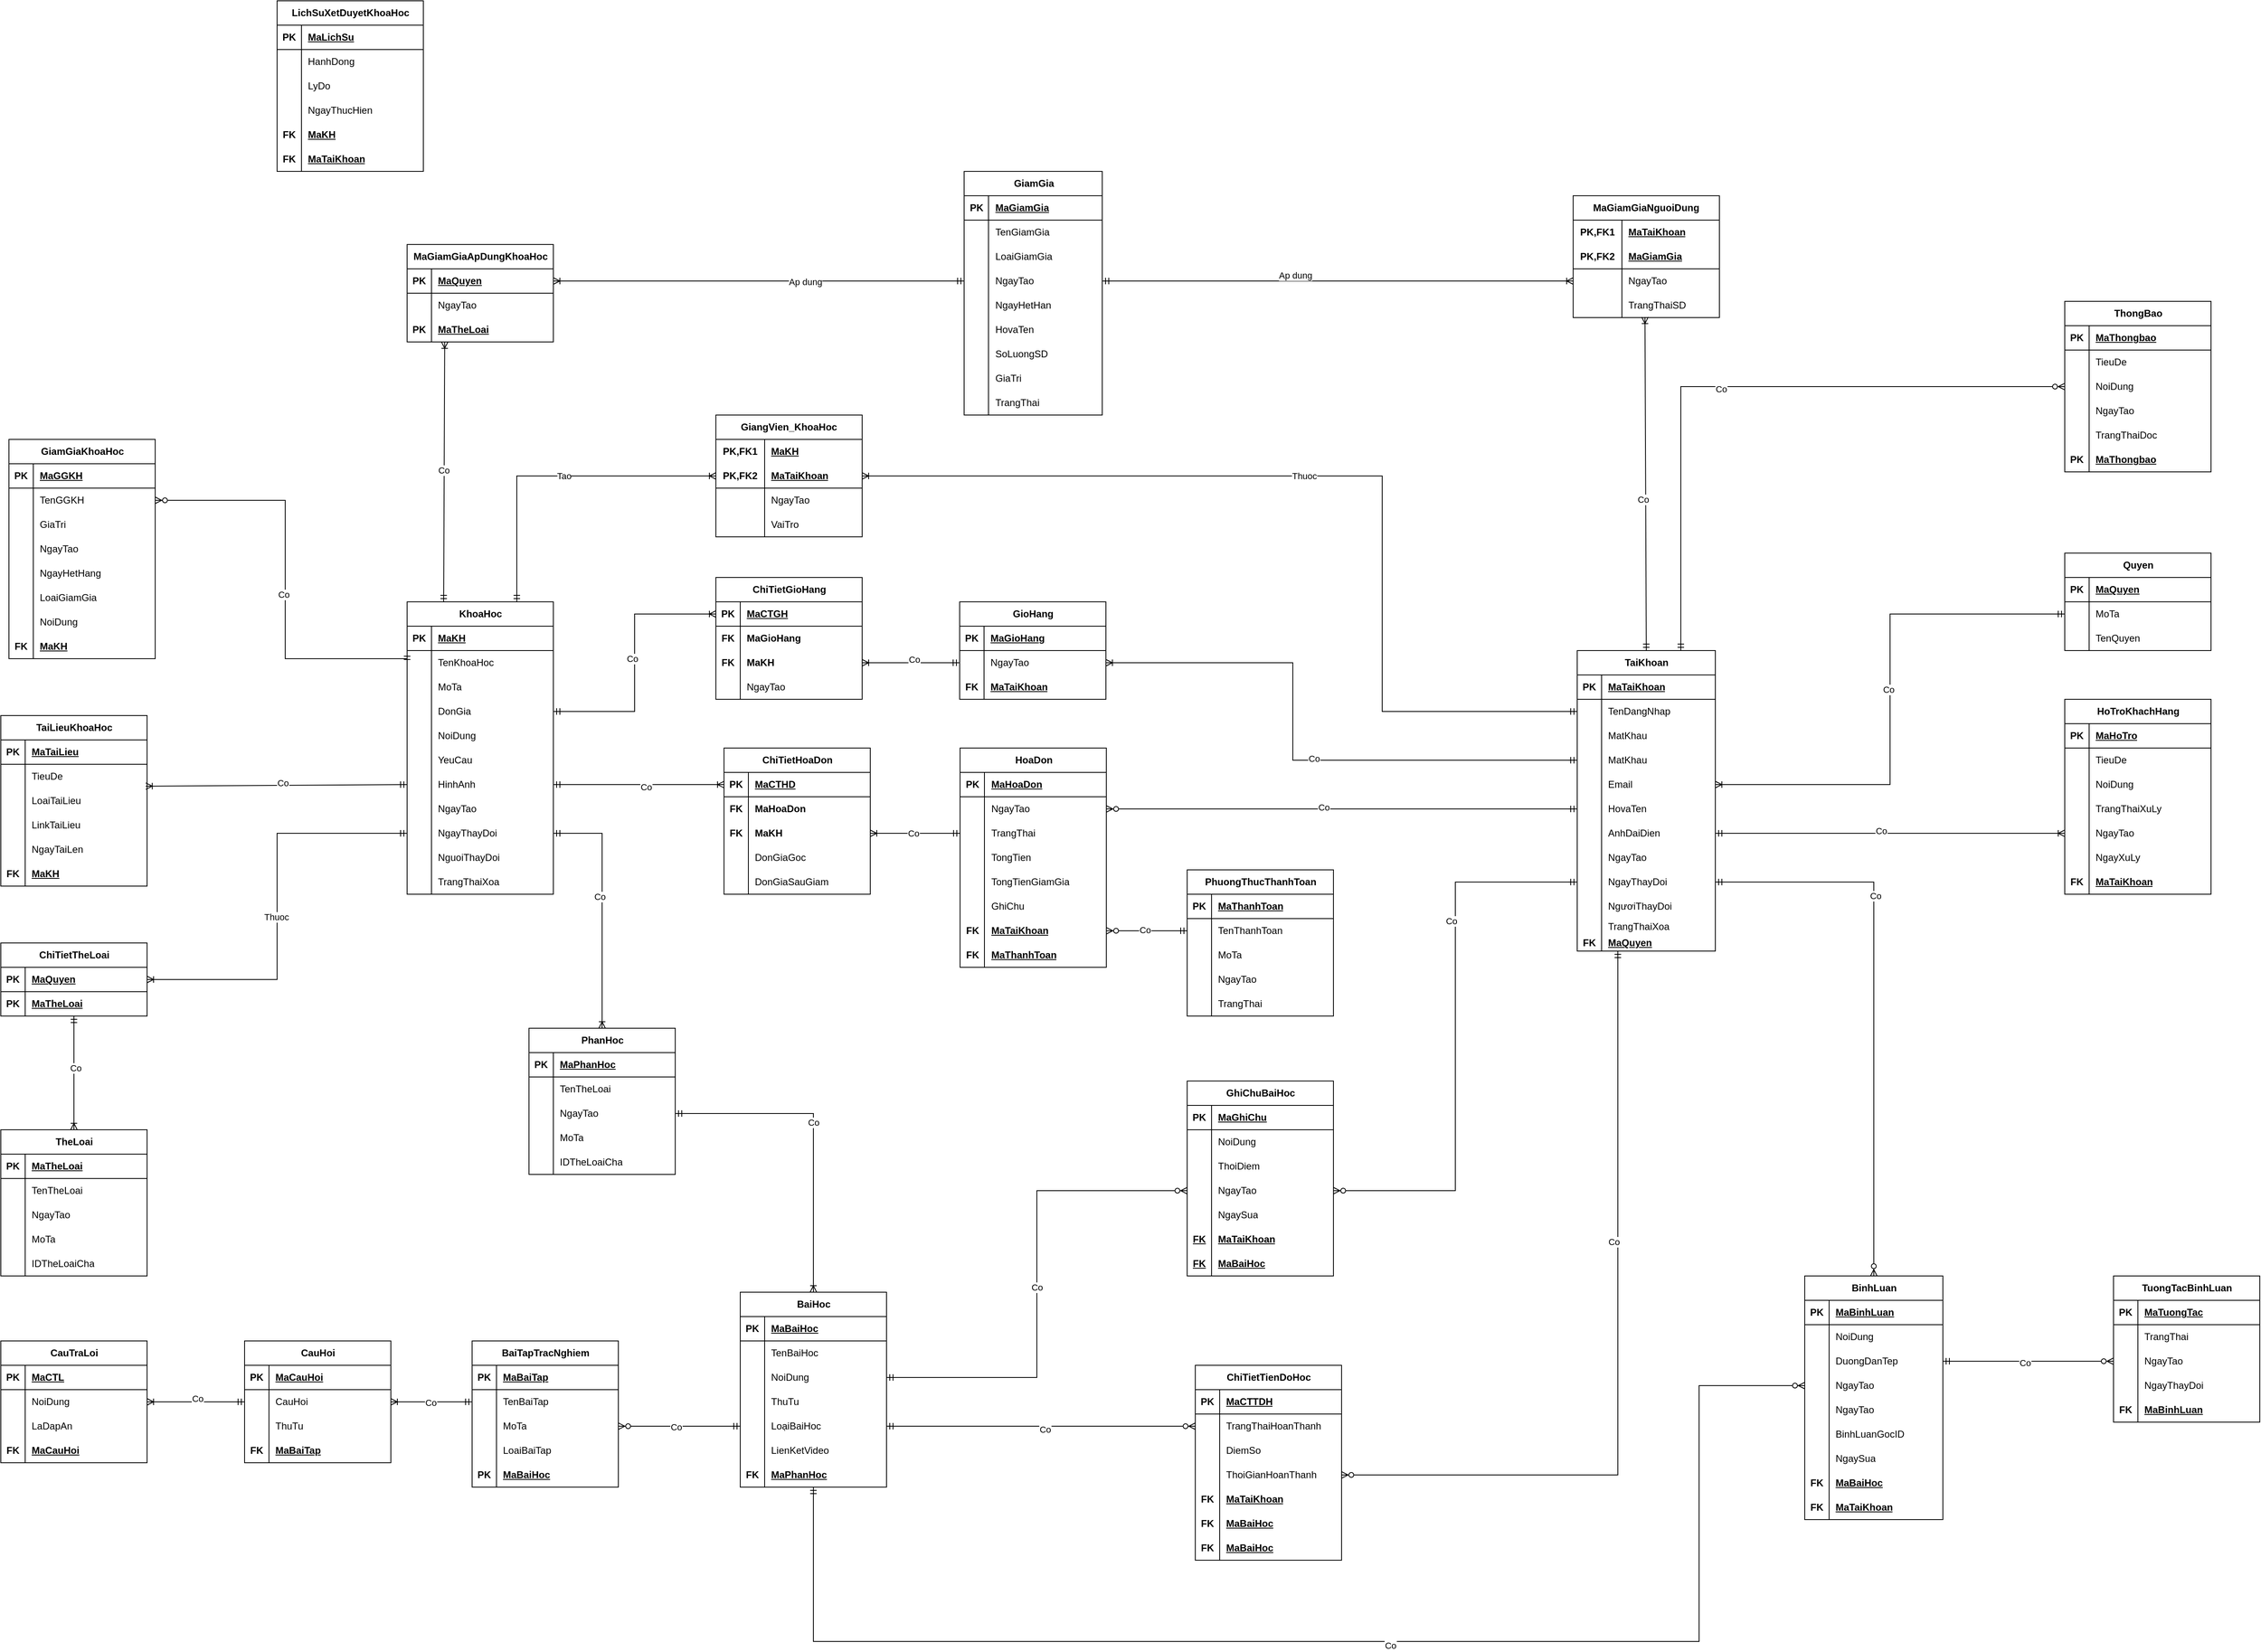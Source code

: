 <mxfile version="26.0.4">
  <diagram id="C5RBs43oDa-KdzZeNtuy" name="Page-1">
    <mxGraphModel dx="2049" dy="2223" grid="1" gridSize="10" guides="1" tooltips="1" connect="1" arrows="1" fold="1" page="1" pageScale="1" pageWidth="827" pageHeight="1169" background="#FFFFFF" math="0" shadow="0">
      <root>
        <mxCell id="WIyWlLk6GJQsqaUBKTNV-0" />
        <mxCell id="WIyWlLk6GJQsqaUBKTNV-1" parent="WIyWlLk6GJQsqaUBKTNV-0" />
        <mxCell id="2sst2sD5jLvuugRyOMAc-0" value="TaiKhoan" style="shape=table;startSize=30;container=1;collapsible=1;childLayout=tableLayout;fixedRows=1;rowLines=0;fontStyle=1;align=center;resizeLast=1;html=1;" parent="WIyWlLk6GJQsqaUBKTNV-1" vertex="1">
          <mxGeometry x="2000" y="-60" width="170" height="370" as="geometry" />
        </mxCell>
        <mxCell id="2sst2sD5jLvuugRyOMAc-1" value="" style="shape=tableRow;horizontal=0;startSize=0;swimlaneHead=0;swimlaneBody=0;fillColor=none;collapsible=0;dropTarget=0;points=[[0,0.5],[1,0.5]];portConstraint=eastwest;top=0;left=0;right=0;bottom=1;" parent="2sst2sD5jLvuugRyOMAc-0" vertex="1">
          <mxGeometry y="30" width="170" height="30" as="geometry" />
        </mxCell>
        <mxCell id="2sst2sD5jLvuugRyOMAc-2" value="PK" style="shape=partialRectangle;connectable=0;fillColor=none;top=0;left=0;bottom=0;right=0;fontStyle=1;overflow=hidden;whiteSpace=wrap;html=1;" parent="2sst2sD5jLvuugRyOMAc-1" vertex="1">
          <mxGeometry width="30" height="30" as="geometry">
            <mxRectangle width="30" height="30" as="alternateBounds" />
          </mxGeometry>
        </mxCell>
        <mxCell id="2sst2sD5jLvuugRyOMAc-3" value="MaTaiKhoan" style="shape=partialRectangle;connectable=0;fillColor=none;top=0;left=0;bottom=0;right=0;align=left;spacingLeft=6;fontStyle=5;overflow=hidden;whiteSpace=wrap;html=1;" parent="2sst2sD5jLvuugRyOMAc-1" vertex="1">
          <mxGeometry x="30" width="140" height="30" as="geometry">
            <mxRectangle width="140" height="30" as="alternateBounds" />
          </mxGeometry>
        </mxCell>
        <mxCell id="2sst2sD5jLvuugRyOMAc-4" value="" style="shape=tableRow;horizontal=0;startSize=0;swimlaneHead=0;swimlaneBody=0;fillColor=none;collapsible=0;dropTarget=0;points=[[0,0.5],[1,0.5]];portConstraint=eastwest;top=0;left=0;right=0;bottom=0;" parent="2sst2sD5jLvuugRyOMAc-0" vertex="1">
          <mxGeometry y="60" width="170" height="30" as="geometry" />
        </mxCell>
        <mxCell id="2sst2sD5jLvuugRyOMAc-5" value="" style="shape=partialRectangle;connectable=0;fillColor=none;top=0;left=0;bottom=0;right=0;editable=1;overflow=hidden;whiteSpace=wrap;html=1;" parent="2sst2sD5jLvuugRyOMAc-4" vertex="1">
          <mxGeometry width="30" height="30" as="geometry">
            <mxRectangle width="30" height="30" as="alternateBounds" />
          </mxGeometry>
        </mxCell>
        <mxCell id="2sst2sD5jLvuugRyOMAc-6" value="TenDangNhap" style="shape=partialRectangle;connectable=0;fillColor=none;top=0;left=0;bottom=0;right=0;align=left;spacingLeft=6;overflow=hidden;whiteSpace=wrap;html=1;" parent="2sst2sD5jLvuugRyOMAc-4" vertex="1">
          <mxGeometry x="30" width="140" height="30" as="geometry">
            <mxRectangle width="140" height="30" as="alternateBounds" />
          </mxGeometry>
        </mxCell>
        <mxCell id="2sst2sD5jLvuugRyOMAc-7" value="" style="shape=tableRow;horizontal=0;startSize=0;swimlaneHead=0;swimlaneBody=0;fillColor=none;collapsible=0;dropTarget=0;points=[[0,0.5],[1,0.5]];portConstraint=eastwest;top=0;left=0;right=0;bottom=0;" parent="2sst2sD5jLvuugRyOMAc-0" vertex="1">
          <mxGeometry y="90" width="170" height="30" as="geometry" />
        </mxCell>
        <mxCell id="2sst2sD5jLvuugRyOMAc-8" value="" style="shape=partialRectangle;connectable=0;fillColor=none;top=0;left=0;bottom=0;right=0;editable=1;overflow=hidden;whiteSpace=wrap;html=1;" parent="2sst2sD5jLvuugRyOMAc-7" vertex="1">
          <mxGeometry width="30" height="30" as="geometry">
            <mxRectangle width="30" height="30" as="alternateBounds" />
          </mxGeometry>
        </mxCell>
        <mxCell id="2sst2sD5jLvuugRyOMAc-9" value="MatKhau" style="shape=partialRectangle;connectable=0;fillColor=none;top=0;left=0;bottom=0;right=0;align=left;spacingLeft=6;overflow=hidden;whiteSpace=wrap;html=1;" parent="2sst2sD5jLvuugRyOMAc-7" vertex="1">
          <mxGeometry x="30" width="140" height="30" as="geometry">
            <mxRectangle width="140" height="30" as="alternateBounds" />
          </mxGeometry>
        </mxCell>
        <mxCell id="PcXlkcZbzTKCUt7sAvWC-60" value="" style="shape=tableRow;horizontal=0;startSize=0;swimlaneHead=0;swimlaneBody=0;fillColor=none;collapsible=0;dropTarget=0;points=[[0,0.5],[1,0.5]];portConstraint=eastwest;top=0;left=0;right=0;bottom=0;" parent="2sst2sD5jLvuugRyOMAc-0" vertex="1">
          <mxGeometry y="120" width="170" height="30" as="geometry" />
        </mxCell>
        <mxCell id="PcXlkcZbzTKCUt7sAvWC-61" value="" style="shape=partialRectangle;connectable=0;fillColor=none;top=0;left=0;bottom=0;right=0;editable=1;overflow=hidden;whiteSpace=wrap;html=1;" parent="PcXlkcZbzTKCUt7sAvWC-60" vertex="1">
          <mxGeometry width="30" height="30" as="geometry">
            <mxRectangle width="30" height="30" as="alternateBounds" />
          </mxGeometry>
        </mxCell>
        <mxCell id="PcXlkcZbzTKCUt7sAvWC-62" value="MatKhau" style="shape=partialRectangle;connectable=0;fillColor=none;top=0;left=0;bottom=0;right=0;align=left;spacingLeft=6;overflow=hidden;whiteSpace=wrap;html=1;" parent="PcXlkcZbzTKCUt7sAvWC-60" vertex="1">
          <mxGeometry x="30" width="140" height="30" as="geometry">
            <mxRectangle width="140" height="30" as="alternateBounds" />
          </mxGeometry>
        </mxCell>
        <mxCell id="2sst2sD5jLvuugRyOMAc-10" value="" style="shape=tableRow;horizontal=0;startSize=0;swimlaneHead=0;swimlaneBody=0;fillColor=none;collapsible=0;dropTarget=0;points=[[0,0.5],[1,0.5]];portConstraint=eastwest;top=0;left=0;right=0;bottom=0;" parent="2sst2sD5jLvuugRyOMAc-0" vertex="1">
          <mxGeometry y="150" width="170" height="30" as="geometry" />
        </mxCell>
        <mxCell id="2sst2sD5jLvuugRyOMAc-11" value="" style="shape=partialRectangle;connectable=0;fillColor=none;top=0;left=0;bottom=0;right=0;editable=1;overflow=hidden;whiteSpace=wrap;html=1;" parent="2sst2sD5jLvuugRyOMAc-10" vertex="1">
          <mxGeometry width="30" height="30" as="geometry">
            <mxRectangle width="30" height="30" as="alternateBounds" />
          </mxGeometry>
        </mxCell>
        <mxCell id="2sst2sD5jLvuugRyOMAc-12" value="Email" style="shape=partialRectangle;connectable=0;fillColor=none;top=0;left=0;bottom=0;right=0;align=left;spacingLeft=6;overflow=hidden;whiteSpace=wrap;html=1;" parent="2sst2sD5jLvuugRyOMAc-10" vertex="1">
          <mxGeometry x="30" width="140" height="30" as="geometry">
            <mxRectangle width="140" height="30" as="alternateBounds" />
          </mxGeometry>
        </mxCell>
        <mxCell id="PcXlkcZbzTKCUt7sAvWC-17" value="" style="shape=tableRow;horizontal=0;startSize=0;swimlaneHead=0;swimlaneBody=0;fillColor=none;collapsible=0;dropTarget=0;points=[[0,0.5],[1,0.5]];portConstraint=eastwest;top=0;left=0;right=0;bottom=0;" parent="2sst2sD5jLvuugRyOMAc-0" vertex="1">
          <mxGeometry y="180" width="170" height="30" as="geometry" />
        </mxCell>
        <mxCell id="PcXlkcZbzTKCUt7sAvWC-18" value="" style="shape=partialRectangle;connectable=0;fillColor=none;top=0;left=0;bottom=0;right=0;editable=1;overflow=hidden;whiteSpace=wrap;html=1;" parent="PcXlkcZbzTKCUt7sAvWC-17" vertex="1">
          <mxGeometry width="30" height="30" as="geometry">
            <mxRectangle width="30" height="30" as="alternateBounds" />
          </mxGeometry>
        </mxCell>
        <mxCell id="PcXlkcZbzTKCUt7sAvWC-19" value="HovaTen" style="shape=partialRectangle;connectable=0;fillColor=none;top=0;left=0;bottom=0;right=0;align=left;spacingLeft=6;overflow=hidden;whiteSpace=wrap;html=1;" parent="PcXlkcZbzTKCUt7sAvWC-17" vertex="1">
          <mxGeometry x="30" width="140" height="30" as="geometry">
            <mxRectangle width="140" height="30" as="alternateBounds" />
          </mxGeometry>
        </mxCell>
        <mxCell id="PcXlkcZbzTKCUt7sAvWC-20" value="" style="shape=tableRow;horizontal=0;startSize=0;swimlaneHead=0;swimlaneBody=0;fillColor=none;collapsible=0;dropTarget=0;points=[[0,0.5],[1,0.5]];portConstraint=eastwest;top=0;left=0;right=0;bottom=0;" parent="2sst2sD5jLvuugRyOMAc-0" vertex="1">
          <mxGeometry y="210" width="170" height="30" as="geometry" />
        </mxCell>
        <mxCell id="PcXlkcZbzTKCUt7sAvWC-21" value="" style="shape=partialRectangle;connectable=0;fillColor=none;top=0;left=0;bottom=0;right=0;editable=1;overflow=hidden;whiteSpace=wrap;html=1;" parent="PcXlkcZbzTKCUt7sAvWC-20" vertex="1">
          <mxGeometry width="30" height="30" as="geometry">
            <mxRectangle width="30" height="30" as="alternateBounds" />
          </mxGeometry>
        </mxCell>
        <mxCell id="PcXlkcZbzTKCUt7sAvWC-22" value="AnhDaiDien" style="shape=partialRectangle;connectable=0;fillColor=none;top=0;left=0;bottom=0;right=0;align=left;spacingLeft=6;overflow=hidden;whiteSpace=wrap;html=1;" parent="PcXlkcZbzTKCUt7sAvWC-20" vertex="1">
          <mxGeometry x="30" width="140" height="30" as="geometry">
            <mxRectangle width="140" height="30" as="alternateBounds" />
          </mxGeometry>
        </mxCell>
        <mxCell id="PcXlkcZbzTKCUt7sAvWC-23" value="" style="shape=tableRow;horizontal=0;startSize=0;swimlaneHead=0;swimlaneBody=0;fillColor=none;collapsible=0;dropTarget=0;points=[[0,0.5],[1,0.5]];portConstraint=eastwest;top=0;left=0;right=0;bottom=0;" parent="2sst2sD5jLvuugRyOMAc-0" vertex="1">
          <mxGeometry y="240" width="170" height="30" as="geometry" />
        </mxCell>
        <mxCell id="PcXlkcZbzTKCUt7sAvWC-24" value="" style="shape=partialRectangle;connectable=0;fillColor=none;top=0;left=0;bottom=0;right=0;editable=1;overflow=hidden;whiteSpace=wrap;html=1;" parent="PcXlkcZbzTKCUt7sAvWC-23" vertex="1">
          <mxGeometry width="30" height="30" as="geometry">
            <mxRectangle width="30" height="30" as="alternateBounds" />
          </mxGeometry>
        </mxCell>
        <mxCell id="PcXlkcZbzTKCUt7sAvWC-25" value="NgayTao" style="shape=partialRectangle;connectable=0;fillColor=none;top=0;left=0;bottom=0;right=0;align=left;spacingLeft=6;overflow=hidden;whiteSpace=wrap;html=1;" parent="PcXlkcZbzTKCUt7sAvWC-23" vertex="1">
          <mxGeometry x="30" width="140" height="30" as="geometry">
            <mxRectangle width="140" height="30" as="alternateBounds" />
          </mxGeometry>
        </mxCell>
        <mxCell id="PcXlkcZbzTKCUt7sAvWC-31" value="" style="shape=tableRow;horizontal=0;startSize=0;swimlaneHead=0;swimlaneBody=0;fillColor=none;collapsible=0;dropTarget=0;points=[[0,0.5],[1,0.5]];portConstraint=eastwest;top=0;left=0;right=0;bottom=0;" parent="2sst2sD5jLvuugRyOMAc-0" vertex="1">
          <mxGeometry y="270" width="170" height="30" as="geometry" />
        </mxCell>
        <mxCell id="PcXlkcZbzTKCUt7sAvWC-32" value="" style="shape=partialRectangle;connectable=0;fillColor=none;top=0;left=0;bottom=0;right=0;editable=1;overflow=hidden;whiteSpace=wrap;html=1;" parent="PcXlkcZbzTKCUt7sAvWC-31" vertex="1">
          <mxGeometry width="30" height="30" as="geometry">
            <mxRectangle width="30" height="30" as="alternateBounds" />
          </mxGeometry>
        </mxCell>
        <mxCell id="PcXlkcZbzTKCUt7sAvWC-33" value="NgayThayDoi" style="shape=partialRectangle;connectable=0;fillColor=none;top=0;left=0;bottom=0;right=0;align=left;spacingLeft=6;overflow=hidden;whiteSpace=wrap;html=1;" parent="PcXlkcZbzTKCUt7sAvWC-31" vertex="1">
          <mxGeometry x="30" width="140" height="30" as="geometry">
            <mxRectangle width="140" height="30" as="alternateBounds" />
          </mxGeometry>
        </mxCell>
        <mxCell id="PcXlkcZbzTKCUt7sAvWC-34" value="" style="shape=tableRow;horizontal=0;startSize=0;swimlaneHead=0;swimlaneBody=0;fillColor=none;collapsible=0;dropTarget=0;points=[[0,0.5],[1,0.5]];portConstraint=eastwest;top=0;left=0;right=0;bottom=0;" parent="2sst2sD5jLvuugRyOMAc-0" vertex="1">
          <mxGeometry y="300" width="170" height="30" as="geometry" />
        </mxCell>
        <mxCell id="PcXlkcZbzTKCUt7sAvWC-35" value="" style="shape=partialRectangle;connectable=0;fillColor=none;top=0;left=0;bottom=0;right=0;editable=1;overflow=hidden;whiteSpace=wrap;html=1;" parent="PcXlkcZbzTKCUt7sAvWC-34" vertex="1">
          <mxGeometry width="30" height="30" as="geometry">
            <mxRectangle width="30" height="30" as="alternateBounds" />
          </mxGeometry>
        </mxCell>
        <mxCell id="PcXlkcZbzTKCUt7sAvWC-36" value="NgươiThayDoi" style="shape=partialRectangle;connectable=0;fillColor=none;top=0;left=0;bottom=0;right=0;align=left;spacingLeft=6;overflow=hidden;whiteSpace=wrap;html=1;" parent="PcXlkcZbzTKCUt7sAvWC-34" vertex="1">
          <mxGeometry x="30" width="140" height="30" as="geometry">
            <mxRectangle width="140" height="30" as="alternateBounds" />
          </mxGeometry>
        </mxCell>
        <mxCell id="PcXlkcZbzTKCUt7sAvWC-37" value="" style="shape=tableRow;horizontal=0;startSize=0;swimlaneHead=0;swimlaneBody=0;fillColor=none;collapsible=0;dropTarget=0;points=[[0,0.5],[1,0.5]];portConstraint=eastwest;top=0;left=0;right=0;bottom=0;" parent="2sst2sD5jLvuugRyOMAc-0" vertex="1">
          <mxGeometry y="330" width="170" height="20" as="geometry" />
        </mxCell>
        <mxCell id="PcXlkcZbzTKCUt7sAvWC-38" value="" style="shape=partialRectangle;connectable=0;fillColor=none;top=0;left=0;bottom=0;right=0;editable=1;overflow=hidden;whiteSpace=wrap;html=1;" parent="PcXlkcZbzTKCUt7sAvWC-37" vertex="1">
          <mxGeometry width="30" height="20" as="geometry">
            <mxRectangle width="30" height="20" as="alternateBounds" />
          </mxGeometry>
        </mxCell>
        <mxCell id="PcXlkcZbzTKCUt7sAvWC-39" value="TrangThaiXoa" style="shape=partialRectangle;connectable=0;fillColor=none;top=0;left=0;bottom=0;right=0;align=left;spacingLeft=6;overflow=hidden;whiteSpace=wrap;html=1;" parent="PcXlkcZbzTKCUt7sAvWC-37" vertex="1">
          <mxGeometry x="30" width="140" height="20" as="geometry">
            <mxRectangle width="140" height="20" as="alternateBounds" />
          </mxGeometry>
        </mxCell>
        <mxCell id="pVA_7CqVQg0W0peyBbdo-35" value="" style="shape=tableRow;horizontal=0;startSize=0;swimlaneHead=0;swimlaneBody=0;fillColor=none;collapsible=0;dropTarget=0;points=[[0,0.5],[1,0.5]];portConstraint=eastwest;top=0;left=0;right=0;bottom=0;" parent="2sst2sD5jLvuugRyOMAc-0" vertex="1">
          <mxGeometry y="350" width="170" height="20" as="geometry" />
        </mxCell>
        <mxCell id="pVA_7CqVQg0W0peyBbdo-36" value="&lt;b&gt;FK&lt;/b&gt;" style="shape=partialRectangle;connectable=0;fillColor=none;top=0;left=0;bottom=0;right=0;editable=1;overflow=hidden;whiteSpace=wrap;html=1;" parent="pVA_7CqVQg0W0peyBbdo-35" vertex="1">
          <mxGeometry width="30" height="20" as="geometry">
            <mxRectangle width="30" height="20" as="alternateBounds" />
          </mxGeometry>
        </mxCell>
        <mxCell id="pVA_7CqVQg0W0peyBbdo-37" value="&lt;b&gt;&lt;u&gt;MaQuyen&lt;/u&gt;&lt;/b&gt;" style="shape=partialRectangle;connectable=0;fillColor=none;top=0;left=0;bottom=0;right=0;align=left;spacingLeft=6;overflow=hidden;whiteSpace=wrap;html=1;" parent="pVA_7CqVQg0W0peyBbdo-35" vertex="1">
          <mxGeometry x="30" width="140" height="20" as="geometry">
            <mxRectangle width="140" height="20" as="alternateBounds" />
          </mxGeometry>
        </mxCell>
        <mxCell id="roMepRIK5jRvv9_eK_67-0" value="Quyen" style="shape=table;startSize=30;container=1;collapsible=1;childLayout=tableLayout;fixedRows=1;rowLines=0;fontStyle=1;align=center;resizeLast=1;html=1;" parent="WIyWlLk6GJQsqaUBKTNV-1" vertex="1">
          <mxGeometry x="2600" y="-180" width="180" height="120" as="geometry" />
        </mxCell>
        <mxCell id="roMepRIK5jRvv9_eK_67-1" value="" style="shape=tableRow;horizontal=0;startSize=0;swimlaneHead=0;swimlaneBody=0;fillColor=none;collapsible=0;dropTarget=0;points=[[0,0.5],[1,0.5]];portConstraint=eastwest;top=0;left=0;right=0;bottom=1;" parent="roMepRIK5jRvv9_eK_67-0" vertex="1">
          <mxGeometry y="30" width="180" height="30" as="geometry" />
        </mxCell>
        <mxCell id="roMepRIK5jRvv9_eK_67-2" value="PK" style="shape=partialRectangle;connectable=0;fillColor=none;top=0;left=0;bottom=0;right=0;fontStyle=1;overflow=hidden;whiteSpace=wrap;html=1;" parent="roMepRIK5jRvv9_eK_67-1" vertex="1">
          <mxGeometry width="30" height="30" as="geometry">
            <mxRectangle width="30" height="30" as="alternateBounds" />
          </mxGeometry>
        </mxCell>
        <mxCell id="roMepRIK5jRvv9_eK_67-3" value="MaQuyen" style="shape=partialRectangle;connectable=0;fillColor=none;top=0;left=0;bottom=0;right=0;align=left;spacingLeft=6;fontStyle=5;overflow=hidden;whiteSpace=wrap;html=1;" parent="roMepRIK5jRvv9_eK_67-1" vertex="1">
          <mxGeometry x="30" width="150" height="30" as="geometry">
            <mxRectangle width="150" height="30" as="alternateBounds" />
          </mxGeometry>
        </mxCell>
        <mxCell id="roMepRIK5jRvv9_eK_67-4" value="" style="shape=tableRow;horizontal=0;startSize=0;swimlaneHead=0;swimlaneBody=0;fillColor=none;collapsible=0;dropTarget=0;points=[[0,0.5],[1,0.5]];portConstraint=eastwest;top=0;left=0;right=0;bottom=0;" parent="roMepRIK5jRvv9_eK_67-0" vertex="1">
          <mxGeometry y="60" width="180" height="30" as="geometry" />
        </mxCell>
        <mxCell id="roMepRIK5jRvv9_eK_67-5" value="" style="shape=partialRectangle;connectable=0;fillColor=none;top=0;left=0;bottom=0;right=0;editable=1;overflow=hidden;whiteSpace=wrap;html=1;" parent="roMepRIK5jRvv9_eK_67-4" vertex="1">
          <mxGeometry width="30" height="30" as="geometry">
            <mxRectangle width="30" height="30" as="alternateBounds" />
          </mxGeometry>
        </mxCell>
        <mxCell id="roMepRIK5jRvv9_eK_67-6" value="MoTa" style="shape=partialRectangle;connectable=0;fillColor=none;top=0;left=0;bottom=0;right=0;align=left;spacingLeft=6;overflow=hidden;whiteSpace=wrap;html=1;" parent="roMepRIK5jRvv9_eK_67-4" vertex="1">
          <mxGeometry x="30" width="150" height="30" as="geometry">
            <mxRectangle width="150" height="30" as="alternateBounds" />
          </mxGeometry>
        </mxCell>
        <mxCell id="PcXlkcZbzTKCUt7sAvWC-26" value="" style="shape=tableRow;horizontal=0;startSize=0;swimlaneHead=0;swimlaneBody=0;fillColor=none;collapsible=0;dropTarget=0;points=[[0,0.5],[1,0.5]];portConstraint=eastwest;top=0;left=0;right=0;bottom=0;" parent="roMepRIK5jRvv9_eK_67-0" vertex="1">
          <mxGeometry y="90" width="180" height="30" as="geometry" />
        </mxCell>
        <mxCell id="PcXlkcZbzTKCUt7sAvWC-27" value="" style="shape=partialRectangle;connectable=0;fillColor=none;top=0;left=0;bottom=0;right=0;editable=1;overflow=hidden;whiteSpace=wrap;html=1;" parent="PcXlkcZbzTKCUt7sAvWC-26" vertex="1">
          <mxGeometry width="30" height="30" as="geometry">
            <mxRectangle width="30" height="30" as="alternateBounds" />
          </mxGeometry>
        </mxCell>
        <mxCell id="PcXlkcZbzTKCUt7sAvWC-28" value="TenQuyen" style="shape=partialRectangle;connectable=0;fillColor=none;top=0;left=0;bottom=0;right=0;align=left;spacingLeft=6;overflow=hidden;whiteSpace=wrap;html=1;" parent="PcXlkcZbzTKCUt7sAvWC-26" vertex="1">
          <mxGeometry x="30" width="150" height="30" as="geometry">
            <mxRectangle width="150" height="30" as="alternateBounds" />
          </mxGeometry>
        </mxCell>
        <mxCell id="PcXlkcZbzTKCUt7sAvWC-29" value="" style="fontSize=12;html=1;endArrow=ERoneToMany;startArrow=ERmandOne;rounded=0;exitX=0;exitY=0.5;exitDx=0;exitDy=0;entryX=1;entryY=0.5;entryDx=0;entryDy=0;edgeStyle=orthogonalEdgeStyle;" parent="WIyWlLk6GJQsqaUBKTNV-1" source="roMepRIK5jRvv9_eK_67-4" target="2sst2sD5jLvuugRyOMAc-10" edge="1">
          <mxGeometry width="100" height="100" relative="1" as="geometry">
            <mxPoint x="2040" y="78" as="sourcePoint" />
            <mxPoint x="2150.72" y="160.0" as="targetPoint" />
            <Array as="points">
              <mxPoint x="2385" y="-105" />
              <mxPoint x="2385" y="105" />
            </Array>
          </mxGeometry>
        </mxCell>
        <mxCell id="p4mrzji1FE8R6FN94Mll-127" value="Co" style="edgeLabel;html=1;align=center;verticalAlign=middle;resizable=0;points=[];" parent="PcXlkcZbzTKCUt7sAvWC-29" vertex="1" connectable="0">
          <mxGeometry x="-0.038" y="-3" relative="1" as="geometry">
            <mxPoint x="1" as="offset" />
          </mxGeometry>
        </mxCell>
        <mxCell id="PcXlkcZbzTKCUt7sAvWC-64" value="HoTroKhachHang" style="shape=table;startSize=30;container=1;collapsible=1;childLayout=tableLayout;fixedRows=1;rowLines=0;fontStyle=1;align=center;resizeLast=1;html=1;" parent="WIyWlLk6GJQsqaUBKTNV-1" vertex="1">
          <mxGeometry x="2600" width="180" height="240" as="geometry" />
        </mxCell>
        <mxCell id="PcXlkcZbzTKCUt7sAvWC-65" value="" style="shape=tableRow;horizontal=0;startSize=0;swimlaneHead=0;swimlaneBody=0;fillColor=none;collapsible=0;dropTarget=0;points=[[0,0.5],[1,0.5]];portConstraint=eastwest;top=0;left=0;right=0;bottom=1;" parent="PcXlkcZbzTKCUt7sAvWC-64" vertex="1">
          <mxGeometry y="30" width="180" height="30" as="geometry" />
        </mxCell>
        <mxCell id="PcXlkcZbzTKCUt7sAvWC-66" value="PK" style="shape=partialRectangle;connectable=0;fillColor=none;top=0;left=0;bottom=0;right=0;fontStyle=1;overflow=hidden;whiteSpace=wrap;html=1;" parent="PcXlkcZbzTKCUt7sAvWC-65" vertex="1">
          <mxGeometry width="30" height="30" as="geometry">
            <mxRectangle width="30" height="30" as="alternateBounds" />
          </mxGeometry>
        </mxCell>
        <mxCell id="PcXlkcZbzTKCUt7sAvWC-67" value="MaHoTro" style="shape=partialRectangle;connectable=0;fillColor=none;top=0;left=0;bottom=0;right=0;align=left;spacingLeft=6;fontStyle=5;overflow=hidden;whiteSpace=wrap;html=1;" parent="PcXlkcZbzTKCUt7sAvWC-65" vertex="1">
          <mxGeometry x="30" width="150" height="30" as="geometry">
            <mxRectangle width="150" height="30" as="alternateBounds" />
          </mxGeometry>
        </mxCell>
        <mxCell id="PcXlkcZbzTKCUt7sAvWC-68" value="" style="shape=tableRow;horizontal=0;startSize=0;swimlaneHead=0;swimlaneBody=0;fillColor=none;collapsible=0;dropTarget=0;points=[[0,0.5],[1,0.5]];portConstraint=eastwest;top=0;left=0;right=0;bottom=0;" parent="PcXlkcZbzTKCUt7sAvWC-64" vertex="1">
          <mxGeometry y="60" width="180" height="30" as="geometry" />
        </mxCell>
        <mxCell id="PcXlkcZbzTKCUt7sAvWC-69" value="" style="shape=partialRectangle;connectable=0;fillColor=none;top=0;left=0;bottom=0;right=0;editable=1;overflow=hidden;whiteSpace=wrap;html=1;" parent="PcXlkcZbzTKCUt7sAvWC-68" vertex="1">
          <mxGeometry width="30" height="30" as="geometry">
            <mxRectangle width="30" height="30" as="alternateBounds" />
          </mxGeometry>
        </mxCell>
        <mxCell id="PcXlkcZbzTKCUt7sAvWC-70" value="TieuDe" style="shape=partialRectangle;connectable=0;fillColor=none;top=0;left=0;bottom=0;right=0;align=left;spacingLeft=6;overflow=hidden;whiteSpace=wrap;html=1;" parent="PcXlkcZbzTKCUt7sAvWC-68" vertex="1">
          <mxGeometry x="30" width="150" height="30" as="geometry">
            <mxRectangle width="150" height="30" as="alternateBounds" />
          </mxGeometry>
        </mxCell>
        <mxCell id="PcXlkcZbzTKCUt7sAvWC-71" value="" style="shape=tableRow;horizontal=0;startSize=0;swimlaneHead=0;swimlaneBody=0;fillColor=none;collapsible=0;dropTarget=0;points=[[0,0.5],[1,0.5]];portConstraint=eastwest;top=0;left=0;right=0;bottom=0;" parent="PcXlkcZbzTKCUt7sAvWC-64" vertex="1">
          <mxGeometry y="90" width="180" height="30" as="geometry" />
        </mxCell>
        <mxCell id="PcXlkcZbzTKCUt7sAvWC-72" value="" style="shape=partialRectangle;connectable=0;fillColor=none;top=0;left=0;bottom=0;right=0;editable=1;overflow=hidden;whiteSpace=wrap;html=1;" parent="PcXlkcZbzTKCUt7sAvWC-71" vertex="1">
          <mxGeometry width="30" height="30" as="geometry">
            <mxRectangle width="30" height="30" as="alternateBounds" />
          </mxGeometry>
        </mxCell>
        <mxCell id="PcXlkcZbzTKCUt7sAvWC-73" value="NoiDung" style="shape=partialRectangle;connectable=0;fillColor=none;top=0;left=0;bottom=0;right=0;align=left;spacingLeft=6;overflow=hidden;whiteSpace=wrap;html=1;" parent="PcXlkcZbzTKCUt7sAvWC-71" vertex="1">
          <mxGeometry x="30" width="150" height="30" as="geometry">
            <mxRectangle width="150" height="30" as="alternateBounds" />
          </mxGeometry>
        </mxCell>
        <mxCell id="PcXlkcZbzTKCUt7sAvWC-74" value="" style="shape=tableRow;horizontal=0;startSize=0;swimlaneHead=0;swimlaneBody=0;fillColor=none;collapsible=0;dropTarget=0;points=[[0,0.5],[1,0.5]];portConstraint=eastwest;top=0;left=0;right=0;bottom=0;" parent="PcXlkcZbzTKCUt7sAvWC-64" vertex="1">
          <mxGeometry y="120" width="180" height="30" as="geometry" />
        </mxCell>
        <mxCell id="PcXlkcZbzTKCUt7sAvWC-75" value="" style="shape=partialRectangle;connectable=0;fillColor=none;top=0;left=0;bottom=0;right=0;editable=1;overflow=hidden;whiteSpace=wrap;html=1;" parent="PcXlkcZbzTKCUt7sAvWC-74" vertex="1">
          <mxGeometry width="30" height="30" as="geometry">
            <mxRectangle width="30" height="30" as="alternateBounds" />
          </mxGeometry>
        </mxCell>
        <mxCell id="PcXlkcZbzTKCUt7sAvWC-76" value="TrangThaiXuLy" style="shape=partialRectangle;connectable=0;fillColor=none;top=0;left=0;bottom=0;right=0;align=left;spacingLeft=6;overflow=hidden;whiteSpace=wrap;html=1;" parent="PcXlkcZbzTKCUt7sAvWC-74" vertex="1">
          <mxGeometry x="30" width="150" height="30" as="geometry">
            <mxRectangle width="150" height="30" as="alternateBounds" />
          </mxGeometry>
        </mxCell>
        <mxCell id="PcXlkcZbzTKCUt7sAvWC-77" value="" style="shape=tableRow;horizontal=0;startSize=0;swimlaneHead=0;swimlaneBody=0;fillColor=none;collapsible=0;dropTarget=0;points=[[0,0.5],[1,0.5]];portConstraint=eastwest;top=0;left=0;right=0;bottom=0;" parent="PcXlkcZbzTKCUt7sAvWC-64" vertex="1">
          <mxGeometry y="150" width="180" height="30" as="geometry" />
        </mxCell>
        <mxCell id="PcXlkcZbzTKCUt7sAvWC-78" value="" style="shape=partialRectangle;connectable=0;fillColor=none;top=0;left=0;bottom=0;right=0;editable=1;overflow=hidden;whiteSpace=wrap;html=1;" parent="PcXlkcZbzTKCUt7sAvWC-77" vertex="1">
          <mxGeometry width="30" height="30" as="geometry">
            <mxRectangle width="30" height="30" as="alternateBounds" />
          </mxGeometry>
        </mxCell>
        <mxCell id="PcXlkcZbzTKCUt7sAvWC-79" value="NgayTao" style="shape=partialRectangle;connectable=0;fillColor=none;top=0;left=0;bottom=0;right=0;align=left;spacingLeft=6;overflow=hidden;whiteSpace=wrap;html=1;" parent="PcXlkcZbzTKCUt7sAvWC-77" vertex="1">
          <mxGeometry x="30" width="150" height="30" as="geometry">
            <mxRectangle width="150" height="30" as="alternateBounds" />
          </mxGeometry>
        </mxCell>
        <mxCell id="PcXlkcZbzTKCUt7sAvWC-80" value="" style="shape=tableRow;horizontal=0;startSize=0;swimlaneHead=0;swimlaneBody=0;fillColor=none;collapsible=0;dropTarget=0;points=[[0,0.5],[1,0.5]];portConstraint=eastwest;top=0;left=0;right=0;bottom=0;" parent="PcXlkcZbzTKCUt7sAvWC-64" vertex="1">
          <mxGeometry y="180" width="180" height="30" as="geometry" />
        </mxCell>
        <mxCell id="PcXlkcZbzTKCUt7sAvWC-81" value="" style="shape=partialRectangle;connectable=0;fillColor=none;top=0;left=0;bottom=0;right=0;editable=1;overflow=hidden;whiteSpace=wrap;html=1;" parent="PcXlkcZbzTKCUt7sAvWC-80" vertex="1">
          <mxGeometry width="30" height="30" as="geometry">
            <mxRectangle width="30" height="30" as="alternateBounds" />
          </mxGeometry>
        </mxCell>
        <mxCell id="PcXlkcZbzTKCUt7sAvWC-82" value="NgayXuLy" style="shape=partialRectangle;connectable=0;fillColor=none;top=0;left=0;bottom=0;right=0;align=left;spacingLeft=6;overflow=hidden;whiteSpace=wrap;html=1;" parent="PcXlkcZbzTKCUt7sAvWC-80" vertex="1">
          <mxGeometry x="30" width="150" height="30" as="geometry">
            <mxRectangle width="150" height="30" as="alternateBounds" />
          </mxGeometry>
        </mxCell>
        <mxCell id="PcXlkcZbzTKCUt7sAvWC-114" value="" style="shape=tableRow;horizontal=0;startSize=0;swimlaneHead=0;swimlaneBody=0;fillColor=none;collapsible=0;dropTarget=0;points=[[0,0.5],[1,0.5]];portConstraint=eastwest;top=0;left=0;right=0;bottom=0;" parent="PcXlkcZbzTKCUt7sAvWC-64" vertex="1">
          <mxGeometry y="210" width="180" height="30" as="geometry" />
        </mxCell>
        <mxCell id="PcXlkcZbzTKCUt7sAvWC-115" value="&lt;b&gt;FK&lt;/b&gt;" style="shape=partialRectangle;connectable=0;fillColor=none;top=0;left=0;bottom=0;right=0;editable=1;overflow=hidden;whiteSpace=wrap;html=1;" parent="PcXlkcZbzTKCUt7sAvWC-114" vertex="1">
          <mxGeometry width="30" height="30" as="geometry">
            <mxRectangle width="30" height="30" as="alternateBounds" />
          </mxGeometry>
        </mxCell>
        <mxCell id="PcXlkcZbzTKCUt7sAvWC-116" value="&lt;b&gt;&lt;u&gt;MaTaiKhoan&lt;/u&gt;&lt;/b&gt;" style="shape=partialRectangle;connectable=0;fillColor=none;top=0;left=0;bottom=0;right=0;align=left;spacingLeft=6;overflow=hidden;whiteSpace=wrap;html=1;" parent="PcXlkcZbzTKCUt7sAvWC-114" vertex="1">
          <mxGeometry x="30" width="150" height="30" as="geometry">
            <mxRectangle width="150" height="30" as="alternateBounds" />
          </mxGeometry>
        </mxCell>
        <mxCell id="cuFZaPh4EYlhG5CPEiqA-0" value="KhoaHoc" style="shape=table;startSize=30;container=1;collapsible=1;childLayout=tableLayout;fixedRows=1;rowLines=0;fontStyle=1;align=center;resizeLast=1;html=1;" parent="WIyWlLk6GJQsqaUBKTNV-1" vertex="1">
          <mxGeometry x="560" y="-120" width="180" height="360" as="geometry" />
        </mxCell>
        <mxCell id="cuFZaPh4EYlhG5CPEiqA-1" value="" style="shape=tableRow;horizontal=0;startSize=0;swimlaneHead=0;swimlaneBody=0;fillColor=none;collapsible=0;dropTarget=0;points=[[0,0.5],[1,0.5]];portConstraint=eastwest;top=0;left=0;right=0;bottom=1;" parent="cuFZaPh4EYlhG5CPEiqA-0" vertex="1">
          <mxGeometry y="30" width="180" height="30" as="geometry" />
        </mxCell>
        <mxCell id="cuFZaPh4EYlhG5CPEiqA-2" value="PK" style="shape=partialRectangle;connectable=0;fillColor=none;top=0;left=0;bottom=0;right=0;fontStyle=1;overflow=hidden;whiteSpace=wrap;html=1;" parent="cuFZaPh4EYlhG5CPEiqA-1" vertex="1">
          <mxGeometry width="30" height="30" as="geometry">
            <mxRectangle width="30" height="30" as="alternateBounds" />
          </mxGeometry>
        </mxCell>
        <mxCell id="cuFZaPh4EYlhG5CPEiqA-3" value="MaKH" style="shape=partialRectangle;connectable=0;fillColor=none;top=0;left=0;bottom=0;right=0;align=left;spacingLeft=6;fontStyle=5;overflow=hidden;whiteSpace=wrap;html=1;" parent="cuFZaPh4EYlhG5CPEiqA-1" vertex="1">
          <mxGeometry x="30" width="150" height="30" as="geometry">
            <mxRectangle width="150" height="30" as="alternateBounds" />
          </mxGeometry>
        </mxCell>
        <mxCell id="cuFZaPh4EYlhG5CPEiqA-4" value="" style="shape=tableRow;horizontal=0;startSize=0;swimlaneHead=0;swimlaneBody=0;fillColor=none;collapsible=0;dropTarget=0;points=[[0,0.5],[1,0.5]];portConstraint=eastwest;top=0;left=0;right=0;bottom=0;" parent="cuFZaPh4EYlhG5CPEiqA-0" vertex="1">
          <mxGeometry y="60" width="180" height="30" as="geometry" />
        </mxCell>
        <mxCell id="cuFZaPh4EYlhG5CPEiqA-5" value="" style="shape=partialRectangle;connectable=0;fillColor=none;top=0;left=0;bottom=0;right=0;editable=1;overflow=hidden;whiteSpace=wrap;html=1;" parent="cuFZaPh4EYlhG5CPEiqA-4" vertex="1">
          <mxGeometry width="30" height="30" as="geometry">
            <mxRectangle width="30" height="30" as="alternateBounds" />
          </mxGeometry>
        </mxCell>
        <mxCell id="cuFZaPh4EYlhG5CPEiqA-6" value="TenKhoaHoc" style="shape=partialRectangle;connectable=0;fillColor=none;top=0;left=0;bottom=0;right=0;align=left;spacingLeft=6;overflow=hidden;whiteSpace=wrap;html=1;" parent="cuFZaPh4EYlhG5CPEiqA-4" vertex="1">
          <mxGeometry x="30" width="150" height="30" as="geometry">
            <mxRectangle width="150" height="30" as="alternateBounds" />
          </mxGeometry>
        </mxCell>
        <mxCell id="cuFZaPh4EYlhG5CPEiqA-7" value="" style="shape=tableRow;horizontal=0;startSize=0;swimlaneHead=0;swimlaneBody=0;fillColor=none;collapsible=0;dropTarget=0;points=[[0,0.5],[1,0.5]];portConstraint=eastwest;top=0;left=0;right=0;bottom=0;" parent="cuFZaPh4EYlhG5CPEiqA-0" vertex="1">
          <mxGeometry y="90" width="180" height="30" as="geometry" />
        </mxCell>
        <mxCell id="cuFZaPh4EYlhG5CPEiqA-8" value="" style="shape=partialRectangle;connectable=0;fillColor=none;top=0;left=0;bottom=0;right=0;editable=1;overflow=hidden;whiteSpace=wrap;html=1;" parent="cuFZaPh4EYlhG5CPEiqA-7" vertex="1">
          <mxGeometry width="30" height="30" as="geometry">
            <mxRectangle width="30" height="30" as="alternateBounds" />
          </mxGeometry>
        </mxCell>
        <mxCell id="cuFZaPh4EYlhG5CPEiqA-9" value="MoTa" style="shape=partialRectangle;connectable=0;fillColor=none;top=0;left=0;bottom=0;right=0;align=left;spacingLeft=6;overflow=hidden;whiteSpace=wrap;html=1;" parent="cuFZaPh4EYlhG5CPEiqA-7" vertex="1">
          <mxGeometry x="30" width="150" height="30" as="geometry">
            <mxRectangle width="150" height="30" as="alternateBounds" />
          </mxGeometry>
        </mxCell>
        <mxCell id="cuFZaPh4EYlhG5CPEiqA-10" value="" style="shape=tableRow;horizontal=0;startSize=0;swimlaneHead=0;swimlaneBody=0;fillColor=none;collapsible=0;dropTarget=0;points=[[0,0.5],[1,0.5]];portConstraint=eastwest;top=0;left=0;right=0;bottom=0;" parent="cuFZaPh4EYlhG5CPEiqA-0" vertex="1">
          <mxGeometry y="120" width="180" height="30" as="geometry" />
        </mxCell>
        <mxCell id="cuFZaPh4EYlhG5CPEiqA-11" value="" style="shape=partialRectangle;connectable=0;fillColor=none;top=0;left=0;bottom=0;right=0;editable=1;overflow=hidden;whiteSpace=wrap;html=1;" parent="cuFZaPh4EYlhG5CPEiqA-10" vertex="1">
          <mxGeometry width="30" height="30" as="geometry">
            <mxRectangle width="30" height="30" as="alternateBounds" />
          </mxGeometry>
        </mxCell>
        <mxCell id="cuFZaPh4EYlhG5CPEiqA-12" value="DonGia" style="shape=partialRectangle;connectable=0;fillColor=none;top=0;left=0;bottom=0;right=0;align=left;spacingLeft=6;overflow=hidden;whiteSpace=wrap;html=1;" parent="cuFZaPh4EYlhG5CPEiqA-10" vertex="1">
          <mxGeometry x="30" width="150" height="30" as="geometry">
            <mxRectangle width="150" height="30" as="alternateBounds" />
          </mxGeometry>
        </mxCell>
        <mxCell id="cuFZaPh4EYlhG5CPEiqA-13" value="" style="shape=tableRow;horizontal=0;startSize=0;swimlaneHead=0;swimlaneBody=0;fillColor=none;collapsible=0;dropTarget=0;points=[[0,0.5],[1,0.5]];portConstraint=eastwest;top=0;left=0;right=0;bottom=0;" parent="cuFZaPh4EYlhG5CPEiqA-0" vertex="1">
          <mxGeometry y="150" width="180" height="30" as="geometry" />
        </mxCell>
        <mxCell id="cuFZaPh4EYlhG5CPEiqA-14" value="" style="shape=partialRectangle;connectable=0;fillColor=none;top=0;left=0;bottom=0;right=0;editable=1;overflow=hidden;whiteSpace=wrap;html=1;" parent="cuFZaPh4EYlhG5CPEiqA-13" vertex="1">
          <mxGeometry width="30" height="30" as="geometry">
            <mxRectangle width="30" height="30" as="alternateBounds" />
          </mxGeometry>
        </mxCell>
        <mxCell id="cuFZaPh4EYlhG5CPEiqA-15" value="NoiDung" style="shape=partialRectangle;connectable=0;fillColor=none;top=0;left=0;bottom=0;right=0;align=left;spacingLeft=6;overflow=hidden;whiteSpace=wrap;html=1;" parent="cuFZaPh4EYlhG5CPEiqA-13" vertex="1">
          <mxGeometry x="30" width="150" height="30" as="geometry">
            <mxRectangle width="150" height="30" as="alternateBounds" />
          </mxGeometry>
        </mxCell>
        <mxCell id="cuFZaPh4EYlhG5CPEiqA-19" value="" style="shape=tableRow;horizontal=0;startSize=0;swimlaneHead=0;swimlaneBody=0;fillColor=none;collapsible=0;dropTarget=0;points=[[0,0.5],[1,0.5]];portConstraint=eastwest;top=0;left=0;right=0;bottom=0;" parent="cuFZaPh4EYlhG5CPEiqA-0" vertex="1">
          <mxGeometry y="180" width="180" height="30" as="geometry" />
        </mxCell>
        <mxCell id="cuFZaPh4EYlhG5CPEiqA-20" value="" style="shape=partialRectangle;connectable=0;fillColor=none;top=0;left=0;bottom=0;right=0;editable=1;overflow=hidden;whiteSpace=wrap;html=1;" parent="cuFZaPh4EYlhG5CPEiqA-19" vertex="1">
          <mxGeometry width="30" height="30" as="geometry">
            <mxRectangle width="30" height="30" as="alternateBounds" />
          </mxGeometry>
        </mxCell>
        <mxCell id="cuFZaPh4EYlhG5CPEiqA-21" value="YeuCau" style="shape=partialRectangle;connectable=0;fillColor=none;top=0;left=0;bottom=0;right=0;align=left;spacingLeft=6;overflow=hidden;whiteSpace=wrap;html=1;" parent="cuFZaPh4EYlhG5CPEiqA-19" vertex="1">
          <mxGeometry x="30" width="150" height="30" as="geometry">
            <mxRectangle width="150" height="30" as="alternateBounds" />
          </mxGeometry>
        </mxCell>
        <mxCell id="cuFZaPh4EYlhG5CPEiqA-22" value="" style="shape=tableRow;horizontal=0;startSize=0;swimlaneHead=0;swimlaneBody=0;fillColor=none;collapsible=0;dropTarget=0;points=[[0,0.5],[1,0.5]];portConstraint=eastwest;top=0;left=0;right=0;bottom=0;" parent="cuFZaPh4EYlhG5CPEiqA-0" vertex="1">
          <mxGeometry y="210" width="180" height="30" as="geometry" />
        </mxCell>
        <mxCell id="cuFZaPh4EYlhG5CPEiqA-23" value="" style="shape=partialRectangle;connectable=0;fillColor=none;top=0;left=0;bottom=0;right=0;editable=1;overflow=hidden;whiteSpace=wrap;html=1;" parent="cuFZaPh4EYlhG5CPEiqA-22" vertex="1">
          <mxGeometry width="30" height="30" as="geometry">
            <mxRectangle width="30" height="30" as="alternateBounds" />
          </mxGeometry>
        </mxCell>
        <mxCell id="cuFZaPh4EYlhG5CPEiqA-24" value="HinhAnh" style="shape=partialRectangle;connectable=0;fillColor=none;top=0;left=0;bottom=0;right=0;align=left;spacingLeft=6;overflow=hidden;whiteSpace=wrap;html=1;" parent="cuFZaPh4EYlhG5CPEiqA-22" vertex="1">
          <mxGeometry x="30" width="150" height="30" as="geometry">
            <mxRectangle width="150" height="30" as="alternateBounds" />
          </mxGeometry>
        </mxCell>
        <mxCell id="cuFZaPh4EYlhG5CPEiqA-25" value="" style="shape=tableRow;horizontal=0;startSize=0;swimlaneHead=0;swimlaneBody=0;fillColor=none;collapsible=0;dropTarget=0;points=[[0,0.5],[1,0.5]];portConstraint=eastwest;top=0;left=0;right=0;bottom=0;" parent="cuFZaPh4EYlhG5CPEiqA-0" vertex="1">
          <mxGeometry y="240" width="180" height="30" as="geometry" />
        </mxCell>
        <mxCell id="cuFZaPh4EYlhG5CPEiqA-26" value="" style="shape=partialRectangle;connectable=0;fillColor=none;top=0;left=0;bottom=0;right=0;editable=1;overflow=hidden;whiteSpace=wrap;html=1;" parent="cuFZaPh4EYlhG5CPEiqA-25" vertex="1">
          <mxGeometry width="30" height="30" as="geometry">
            <mxRectangle width="30" height="30" as="alternateBounds" />
          </mxGeometry>
        </mxCell>
        <mxCell id="cuFZaPh4EYlhG5CPEiqA-27" value="NgayTao" style="shape=partialRectangle;connectable=0;fillColor=none;top=0;left=0;bottom=0;right=0;align=left;spacingLeft=6;overflow=hidden;whiteSpace=wrap;html=1;" parent="cuFZaPh4EYlhG5CPEiqA-25" vertex="1">
          <mxGeometry x="30" width="150" height="30" as="geometry">
            <mxRectangle width="150" height="30" as="alternateBounds" />
          </mxGeometry>
        </mxCell>
        <mxCell id="cuFZaPh4EYlhG5CPEiqA-28" value="" style="shape=tableRow;horizontal=0;startSize=0;swimlaneHead=0;swimlaneBody=0;fillColor=none;collapsible=0;dropTarget=0;points=[[0,0.5],[1,0.5]];portConstraint=eastwest;top=0;left=0;right=0;bottom=0;" parent="cuFZaPh4EYlhG5CPEiqA-0" vertex="1">
          <mxGeometry y="270" width="180" height="30" as="geometry" />
        </mxCell>
        <mxCell id="cuFZaPh4EYlhG5CPEiqA-29" value="" style="shape=partialRectangle;connectable=0;fillColor=none;top=0;left=0;bottom=0;right=0;editable=1;overflow=hidden;whiteSpace=wrap;html=1;" parent="cuFZaPh4EYlhG5CPEiqA-28" vertex="1">
          <mxGeometry width="30" height="30" as="geometry">
            <mxRectangle width="30" height="30" as="alternateBounds" />
          </mxGeometry>
        </mxCell>
        <mxCell id="cuFZaPh4EYlhG5CPEiqA-30" value="NgayThayDoi" style="shape=partialRectangle;connectable=0;fillColor=none;top=0;left=0;bottom=0;right=0;align=left;spacingLeft=6;overflow=hidden;whiteSpace=wrap;html=1;" parent="cuFZaPh4EYlhG5CPEiqA-28" vertex="1">
          <mxGeometry x="30" width="150" height="30" as="geometry">
            <mxRectangle width="150" height="30" as="alternateBounds" />
          </mxGeometry>
        </mxCell>
        <mxCell id="cuFZaPh4EYlhG5CPEiqA-31" value="" style="shape=tableRow;horizontal=0;startSize=0;swimlaneHead=0;swimlaneBody=0;fillColor=none;collapsible=0;dropTarget=0;points=[[0,0.5],[1,0.5]];portConstraint=eastwest;top=0;left=0;right=0;bottom=0;" parent="cuFZaPh4EYlhG5CPEiqA-0" vertex="1">
          <mxGeometry y="300" width="180" height="30" as="geometry" />
        </mxCell>
        <mxCell id="cuFZaPh4EYlhG5CPEiqA-32" value="" style="shape=partialRectangle;connectable=0;fillColor=none;top=0;left=0;bottom=0;right=0;editable=1;overflow=hidden;whiteSpace=wrap;html=1;" parent="cuFZaPh4EYlhG5CPEiqA-31" vertex="1">
          <mxGeometry width="30" height="30" as="geometry">
            <mxRectangle width="30" height="30" as="alternateBounds" />
          </mxGeometry>
        </mxCell>
        <mxCell id="cuFZaPh4EYlhG5CPEiqA-33" value="NguoiThayDoi" style="shape=partialRectangle;connectable=0;fillColor=none;top=0;left=0;bottom=0;right=0;align=left;spacingLeft=6;overflow=hidden;whiteSpace=wrap;html=1;" parent="cuFZaPh4EYlhG5CPEiqA-31" vertex="1">
          <mxGeometry x="30" width="150" height="30" as="geometry">
            <mxRectangle width="150" height="30" as="alternateBounds" />
          </mxGeometry>
        </mxCell>
        <mxCell id="cuFZaPh4EYlhG5CPEiqA-34" value="" style="shape=tableRow;horizontal=0;startSize=0;swimlaneHead=0;swimlaneBody=0;fillColor=none;collapsible=0;dropTarget=0;points=[[0,0.5],[1,0.5]];portConstraint=eastwest;top=0;left=0;right=0;bottom=0;" parent="cuFZaPh4EYlhG5CPEiqA-0" vertex="1">
          <mxGeometry y="330" width="180" height="30" as="geometry" />
        </mxCell>
        <mxCell id="cuFZaPh4EYlhG5CPEiqA-35" value="" style="shape=partialRectangle;connectable=0;fillColor=none;top=0;left=0;bottom=0;right=0;editable=1;overflow=hidden;whiteSpace=wrap;html=1;" parent="cuFZaPh4EYlhG5CPEiqA-34" vertex="1">
          <mxGeometry width="30" height="30" as="geometry">
            <mxRectangle width="30" height="30" as="alternateBounds" />
          </mxGeometry>
        </mxCell>
        <mxCell id="cuFZaPh4EYlhG5CPEiqA-36" value="TrangThaiXoa" style="shape=partialRectangle;connectable=0;fillColor=none;top=0;left=0;bottom=0;right=0;align=left;spacingLeft=6;overflow=hidden;whiteSpace=wrap;html=1;" parent="cuFZaPh4EYlhG5CPEiqA-34" vertex="1">
          <mxGeometry x="30" width="150" height="30" as="geometry">
            <mxRectangle width="150" height="30" as="alternateBounds" />
          </mxGeometry>
        </mxCell>
        <mxCell id="x9e0L7xO86fQxR-ZpPl1-0" value="ThongBao" style="shape=table;startSize=30;container=1;collapsible=1;childLayout=tableLayout;fixedRows=1;rowLines=0;fontStyle=1;align=center;resizeLast=1;html=1;" parent="WIyWlLk6GJQsqaUBKTNV-1" vertex="1">
          <mxGeometry x="2600" y="-490" width="180" height="210" as="geometry" />
        </mxCell>
        <mxCell id="x9e0L7xO86fQxR-ZpPl1-1" value="" style="shape=tableRow;horizontal=0;startSize=0;swimlaneHead=0;swimlaneBody=0;fillColor=none;collapsible=0;dropTarget=0;points=[[0,0.5],[1,0.5]];portConstraint=eastwest;top=0;left=0;right=0;bottom=1;" parent="x9e0L7xO86fQxR-ZpPl1-0" vertex="1">
          <mxGeometry y="30" width="180" height="30" as="geometry" />
        </mxCell>
        <mxCell id="x9e0L7xO86fQxR-ZpPl1-2" value="PK" style="shape=partialRectangle;connectable=0;fillColor=none;top=0;left=0;bottom=0;right=0;fontStyle=1;overflow=hidden;whiteSpace=wrap;html=1;" parent="x9e0L7xO86fQxR-ZpPl1-1" vertex="1">
          <mxGeometry width="30" height="30" as="geometry">
            <mxRectangle width="30" height="30" as="alternateBounds" />
          </mxGeometry>
        </mxCell>
        <mxCell id="x9e0L7xO86fQxR-ZpPl1-3" value="MaThongbao" style="shape=partialRectangle;connectable=0;fillColor=none;top=0;left=0;bottom=0;right=0;align=left;spacingLeft=6;fontStyle=5;overflow=hidden;whiteSpace=wrap;html=1;" parent="x9e0L7xO86fQxR-ZpPl1-1" vertex="1">
          <mxGeometry x="30" width="150" height="30" as="geometry">
            <mxRectangle width="150" height="30" as="alternateBounds" />
          </mxGeometry>
        </mxCell>
        <mxCell id="x9e0L7xO86fQxR-ZpPl1-4" value="" style="shape=tableRow;horizontal=0;startSize=0;swimlaneHead=0;swimlaneBody=0;fillColor=none;collapsible=0;dropTarget=0;points=[[0,0.5],[1,0.5]];portConstraint=eastwest;top=0;left=0;right=0;bottom=0;" parent="x9e0L7xO86fQxR-ZpPl1-0" vertex="1">
          <mxGeometry y="60" width="180" height="30" as="geometry" />
        </mxCell>
        <mxCell id="x9e0L7xO86fQxR-ZpPl1-5" value="" style="shape=partialRectangle;connectable=0;fillColor=none;top=0;left=0;bottom=0;right=0;editable=1;overflow=hidden;whiteSpace=wrap;html=1;" parent="x9e0L7xO86fQxR-ZpPl1-4" vertex="1">
          <mxGeometry width="30" height="30" as="geometry">
            <mxRectangle width="30" height="30" as="alternateBounds" />
          </mxGeometry>
        </mxCell>
        <mxCell id="x9e0L7xO86fQxR-ZpPl1-6" value="TieuDe" style="shape=partialRectangle;connectable=0;fillColor=none;top=0;left=0;bottom=0;right=0;align=left;spacingLeft=6;overflow=hidden;whiteSpace=wrap;html=1;" parent="x9e0L7xO86fQxR-ZpPl1-4" vertex="1">
          <mxGeometry x="30" width="150" height="30" as="geometry">
            <mxRectangle width="150" height="30" as="alternateBounds" />
          </mxGeometry>
        </mxCell>
        <mxCell id="x9e0L7xO86fQxR-ZpPl1-7" value="" style="shape=tableRow;horizontal=0;startSize=0;swimlaneHead=0;swimlaneBody=0;fillColor=none;collapsible=0;dropTarget=0;points=[[0,0.5],[1,0.5]];portConstraint=eastwest;top=0;left=0;right=0;bottom=0;" parent="x9e0L7xO86fQxR-ZpPl1-0" vertex="1">
          <mxGeometry y="90" width="180" height="30" as="geometry" />
        </mxCell>
        <mxCell id="x9e0L7xO86fQxR-ZpPl1-8" value="" style="shape=partialRectangle;connectable=0;fillColor=none;top=0;left=0;bottom=0;right=0;editable=1;overflow=hidden;whiteSpace=wrap;html=1;" parent="x9e0L7xO86fQxR-ZpPl1-7" vertex="1">
          <mxGeometry width="30" height="30" as="geometry">
            <mxRectangle width="30" height="30" as="alternateBounds" />
          </mxGeometry>
        </mxCell>
        <mxCell id="x9e0L7xO86fQxR-ZpPl1-9" value="NoiDung" style="shape=partialRectangle;connectable=0;fillColor=none;top=0;left=0;bottom=0;right=0;align=left;spacingLeft=6;overflow=hidden;whiteSpace=wrap;html=1;" parent="x9e0L7xO86fQxR-ZpPl1-7" vertex="1">
          <mxGeometry x="30" width="150" height="30" as="geometry">
            <mxRectangle width="150" height="30" as="alternateBounds" />
          </mxGeometry>
        </mxCell>
        <mxCell id="x9e0L7xO86fQxR-ZpPl1-10" value="" style="shape=tableRow;horizontal=0;startSize=0;swimlaneHead=0;swimlaneBody=0;fillColor=none;collapsible=0;dropTarget=0;points=[[0,0.5],[1,0.5]];portConstraint=eastwest;top=0;left=0;right=0;bottom=0;" parent="x9e0L7xO86fQxR-ZpPl1-0" vertex="1">
          <mxGeometry y="120" width="180" height="30" as="geometry" />
        </mxCell>
        <mxCell id="x9e0L7xO86fQxR-ZpPl1-11" value="" style="shape=partialRectangle;connectable=0;fillColor=none;top=0;left=0;bottom=0;right=0;editable=1;overflow=hidden;whiteSpace=wrap;html=1;" parent="x9e0L7xO86fQxR-ZpPl1-10" vertex="1">
          <mxGeometry width="30" height="30" as="geometry">
            <mxRectangle width="30" height="30" as="alternateBounds" />
          </mxGeometry>
        </mxCell>
        <mxCell id="x9e0L7xO86fQxR-ZpPl1-12" value="NgayTao" style="shape=partialRectangle;connectable=0;fillColor=none;top=0;left=0;bottom=0;right=0;align=left;spacingLeft=6;overflow=hidden;whiteSpace=wrap;html=1;" parent="x9e0L7xO86fQxR-ZpPl1-10" vertex="1">
          <mxGeometry x="30" width="150" height="30" as="geometry">
            <mxRectangle width="150" height="30" as="alternateBounds" />
          </mxGeometry>
        </mxCell>
        <mxCell id="x9e0L7xO86fQxR-ZpPl1-13" value="" style="shape=tableRow;horizontal=0;startSize=0;swimlaneHead=0;swimlaneBody=0;fillColor=none;collapsible=0;dropTarget=0;points=[[0,0.5],[1,0.5]];portConstraint=eastwest;top=0;left=0;right=0;bottom=0;" parent="x9e0L7xO86fQxR-ZpPl1-0" vertex="1">
          <mxGeometry y="150" width="180" height="30" as="geometry" />
        </mxCell>
        <mxCell id="x9e0L7xO86fQxR-ZpPl1-14" value="" style="shape=partialRectangle;connectable=0;fillColor=none;top=0;left=0;bottom=0;right=0;editable=1;overflow=hidden;whiteSpace=wrap;html=1;" parent="x9e0L7xO86fQxR-ZpPl1-13" vertex="1">
          <mxGeometry width="30" height="30" as="geometry">
            <mxRectangle width="30" height="30" as="alternateBounds" />
          </mxGeometry>
        </mxCell>
        <mxCell id="x9e0L7xO86fQxR-ZpPl1-15" value="TrangThaiDoc" style="shape=partialRectangle;connectable=0;fillColor=none;top=0;left=0;bottom=0;right=0;align=left;spacingLeft=6;overflow=hidden;whiteSpace=wrap;html=1;" parent="x9e0L7xO86fQxR-ZpPl1-13" vertex="1">
          <mxGeometry x="30" width="150" height="30" as="geometry">
            <mxRectangle width="150" height="30" as="alternateBounds" />
          </mxGeometry>
        </mxCell>
        <mxCell id="PcXlkcZbzTKCUt7sAvWC-148" value="" style="shape=tableRow;horizontal=0;startSize=0;swimlaneHead=0;swimlaneBody=0;fillColor=none;collapsible=0;dropTarget=0;points=[[0,0.5],[1,0.5]];portConstraint=eastwest;top=0;left=0;right=0;bottom=1;" parent="x9e0L7xO86fQxR-ZpPl1-0" vertex="1">
          <mxGeometry y="180" width="180" height="30" as="geometry" />
        </mxCell>
        <mxCell id="PcXlkcZbzTKCUt7sAvWC-149" value="PK" style="shape=partialRectangle;connectable=0;fillColor=none;top=0;left=0;bottom=0;right=0;fontStyle=1;overflow=hidden;whiteSpace=wrap;html=1;" parent="PcXlkcZbzTKCUt7sAvWC-148" vertex="1">
          <mxGeometry width="30" height="30" as="geometry">
            <mxRectangle width="30" height="30" as="alternateBounds" />
          </mxGeometry>
        </mxCell>
        <mxCell id="PcXlkcZbzTKCUt7sAvWC-150" value="MaThongbao" style="shape=partialRectangle;connectable=0;fillColor=none;top=0;left=0;bottom=0;right=0;align=left;spacingLeft=6;fontStyle=5;overflow=hidden;whiteSpace=wrap;html=1;" parent="PcXlkcZbzTKCUt7sAvWC-148" vertex="1">
          <mxGeometry x="30" width="150" height="30" as="geometry">
            <mxRectangle width="150" height="30" as="alternateBounds" />
          </mxGeometry>
        </mxCell>
        <mxCell id="cuFZaPh4EYlhG5CPEiqA-37" value="GiamGiaKhoaHoc" style="shape=table;startSize=30;container=1;collapsible=1;childLayout=tableLayout;fixedRows=1;rowLines=0;fontStyle=1;align=center;resizeLast=1;html=1;" parent="WIyWlLk6GJQsqaUBKTNV-1" vertex="1">
          <mxGeometry x="70" y="-320" width="180" height="270" as="geometry" />
        </mxCell>
        <mxCell id="cuFZaPh4EYlhG5CPEiqA-38" value="" style="shape=tableRow;horizontal=0;startSize=0;swimlaneHead=0;swimlaneBody=0;fillColor=none;collapsible=0;dropTarget=0;points=[[0,0.5],[1,0.5]];portConstraint=eastwest;top=0;left=0;right=0;bottom=1;" parent="cuFZaPh4EYlhG5CPEiqA-37" vertex="1">
          <mxGeometry y="30" width="180" height="30" as="geometry" />
        </mxCell>
        <mxCell id="cuFZaPh4EYlhG5CPEiqA-39" value="PK" style="shape=partialRectangle;connectable=0;fillColor=none;top=0;left=0;bottom=0;right=0;fontStyle=1;overflow=hidden;whiteSpace=wrap;html=1;" parent="cuFZaPh4EYlhG5CPEiqA-38" vertex="1">
          <mxGeometry width="30" height="30" as="geometry">
            <mxRectangle width="30" height="30" as="alternateBounds" />
          </mxGeometry>
        </mxCell>
        <mxCell id="cuFZaPh4EYlhG5CPEiqA-40" value="MaGGKH" style="shape=partialRectangle;connectable=0;fillColor=none;top=0;left=0;bottom=0;right=0;align=left;spacingLeft=6;fontStyle=5;overflow=hidden;whiteSpace=wrap;html=1;" parent="cuFZaPh4EYlhG5CPEiqA-38" vertex="1">
          <mxGeometry x="30" width="150" height="30" as="geometry">
            <mxRectangle width="150" height="30" as="alternateBounds" />
          </mxGeometry>
        </mxCell>
        <mxCell id="cuFZaPh4EYlhG5CPEiqA-41" value="" style="shape=tableRow;horizontal=0;startSize=0;swimlaneHead=0;swimlaneBody=0;fillColor=none;collapsible=0;dropTarget=0;points=[[0,0.5],[1,0.5]];portConstraint=eastwest;top=0;left=0;right=0;bottom=0;" parent="cuFZaPh4EYlhG5CPEiqA-37" vertex="1">
          <mxGeometry y="60" width="180" height="30" as="geometry" />
        </mxCell>
        <mxCell id="cuFZaPh4EYlhG5CPEiqA-42" value="" style="shape=partialRectangle;connectable=0;fillColor=none;top=0;left=0;bottom=0;right=0;editable=1;overflow=hidden;whiteSpace=wrap;html=1;" parent="cuFZaPh4EYlhG5CPEiqA-41" vertex="1">
          <mxGeometry width="30" height="30" as="geometry">
            <mxRectangle width="30" height="30" as="alternateBounds" />
          </mxGeometry>
        </mxCell>
        <mxCell id="cuFZaPh4EYlhG5CPEiqA-43" value="TenGGKH" style="shape=partialRectangle;connectable=0;fillColor=none;top=0;left=0;bottom=0;right=0;align=left;spacingLeft=6;overflow=hidden;whiteSpace=wrap;html=1;" parent="cuFZaPh4EYlhG5CPEiqA-41" vertex="1">
          <mxGeometry x="30" width="150" height="30" as="geometry">
            <mxRectangle width="150" height="30" as="alternateBounds" />
          </mxGeometry>
        </mxCell>
        <mxCell id="cuFZaPh4EYlhG5CPEiqA-44" value="" style="shape=tableRow;horizontal=0;startSize=0;swimlaneHead=0;swimlaneBody=0;fillColor=none;collapsible=0;dropTarget=0;points=[[0,0.5],[1,0.5]];portConstraint=eastwest;top=0;left=0;right=0;bottom=0;" parent="cuFZaPh4EYlhG5CPEiqA-37" vertex="1">
          <mxGeometry y="90" width="180" height="30" as="geometry" />
        </mxCell>
        <mxCell id="cuFZaPh4EYlhG5CPEiqA-45" value="" style="shape=partialRectangle;connectable=0;fillColor=none;top=0;left=0;bottom=0;right=0;editable=1;overflow=hidden;whiteSpace=wrap;html=1;" parent="cuFZaPh4EYlhG5CPEiqA-44" vertex="1">
          <mxGeometry width="30" height="30" as="geometry">
            <mxRectangle width="30" height="30" as="alternateBounds" />
          </mxGeometry>
        </mxCell>
        <mxCell id="cuFZaPh4EYlhG5CPEiqA-46" value="GiaTri" style="shape=partialRectangle;connectable=0;fillColor=none;top=0;left=0;bottom=0;right=0;align=left;spacingLeft=6;overflow=hidden;whiteSpace=wrap;html=1;" parent="cuFZaPh4EYlhG5CPEiqA-44" vertex="1">
          <mxGeometry x="30" width="150" height="30" as="geometry">
            <mxRectangle width="150" height="30" as="alternateBounds" />
          </mxGeometry>
        </mxCell>
        <mxCell id="cuFZaPh4EYlhG5CPEiqA-47" value="" style="shape=tableRow;horizontal=0;startSize=0;swimlaneHead=0;swimlaneBody=0;fillColor=none;collapsible=0;dropTarget=0;points=[[0,0.5],[1,0.5]];portConstraint=eastwest;top=0;left=0;right=0;bottom=0;" parent="cuFZaPh4EYlhG5CPEiqA-37" vertex="1">
          <mxGeometry y="120" width="180" height="30" as="geometry" />
        </mxCell>
        <mxCell id="cuFZaPh4EYlhG5CPEiqA-48" value="" style="shape=partialRectangle;connectable=0;fillColor=none;top=0;left=0;bottom=0;right=0;editable=1;overflow=hidden;whiteSpace=wrap;html=1;" parent="cuFZaPh4EYlhG5CPEiqA-47" vertex="1">
          <mxGeometry width="30" height="30" as="geometry">
            <mxRectangle width="30" height="30" as="alternateBounds" />
          </mxGeometry>
        </mxCell>
        <mxCell id="cuFZaPh4EYlhG5CPEiqA-49" value="NgayTao" style="shape=partialRectangle;connectable=0;fillColor=none;top=0;left=0;bottom=0;right=0;align=left;spacingLeft=6;overflow=hidden;whiteSpace=wrap;html=1;" parent="cuFZaPh4EYlhG5CPEiqA-47" vertex="1">
          <mxGeometry x="30" width="150" height="30" as="geometry">
            <mxRectangle width="150" height="30" as="alternateBounds" />
          </mxGeometry>
        </mxCell>
        <mxCell id="cuFZaPh4EYlhG5CPEiqA-50" value="" style="shape=tableRow;horizontal=0;startSize=0;swimlaneHead=0;swimlaneBody=0;fillColor=none;collapsible=0;dropTarget=0;points=[[0,0.5],[1,0.5]];portConstraint=eastwest;top=0;left=0;right=0;bottom=0;" parent="cuFZaPh4EYlhG5CPEiqA-37" vertex="1">
          <mxGeometry y="150" width="180" height="30" as="geometry" />
        </mxCell>
        <mxCell id="cuFZaPh4EYlhG5CPEiqA-51" value="" style="shape=partialRectangle;connectable=0;fillColor=none;top=0;left=0;bottom=0;right=0;editable=1;overflow=hidden;whiteSpace=wrap;html=1;" parent="cuFZaPh4EYlhG5CPEiqA-50" vertex="1">
          <mxGeometry width="30" height="30" as="geometry">
            <mxRectangle width="30" height="30" as="alternateBounds" />
          </mxGeometry>
        </mxCell>
        <mxCell id="cuFZaPh4EYlhG5CPEiqA-52" value="NgayHetHang" style="shape=partialRectangle;connectable=0;fillColor=none;top=0;left=0;bottom=0;right=0;align=left;spacingLeft=6;overflow=hidden;whiteSpace=wrap;html=1;" parent="cuFZaPh4EYlhG5CPEiqA-50" vertex="1">
          <mxGeometry x="30" width="150" height="30" as="geometry">
            <mxRectangle width="150" height="30" as="alternateBounds" />
          </mxGeometry>
        </mxCell>
        <mxCell id="cuFZaPh4EYlhG5CPEiqA-53" value="" style="shape=tableRow;horizontal=0;startSize=0;swimlaneHead=0;swimlaneBody=0;fillColor=none;collapsible=0;dropTarget=0;points=[[0,0.5],[1,0.5]];portConstraint=eastwest;top=0;left=0;right=0;bottom=0;" parent="cuFZaPh4EYlhG5CPEiqA-37" vertex="1">
          <mxGeometry y="180" width="180" height="30" as="geometry" />
        </mxCell>
        <mxCell id="cuFZaPh4EYlhG5CPEiqA-54" value="" style="shape=partialRectangle;connectable=0;fillColor=none;top=0;left=0;bottom=0;right=0;editable=1;overflow=hidden;whiteSpace=wrap;html=1;" parent="cuFZaPh4EYlhG5CPEiqA-53" vertex="1">
          <mxGeometry width="30" height="30" as="geometry">
            <mxRectangle width="30" height="30" as="alternateBounds" />
          </mxGeometry>
        </mxCell>
        <mxCell id="cuFZaPh4EYlhG5CPEiqA-55" value="LoaiGiamGia" style="shape=partialRectangle;connectable=0;fillColor=none;top=0;left=0;bottom=0;right=0;align=left;spacingLeft=6;overflow=hidden;whiteSpace=wrap;html=1;" parent="cuFZaPh4EYlhG5CPEiqA-53" vertex="1">
          <mxGeometry x="30" width="150" height="30" as="geometry">
            <mxRectangle width="150" height="30" as="alternateBounds" />
          </mxGeometry>
        </mxCell>
        <mxCell id="cuFZaPh4EYlhG5CPEiqA-56" value="" style="shape=tableRow;horizontal=0;startSize=0;swimlaneHead=0;swimlaneBody=0;fillColor=none;collapsible=0;dropTarget=0;points=[[0,0.5],[1,0.5]];portConstraint=eastwest;top=0;left=0;right=0;bottom=0;" parent="cuFZaPh4EYlhG5CPEiqA-37" vertex="1">
          <mxGeometry y="210" width="180" height="30" as="geometry" />
        </mxCell>
        <mxCell id="cuFZaPh4EYlhG5CPEiqA-57" value="" style="shape=partialRectangle;connectable=0;fillColor=none;top=0;left=0;bottom=0;right=0;editable=1;overflow=hidden;whiteSpace=wrap;html=1;" parent="cuFZaPh4EYlhG5CPEiqA-56" vertex="1">
          <mxGeometry width="30" height="30" as="geometry">
            <mxRectangle width="30" height="30" as="alternateBounds" />
          </mxGeometry>
        </mxCell>
        <mxCell id="cuFZaPh4EYlhG5CPEiqA-58" value="NoiDung" style="shape=partialRectangle;connectable=0;fillColor=none;top=0;left=0;bottom=0;right=0;align=left;spacingLeft=6;overflow=hidden;whiteSpace=wrap;html=1;" parent="cuFZaPh4EYlhG5CPEiqA-56" vertex="1">
          <mxGeometry x="30" width="150" height="30" as="geometry">
            <mxRectangle width="150" height="30" as="alternateBounds" />
          </mxGeometry>
        </mxCell>
        <mxCell id="cuFZaPh4EYlhG5CPEiqA-71" value="" style="shape=tableRow;horizontal=0;startSize=0;swimlaneHead=0;swimlaneBody=0;fillColor=none;collapsible=0;dropTarget=0;points=[[0,0.5],[1,0.5]];portConstraint=eastwest;top=0;left=0;right=0;bottom=1;" parent="cuFZaPh4EYlhG5CPEiqA-37" vertex="1">
          <mxGeometry y="240" width="180" height="30" as="geometry" />
        </mxCell>
        <mxCell id="cuFZaPh4EYlhG5CPEiqA-72" value="FK" style="shape=partialRectangle;connectable=0;fillColor=none;top=0;left=0;bottom=0;right=0;fontStyle=1;overflow=hidden;whiteSpace=wrap;html=1;" parent="cuFZaPh4EYlhG5CPEiqA-71" vertex="1">
          <mxGeometry width="30" height="30" as="geometry">
            <mxRectangle width="30" height="30" as="alternateBounds" />
          </mxGeometry>
        </mxCell>
        <mxCell id="cuFZaPh4EYlhG5CPEiqA-73" value="MaKH" style="shape=partialRectangle;connectable=0;fillColor=none;top=0;left=0;bottom=0;right=0;align=left;spacingLeft=6;fontStyle=5;overflow=hidden;whiteSpace=wrap;html=1;" parent="cuFZaPh4EYlhG5CPEiqA-71" vertex="1">
          <mxGeometry x="30" width="150" height="30" as="geometry">
            <mxRectangle width="150" height="30" as="alternateBounds" />
          </mxGeometry>
        </mxCell>
        <mxCell id="PcXlkcZbzTKCUt7sAvWC-117" value="GioHang" style="shape=table;startSize=30;container=1;collapsible=1;childLayout=tableLayout;fixedRows=1;rowLines=0;fontStyle=1;align=center;resizeLast=1;html=1;" parent="WIyWlLk6GJQsqaUBKTNV-1" vertex="1">
          <mxGeometry x="1240" y="-120" width="180" height="120" as="geometry" />
        </mxCell>
        <mxCell id="PcXlkcZbzTKCUt7sAvWC-118" value="" style="shape=tableRow;horizontal=0;startSize=0;swimlaneHead=0;swimlaneBody=0;fillColor=none;collapsible=0;dropTarget=0;points=[[0,0.5],[1,0.5]];portConstraint=eastwest;top=0;left=0;right=0;bottom=1;" parent="PcXlkcZbzTKCUt7sAvWC-117" vertex="1">
          <mxGeometry y="30" width="180" height="30" as="geometry" />
        </mxCell>
        <mxCell id="PcXlkcZbzTKCUt7sAvWC-119" value="PK" style="shape=partialRectangle;connectable=0;fillColor=none;top=0;left=0;bottom=0;right=0;fontStyle=1;overflow=hidden;whiteSpace=wrap;html=1;" parent="PcXlkcZbzTKCUt7sAvWC-118" vertex="1">
          <mxGeometry width="30" height="30" as="geometry">
            <mxRectangle width="30" height="30" as="alternateBounds" />
          </mxGeometry>
        </mxCell>
        <mxCell id="PcXlkcZbzTKCUt7sAvWC-120" value="MaGioHang" style="shape=partialRectangle;connectable=0;fillColor=none;top=0;left=0;bottom=0;right=0;align=left;spacingLeft=6;fontStyle=5;overflow=hidden;whiteSpace=wrap;html=1;" parent="PcXlkcZbzTKCUt7sAvWC-118" vertex="1">
          <mxGeometry x="30" width="150" height="30" as="geometry">
            <mxRectangle width="150" height="30" as="alternateBounds" />
          </mxGeometry>
        </mxCell>
        <mxCell id="PcXlkcZbzTKCUt7sAvWC-121" value="" style="shape=tableRow;horizontal=0;startSize=0;swimlaneHead=0;swimlaneBody=0;fillColor=none;collapsible=0;dropTarget=0;points=[[0,0.5],[1,0.5]];portConstraint=eastwest;top=0;left=0;right=0;bottom=0;" parent="PcXlkcZbzTKCUt7sAvWC-117" vertex="1">
          <mxGeometry y="60" width="180" height="30" as="geometry" />
        </mxCell>
        <mxCell id="PcXlkcZbzTKCUt7sAvWC-122" value="" style="shape=partialRectangle;connectable=0;fillColor=none;top=0;left=0;bottom=0;right=0;editable=1;overflow=hidden;whiteSpace=wrap;html=1;" parent="PcXlkcZbzTKCUt7sAvWC-121" vertex="1">
          <mxGeometry width="30" height="30" as="geometry">
            <mxRectangle width="30" height="30" as="alternateBounds" />
          </mxGeometry>
        </mxCell>
        <mxCell id="PcXlkcZbzTKCUt7sAvWC-123" value="NgayTao" style="shape=partialRectangle;connectable=0;fillColor=none;top=0;left=0;bottom=0;right=0;align=left;spacingLeft=6;overflow=hidden;whiteSpace=wrap;html=1;" parent="PcXlkcZbzTKCUt7sAvWC-121" vertex="1">
          <mxGeometry x="30" width="150" height="30" as="geometry">
            <mxRectangle width="150" height="30" as="alternateBounds" />
          </mxGeometry>
        </mxCell>
        <mxCell id="PcXlkcZbzTKCUt7sAvWC-124" value="" style="shape=tableRow;horizontal=0;startSize=0;swimlaneHead=0;swimlaneBody=0;fillColor=none;collapsible=0;dropTarget=0;points=[[0,0.5],[1,0.5]];portConstraint=eastwest;top=0;left=0;right=0;bottom=0;" parent="PcXlkcZbzTKCUt7sAvWC-117" vertex="1">
          <mxGeometry y="90" width="180" height="30" as="geometry" />
        </mxCell>
        <mxCell id="PcXlkcZbzTKCUt7sAvWC-125" value="&lt;b&gt;FK&lt;/b&gt;" style="shape=partialRectangle;connectable=0;fillColor=none;top=0;left=0;bottom=0;right=0;editable=1;overflow=hidden;whiteSpace=wrap;html=1;" parent="PcXlkcZbzTKCUt7sAvWC-124" vertex="1">
          <mxGeometry width="30" height="30" as="geometry">
            <mxRectangle width="30" height="30" as="alternateBounds" />
          </mxGeometry>
        </mxCell>
        <mxCell id="PcXlkcZbzTKCUt7sAvWC-126" value="&lt;b&gt;&lt;u&gt;MaTaiKhoan&lt;/u&gt;&lt;/b&gt;" style="shape=partialRectangle;connectable=0;fillColor=none;top=0;left=0;bottom=0;right=0;align=left;spacingLeft=6;overflow=hidden;whiteSpace=wrap;html=1;" parent="PcXlkcZbzTKCUt7sAvWC-124" vertex="1">
          <mxGeometry x="30" width="150" height="30" as="geometry">
            <mxRectangle width="150" height="30" as="alternateBounds" />
          </mxGeometry>
        </mxCell>
        <mxCell id="cuFZaPh4EYlhG5CPEiqA-74" value="TaiLieuKhoaHoc" style="shape=table;startSize=30;container=1;collapsible=1;childLayout=tableLayout;fixedRows=1;rowLines=0;fontStyle=1;align=center;resizeLast=1;html=1;" parent="WIyWlLk6GJQsqaUBKTNV-1" vertex="1">
          <mxGeometry x="60" y="20" width="180" height="210" as="geometry" />
        </mxCell>
        <mxCell id="cuFZaPh4EYlhG5CPEiqA-75" value="" style="shape=tableRow;horizontal=0;startSize=0;swimlaneHead=0;swimlaneBody=0;fillColor=none;collapsible=0;dropTarget=0;points=[[0,0.5],[1,0.5]];portConstraint=eastwest;top=0;left=0;right=0;bottom=1;" parent="cuFZaPh4EYlhG5CPEiqA-74" vertex="1">
          <mxGeometry y="30" width="180" height="30" as="geometry" />
        </mxCell>
        <mxCell id="cuFZaPh4EYlhG5CPEiqA-76" value="PK" style="shape=partialRectangle;connectable=0;fillColor=none;top=0;left=0;bottom=0;right=0;fontStyle=1;overflow=hidden;whiteSpace=wrap;html=1;" parent="cuFZaPh4EYlhG5CPEiqA-75" vertex="1">
          <mxGeometry width="30" height="30" as="geometry">
            <mxRectangle width="30" height="30" as="alternateBounds" />
          </mxGeometry>
        </mxCell>
        <mxCell id="cuFZaPh4EYlhG5CPEiqA-77" value="MaTaiLieu" style="shape=partialRectangle;connectable=0;fillColor=none;top=0;left=0;bottom=0;right=0;align=left;spacingLeft=6;fontStyle=5;overflow=hidden;whiteSpace=wrap;html=1;" parent="cuFZaPh4EYlhG5CPEiqA-75" vertex="1">
          <mxGeometry x="30" width="150" height="30" as="geometry">
            <mxRectangle width="150" height="30" as="alternateBounds" />
          </mxGeometry>
        </mxCell>
        <mxCell id="cuFZaPh4EYlhG5CPEiqA-78" value="" style="shape=tableRow;horizontal=0;startSize=0;swimlaneHead=0;swimlaneBody=0;fillColor=none;collapsible=0;dropTarget=0;points=[[0,0.5],[1,0.5]];portConstraint=eastwest;top=0;left=0;right=0;bottom=0;" parent="cuFZaPh4EYlhG5CPEiqA-74" vertex="1">
          <mxGeometry y="60" width="180" height="30" as="geometry" />
        </mxCell>
        <mxCell id="cuFZaPh4EYlhG5CPEiqA-79" value="" style="shape=partialRectangle;connectable=0;fillColor=none;top=0;left=0;bottom=0;right=0;editable=1;overflow=hidden;whiteSpace=wrap;html=1;" parent="cuFZaPh4EYlhG5CPEiqA-78" vertex="1">
          <mxGeometry width="30" height="30" as="geometry">
            <mxRectangle width="30" height="30" as="alternateBounds" />
          </mxGeometry>
        </mxCell>
        <mxCell id="cuFZaPh4EYlhG5CPEiqA-80" value="TieuDe" style="shape=partialRectangle;connectable=0;fillColor=none;top=0;left=0;bottom=0;right=0;align=left;spacingLeft=6;overflow=hidden;whiteSpace=wrap;html=1;" parent="cuFZaPh4EYlhG5CPEiqA-78" vertex="1">
          <mxGeometry x="30" width="150" height="30" as="geometry">
            <mxRectangle width="150" height="30" as="alternateBounds" />
          </mxGeometry>
        </mxCell>
        <mxCell id="cuFZaPh4EYlhG5CPEiqA-81" value="" style="shape=tableRow;horizontal=0;startSize=0;swimlaneHead=0;swimlaneBody=0;fillColor=none;collapsible=0;dropTarget=0;points=[[0,0.5],[1,0.5]];portConstraint=eastwest;top=0;left=0;right=0;bottom=0;" parent="cuFZaPh4EYlhG5CPEiqA-74" vertex="1">
          <mxGeometry y="90" width="180" height="30" as="geometry" />
        </mxCell>
        <mxCell id="cuFZaPh4EYlhG5CPEiqA-82" value="" style="shape=partialRectangle;connectable=0;fillColor=none;top=0;left=0;bottom=0;right=0;editable=1;overflow=hidden;whiteSpace=wrap;html=1;" parent="cuFZaPh4EYlhG5CPEiqA-81" vertex="1">
          <mxGeometry width="30" height="30" as="geometry">
            <mxRectangle width="30" height="30" as="alternateBounds" />
          </mxGeometry>
        </mxCell>
        <mxCell id="cuFZaPh4EYlhG5CPEiqA-83" value="LoaiTaiLieu" style="shape=partialRectangle;connectable=0;fillColor=none;top=0;left=0;bottom=0;right=0;align=left;spacingLeft=6;overflow=hidden;whiteSpace=wrap;html=1;" parent="cuFZaPh4EYlhG5CPEiqA-81" vertex="1">
          <mxGeometry x="30" width="150" height="30" as="geometry">
            <mxRectangle width="150" height="30" as="alternateBounds" />
          </mxGeometry>
        </mxCell>
        <mxCell id="cuFZaPh4EYlhG5CPEiqA-84" value="" style="shape=tableRow;horizontal=0;startSize=0;swimlaneHead=0;swimlaneBody=0;fillColor=none;collapsible=0;dropTarget=0;points=[[0,0.5],[1,0.5]];portConstraint=eastwest;top=0;left=0;right=0;bottom=0;" parent="cuFZaPh4EYlhG5CPEiqA-74" vertex="1">
          <mxGeometry y="120" width="180" height="30" as="geometry" />
        </mxCell>
        <mxCell id="cuFZaPh4EYlhG5CPEiqA-85" value="" style="shape=partialRectangle;connectable=0;fillColor=none;top=0;left=0;bottom=0;right=0;editable=1;overflow=hidden;whiteSpace=wrap;html=1;" parent="cuFZaPh4EYlhG5CPEiqA-84" vertex="1">
          <mxGeometry width="30" height="30" as="geometry">
            <mxRectangle width="30" height="30" as="alternateBounds" />
          </mxGeometry>
        </mxCell>
        <mxCell id="cuFZaPh4EYlhG5CPEiqA-86" value="LinkTaiLieu" style="shape=partialRectangle;connectable=0;fillColor=none;top=0;left=0;bottom=0;right=0;align=left;spacingLeft=6;overflow=hidden;whiteSpace=wrap;html=1;" parent="cuFZaPh4EYlhG5CPEiqA-84" vertex="1">
          <mxGeometry x="30" width="150" height="30" as="geometry">
            <mxRectangle width="150" height="30" as="alternateBounds" />
          </mxGeometry>
        </mxCell>
        <mxCell id="cuFZaPh4EYlhG5CPEiqA-87" value="" style="shape=tableRow;horizontal=0;startSize=0;swimlaneHead=0;swimlaneBody=0;fillColor=none;collapsible=0;dropTarget=0;points=[[0,0.5],[1,0.5]];portConstraint=eastwest;top=0;left=0;right=0;bottom=0;" parent="cuFZaPh4EYlhG5CPEiqA-74" vertex="1">
          <mxGeometry y="150" width="180" height="30" as="geometry" />
        </mxCell>
        <mxCell id="cuFZaPh4EYlhG5CPEiqA-88" value="" style="shape=partialRectangle;connectable=0;fillColor=none;top=0;left=0;bottom=0;right=0;editable=1;overflow=hidden;whiteSpace=wrap;html=1;" parent="cuFZaPh4EYlhG5CPEiqA-87" vertex="1">
          <mxGeometry width="30" height="30" as="geometry">
            <mxRectangle width="30" height="30" as="alternateBounds" />
          </mxGeometry>
        </mxCell>
        <mxCell id="cuFZaPh4EYlhG5CPEiqA-89" value="NgayTaiLen" style="shape=partialRectangle;connectable=0;fillColor=none;top=0;left=0;bottom=0;right=0;align=left;spacingLeft=6;overflow=hidden;whiteSpace=wrap;html=1;" parent="cuFZaPh4EYlhG5CPEiqA-87" vertex="1">
          <mxGeometry x="30" width="150" height="30" as="geometry">
            <mxRectangle width="150" height="30" as="alternateBounds" />
          </mxGeometry>
        </mxCell>
        <mxCell id="cuFZaPh4EYlhG5CPEiqA-90" value="" style="shape=tableRow;horizontal=0;startSize=0;swimlaneHead=0;swimlaneBody=0;fillColor=none;collapsible=0;dropTarget=0;points=[[0,0.5],[1,0.5]];portConstraint=eastwest;top=0;left=0;right=0;bottom=0;" parent="cuFZaPh4EYlhG5CPEiqA-74" vertex="1">
          <mxGeometry y="180" width="180" height="30" as="geometry" />
        </mxCell>
        <mxCell id="cuFZaPh4EYlhG5CPEiqA-91" value="&lt;b&gt;FK&lt;/b&gt;" style="shape=partialRectangle;connectable=0;fillColor=none;top=0;left=0;bottom=0;right=0;editable=1;overflow=hidden;whiteSpace=wrap;html=1;" parent="cuFZaPh4EYlhG5CPEiqA-90" vertex="1">
          <mxGeometry width="30" height="30" as="geometry">
            <mxRectangle width="30" height="30" as="alternateBounds" />
          </mxGeometry>
        </mxCell>
        <mxCell id="cuFZaPh4EYlhG5CPEiqA-92" value="&lt;b&gt;&lt;u&gt;MaKH&lt;/u&gt;&lt;/b&gt;" style="shape=partialRectangle;connectable=0;fillColor=none;top=0;left=0;bottom=0;right=0;align=left;spacingLeft=6;overflow=hidden;whiteSpace=wrap;html=1;" parent="cuFZaPh4EYlhG5CPEiqA-90" vertex="1">
          <mxGeometry x="30" width="150" height="30" as="geometry">
            <mxRectangle width="150" height="30" as="alternateBounds" />
          </mxGeometry>
        </mxCell>
        <mxCell id="PcXlkcZbzTKCUt7sAvWC-164" value="HoaDon" style="shape=table;startSize=30;container=1;collapsible=1;childLayout=tableLayout;fixedRows=1;rowLines=0;fontStyle=1;align=center;resizeLast=1;html=1;" parent="WIyWlLk6GJQsqaUBKTNV-1" vertex="1">
          <mxGeometry x="1240.5" y="60" width="180" height="270" as="geometry" />
        </mxCell>
        <mxCell id="PcXlkcZbzTKCUt7sAvWC-165" value="" style="shape=tableRow;horizontal=0;startSize=0;swimlaneHead=0;swimlaneBody=0;fillColor=none;collapsible=0;dropTarget=0;points=[[0,0.5],[1,0.5]];portConstraint=eastwest;top=0;left=0;right=0;bottom=1;" parent="PcXlkcZbzTKCUt7sAvWC-164" vertex="1">
          <mxGeometry y="30" width="180" height="30" as="geometry" />
        </mxCell>
        <mxCell id="PcXlkcZbzTKCUt7sAvWC-166" value="PK" style="shape=partialRectangle;connectable=0;fillColor=none;top=0;left=0;bottom=0;right=0;fontStyle=1;overflow=hidden;whiteSpace=wrap;html=1;" parent="PcXlkcZbzTKCUt7sAvWC-165" vertex="1">
          <mxGeometry width="30" height="30" as="geometry">
            <mxRectangle width="30" height="30" as="alternateBounds" />
          </mxGeometry>
        </mxCell>
        <mxCell id="PcXlkcZbzTKCUt7sAvWC-167" value="MaHoaDon" style="shape=partialRectangle;connectable=0;fillColor=none;top=0;left=0;bottom=0;right=0;align=left;spacingLeft=6;fontStyle=5;overflow=hidden;whiteSpace=wrap;html=1;" parent="PcXlkcZbzTKCUt7sAvWC-165" vertex="1">
          <mxGeometry x="30" width="150" height="30" as="geometry">
            <mxRectangle width="150" height="30" as="alternateBounds" />
          </mxGeometry>
        </mxCell>
        <mxCell id="PcXlkcZbzTKCUt7sAvWC-168" value="" style="shape=tableRow;horizontal=0;startSize=0;swimlaneHead=0;swimlaneBody=0;fillColor=none;collapsible=0;dropTarget=0;points=[[0,0.5],[1,0.5]];portConstraint=eastwest;top=0;left=0;right=0;bottom=0;" parent="PcXlkcZbzTKCUt7sAvWC-164" vertex="1">
          <mxGeometry y="60" width="180" height="30" as="geometry" />
        </mxCell>
        <mxCell id="PcXlkcZbzTKCUt7sAvWC-169" value="" style="shape=partialRectangle;connectable=0;fillColor=none;top=0;left=0;bottom=0;right=0;editable=1;overflow=hidden;whiteSpace=wrap;html=1;" parent="PcXlkcZbzTKCUt7sAvWC-168" vertex="1">
          <mxGeometry width="30" height="30" as="geometry">
            <mxRectangle width="30" height="30" as="alternateBounds" />
          </mxGeometry>
        </mxCell>
        <mxCell id="PcXlkcZbzTKCUt7sAvWC-170" value="NgayTao" style="shape=partialRectangle;connectable=0;fillColor=none;top=0;left=0;bottom=0;right=0;align=left;spacingLeft=6;overflow=hidden;whiteSpace=wrap;html=1;" parent="PcXlkcZbzTKCUt7sAvWC-168" vertex="1">
          <mxGeometry x="30" width="150" height="30" as="geometry">
            <mxRectangle width="150" height="30" as="alternateBounds" />
          </mxGeometry>
        </mxCell>
        <mxCell id="PcXlkcZbzTKCUt7sAvWC-171" value="" style="shape=tableRow;horizontal=0;startSize=0;swimlaneHead=0;swimlaneBody=0;fillColor=none;collapsible=0;dropTarget=0;points=[[0,0.5],[1,0.5]];portConstraint=eastwest;top=0;left=0;right=0;bottom=0;" parent="PcXlkcZbzTKCUt7sAvWC-164" vertex="1">
          <mxGeometry y="90" width="180" height="30" as="geometry" />
        </mxCell>
        <mxCell id="PcXlkcZbzTKCUt7sAvWC-172" value="" style="shape=partialRectangle;connectable=0;fillColor=none;top=0;left=0;bottom=0;right=0;editable=1;overflow=hidden;whiteSpace=wrap;html=1;" parent="PcXlkcZbzTKCUt7sAvWC-171" vertex="1">
          <mxGeometry width="30" height="30" as="geometry">
            <mxRectangle width="30" height="30" as="alternateBounds" />
          </mxGeometry>
        </mxCell>
        <mxCell id="PcXlkcZbzTKCUt7sAvWC-173" value="TrangThai" style="shape=partialRectangle;connectable=0;fillColor=none;top=0;left=0;bottom=0;right=0;align=left;spacingLeft=6;overflow=hidden;whiteSpace=wrap;html=1;" parent="PcXlkcZbzTKCUt7sAvWC-171" vertex="1">
          <mxGeometry x="30" width="150" height="30" as="geometry">
            <mxRectangle width="150" height="30" as="alternateBounds" />
          </mxGeometry>
        </mxCell>
        <mxCell id="PcXlkcZbzTKCUt7sAvWC-174" value="" style="shape=tableRow;horizontal=0;startSize=0;swimlaneHead=0;swimlaneBody=0;fillColor=none;collapsible=0;dropTarget=0;points=[[0,0.5],[1,0.5]];portConstraint=eastwest;top=0;left=0;right=0;bottom=0;" parent="PcXlkcZbzTKCUt7sAvWC-164" vertex="1">
          <mxGeometry y="120" width="180" height="30" as="geometry" />
        </mxCell>
        <mxCell id="PcXlkcZbzTKCUt7sAvWC-175" value="" style="shape=partialRectangle;connectable=0;fillColor=none;top=0;left=0;bottom=0;right=0;editable=1;overflow=hidden;whiteSpace=wrap;html=1;" parent="PcXlkcZbzTKCUt7sAvWC-174" vertex="1">
          <mxGeometry width="30" height="30" as="geometry">
            <mxRectangle width="30" height="30" as="alternateBounds" />
          </mxGeometry>
        </mxCell>
        <mxCell id="PcXlkcZbzTKCUt7sAvWC-176" value="TongTien" style="shape=partialRectangle;connectable=0;fillColor=none;top=0;left=0;bottom=0;right=0;align=left;spacingLeft=6;overflow=hidden;whiteSpace=wrap;html=1;" parent="PcXlkcZbzTKCUt7sAvWC-174" vertex="1">
          <mxGeometry x="30" width="150" height="30" as="geometry">
            <mxRectangle width="150" height="30" as="alternateBounds" />
          </mxGeometry>
        </mxCell>
        <mxCell id="PcXlkcZbzTKCUt7sAvWC-177" value="" style="shape=tableRow;horizontal=0;startSize=0;swimlaneHead=0;swimlaneBody=0;fillColor=none;collapsible=0;dropTarget=0;points=[[0,0.5],[1,0.5]];portConstraint=eastwest;top=0;left=0;right=0;bottom=0;" parent="PcXlkcZbzTKCUt7sAvWC-164" vertex="1">
          <mxGeometry y="150" width="180" height="30" as="geometry" />
        </mxCell>
        <mxCell id="PcXlkcZbzTKCUt7sAvWC-178" value="" style="shape=partialRectangle;connectable=0;fillColor=none;top=0;left=0;bottom=0;right=0;editable=1;overflow=hidden;whiteSpace=wrap;html=1;" parent="PcXlkcZbzTKCUt7sAvWC-177" vertex="1">
          <mxGeometry width="30" height="30" as="geometry">
            <mxRectangle width="30" height="30" as="alternateBounds" />
          </mxGeometry>
        </mxCell>
        <mxCell id="PcXlkcZbzTKCUt7sAvWC-179" value="TongTienGiamGia" style="shape=partialRectangle;connectable=0;fillColor=none;top=0;left=0;bottom=0;right=0;align=left;spacingLeft=6;overflow=hidden;whiteSpace=wrap;html=1;" parent="PcXlkcZbzTKCUt7sAvWC-177" vertex="1">
          <mxGeometry x="30" width="150" height="30" as="geometry">
            <mxRectangle width="150" height="30" as="alternateBounds" />
          </mxGeometry>
        </mxCell>
        <mxCell id="PcXlkcZbzTKCUt7sAvWC-180" value="" style="shape=tableRow;horizontal=0;startSize=0;swimlaneHead=0;swimlaneBody=0;fillColor=none;collapsible=0;dropTarget=0;points=[[0,0.5],[1,0.5]];portConstraint=eastwest;top=0;left=0;right=0;bottom=0;" parent="PcXlkcZbzTKCUt7sAvWC-164" vertex="1">
          <mxGeometry y="180" width="180" height="30" as="geometry" />
        </mxCell>
        <mxCell id="PcXlkcZbzTKCUt7sAvWC-181" value="" style="shape=partialRectangle;connectable=0;fillColor=none;top=0;left=0;bottom=0;right=0;editable=1;overflow=hidden;whiteSpace=wrap;html=1;" parent="PcXlkcZbzTKCUt7sAvWC-180" vertex="1">
          <mxGeometry width="30" height="30" as="geometry">
            <mxRectangle width="30" height="30" as="alternateBounds" />
          </mxGeometry>
        </mxCell>
        <mxCell id="PcXlkcZbzTKCUt7sAvWC-182" value="GhiChu" style="shape=partialRectangle;connectable=0;fillColor=none;top=0;left=0;bottom=0;right=0;align=left;spacingLeft=6;overflow=hidden;whiteSpace=wrap;html=1;" parent="PcXlkcZbzTKCUt7sAvWC-180" vertex="1">
          <mxGeometry x="30" width="150" height="30" as="geometry">
            <mxRectangle width="150" height="30" as="alternateBounds" />
          </mxGeometry>
        </mxCell>
        <mxCell id="PcXlkcZbzTKCUt7sAvWC-183" value="" style="shape=tableRow;horizontal=0;startSize=0;swimlaneHead=0;swimlaneBody=0;fillColor=none;collapsible=0;dropTarget=0;points=[[0,0.5],[1,0.5]];portConstraint=eastwest;top=0;left=0;right=0;bottom=0;" parent="PcXlkcZbzTKCUt7sAvWC-164" vertex="1">
          <mxGeometry y="210" width="180" height="30" as="geometry" />
        </mxCell>
        <mxCell id="PcXlkcZbzTKCUt7sAvWC-184" value="&lt;b&gt;FK&lt;/b&gt;" style="shape=partialRectangle;connectable=0;fillColor=none;top=0;left=0;bottom=0;right=0;editable=1;overflow=hidden;whiteSpace=wrap;html=1;" parent="PcXlkcZbzTKCUt7sAvWC-183" vertex="1">
          <mxGeometry width="30" height="30" as="geometry">
            <mxRectangle width="30" height="30" as="alternateBounds" />
          </mxGeometry>
        </mxCell>
        <mxCell id="PcXlkcZbzTKCUt7sAvWC-185" value="&lt;b&gt;&lt;u&gt;MaTaiKhoan&lt;/u&gt;&lt;/b&gt;" style="shape=partialRectangle;connectable=0;fillColor=none;top=0;left=0;bottom=0;right=0;align=left;spacingLeft=6;overflow=hidden;whiteSpace=wrap;html=1;" parent="PcXlkcZbzTKCUt7sAvWC-183" vertex="1">
          <mxGeometry x="30" width="150" height="30" as="geometry">
            <mxRectangle width="150" height="30" as="alternateBounds" />
          </mxGeometry>
        </mxCell>
        <mxCell id="PcXlkcZbzTKCUt7sAvWC-186" value="" style="shape=tableRow;horizontal=0;startSize=0;swimlaneHead=0;swimlaneBody=0;fillColor=none;collapsible=0;dropTarget=0;points=[[0,0.5],[1,0.5]];portConstraint=eastwest;top=0;left=0;right=0;bottom=0;" parent="PcXlkcZbzTKCUt7sAvWC-164" vertex="1">
          <mxGeometry y="240" width="180" height="30" as="geometry" />
        </mxCell>
        <mxCell id="PcXlkcZbzTKCUt7sAvWC-187" value="&lt;b&gt;FK&lt;/b&gt;" style="shape=partialRectangle;connectable=0;fillColor=none;top=0;left=0;bottom=0;right=0;editable=1;overflow=hidden;whiteSpace=wrap;html=1;" parent="PcXlkcZbzTKCUt7sAvWC-186" vertex="1">
          <mxGeometry width="30" height="30" as="geometry">
            <mxRectangle width="30" height="30" as="alternateBounds" />
          </mxGeometry>
        </mxCell>
        <mxCell id="PcXlkcZbzTKCUt7sAvWC-188" value="&lt;b&gt;&lt;u&gt;MaThanhToan&lt;/u&gt;&lt;/b&gt;" style="shape=partialRectangle;connectable=0;fillColor=none;top=0;left=0;bottom=0;right=0;align=left;spacingLeft=6;overflow=hidden;whiteSpace=wrap;html=1;" parent="PcXlkcZbzTKCUt7sAvWC-186" vertex="1">
          <mxGeometry x="30" width="150" height="30" as="geometry">
            <mxRectangle width="150" height="30" as="alternateBounds" />
          </mxGeometry>
        </mxCell>
        <mxCell id="cuFZaPh4EYlhG5CPEiqA-93" value="CauTraLoi" style="shape=table;startSize=30;container=1;collapsible=1;childLayout=tableLayout;fixedRows=1;rowLines=0;fontStyle=1;align=center;resizeLast=1;html=1;" parent="WIyWlLk6GJQsqaUBKTNV-1" vertex="1">
          <mxGeometry x="60" y="790" width="180" height="150" as="geometry" />
        </mxCell>
        <mxCell id="cuFZaPh4EYlhG5CPEiqA-94" value="" style="shape=tableRow;horizontal=0;startSize=0;swimlaneHead=0;swimlaneBody=0;fillColor=none;collapsible=0;dropTarget=0;points=[[0,0.5],[1,0.5]];portConstraint=eastwest;top=0;left=0;right=0;bottom=1;" parent="cuFZaPh4EYlhG5CPEiqA-93" vertex="1">
          <mxGeometry y="30" width="180" height="30" as="geometry" />
        </mxCell>
        <mxCell id="cuFZaPh4EYlhG5CPEiqA-95" value="PK" style="shape=partialRectangle;connectable=0;fillColor=none;top=0;left=0;bottom=0;right=0;fontStyle=1;overflow=hidden;whiteSpace=wrap;html=1;" parent="cuFZaPh4EYlhG5CPEiqA-94" vertex="1">
          <mxGeometry width="30" height="30" as="geometry">
            <mxRectangle width="30" height="30" as="alternateBounds" />
          </mxGeometry>
        </mxCell>
        <mxCell id="cuFZaPh4EYlhG5CPEiqA-96" value="MaCTL" style="shape=partialRectangle;connectable=0;fillColor=none;top=0;left=0;bottom=0;right=0;align=left;spacingLeft=6;fontStyle=5;overflow=hidden;whiteSpace=wrap;html=1;" parent="cuFZaPh4EYlhG5CPEiqA-94" vertex="1">
          <mxGeometry x="30" width="150" height="30" as="geometry">
            <mxRectangle width="150" height="30" as="alternateBounds" />
          </mxGeometry>
        </mxCell>
        <mxCell id="cuFZaPh4EYlhG5CPEiqA-97" value="" style="shape=tableRow;horizontal=0;startSize=0;swimlaneHead=0;swimlaneBody=0;fillColor=none;collapsible=0;dropTarget=0;points=[[0,0.5],[1,0.5]];portConstraint=eastwest;top=0;left=0;right=0;bottom=0;" parent="cuFZaPh4EYlhG5CPEiqA-93" vertex="1">
          <mxGeometry y="60" width="180" height="30" as="geometry" />
        </mxCell>
        <mxCell id="cuFZaPh4EYlhG5CPEiqA-98" value="" style="shape=partialRectangle;connectable=0;fillColor=none;top=0;left=0;bottom=0;right=0;editable=1;overflow=hidden;whiteSpace=wrap;html=1;" parent="cuFZaPh4EYlhG5CPEiqA-97" vertex="1">
          <mxGeometry width="30" height="30" as="geometry">
            <mxRectangle width="30" height="30" as="alternateBounds" />
          </mxGeometry>
        </mxCell>
        <mxCell id="cuFZaPh4EYlhG5CPEiqA-99" value="NoiDung" style="shape=partialRectangle;connectable=0;fillColor=none;top=0;left=0;bottom=0;right=0;align=left;spacingLeft=6;overflow=hidden;whiteSpace=wrap;html=1;" parent="cuFZaPh4EYlhG5CPEiqA-97" vertex="1">
          <mxGeometry x="30" width="150" height="30" as="geometry">
            <mxRectangle width="150" height="30" as="alternateBounds" />
          </mxGeometry>
        </mxCell>
        <mxCell id="cuFZaPh4EYlhG5CPEiqA-100" value="" style="shape=tableRow;horizontal=0;startSize=0;swimlaneHead=0;swimlaneBody=0;fillColor=none;collapsible=0;dropTarget=0;points=[[0,0.5],[1,0.5]];portConstraint=eastwest;top=0;left=0;right=0;bottom=0;" parent="cuFZaPh4EYlhG5CPEiqA-93" vertex="1">
          <mxGeometry y="90" width="180" height="30" as="geometry" />
        </mxCell>
        <mxCell id="cuFZaPh4EYlhG5CPEiqA-101" value="" style="shape=partialRectangle;connectable=0;fillColor=none;top=0;left=0;bottom=0;right=0;editable=1;overflow=hidden;whiteSpace=wrap;html=1;" parent="cuFZaPh4EYlhG5CPEiqA-100" vertex="1">
          <mxGeometry width="30" height="30" as="geometry">
            <mxRectangle width="30" height="30" as="alternateBounds" />
          </mxGeometry>
        </mxCell>
        <mxCell id="cuFZaPh4EYlhG5CPEiqA-102" value="LaDapAn" style="shape=partialRectangle;connectable=0;fillColor=none;top=0;left=0;bottom=0;right=0;align=left;spacingLeft=6;overflow=hidden;whiteSpace=wrap;html=1;" parent="cuFZaPh4EYlhG5CPEiqA-100" vertex="1">
          <mxGeometry x="30" width="150" height="30" as="geometry">
            <mxRectangle width="150" height="30" as="alternateBounds" />
          </mxGeometry>
        </mxCell>
        <mxCell id="cuFZaPh4EYlhG5CPEiqA-222" value="" style="shape=tableRow;horizontal=0;startSize=0;swimlaneHead=0;swimlaneBody=0;fillColor=none;collapsible=0;dropTarget=0;points=[[0,0.5],[1,0.5]];portConstraint=eastwest;top=0;left=0;right=0;bottom=1;" parent="cuFZaPh4EYlhG5CPEiqA-93" vertex="1">
          <mxGeometry y="120" width="180" height="30" as="geometry" />
        </mxCell>
        <mxCell id="cuFZaPh4EYlhG5CPEiqA-223" value="FK" style="shape=partialRectangle;connectable=0;fillColor=none;top=0;left=0;bottom=0;right=0;fontStyle=1;overflow=hidden;whiteSpace=wrap;html=1;" parent="cuFZaPh4EYlhG5CPEiqA-222" vertex="1">
          <mxGeometry width="30" height="30" as="geometry">
            <mxRectangle width="30" height="30" as="alternateBounds" />
          </mxGeometry>
        </mxCell>
        <mxCell id="cuFZaPh4EYlhG5CPEiqA-224" value="MaCauHoi" style="shape=partialRectangle;connectable=0;fillColor=none;top=0;left=0;bottom=0;right=0;align=left;spacingLeft=6;fontStyle=5;overflow=hidden;whiteSpace=wrap;html=1;" parent="cuFZaPh4EYlhG5CPEiqA-222" vertex="1">
          <mxGeometry x="30" width="150" height="30" as="geometry">
            <mxRectangle width="150" height="30" as="alternateBounds" />
          </mxGeometry>
        </mxCell>
        <mxCell id="PcXlkcZbzTKCUt7sAvWC-189" value="GiamGia" style="shape=table;startSize=30;container=1;collapsible=1;childLayout=tableLayout;fixedRows=1;rowLines=0;fontStyle=1;align=center;resizeLast=1;html=1;" parent="WIyWlLk6GJQsqaUBKTNV-1" vertex="1">
          <mxGeometry x="1245.5" y="-650" width="170" height="300" as="geometry" />
        </mxCell>
        <mxCell id="PcXlkcZbzTKCUt7sAvWC-190" value="" style="shape=tableRow;horizontal=0;startSize=0;swimlaneHead=0;swimlaneBody=0;fillColor=none;collapsible=0;dropTarget=0;points=[[0,0.5],[1,0.5]];portConstraint=eastwest;top=0;left=0;right=0;bottom=1;" parent="PcXlkcZbzTKCUt7sAvWC-189" vertex="1">
          <mxGeometry y="30" width="170" height="30" as="geometry" />
        </mxCell>
        <mxCell id="PcXlkcZbzTKCUt7sAvWC-191" value="PK" style="shape=partialRectangle;connectable=0;fillColor=none;top=0;left=0;bottom=0;right=0;fontStyle=1;overflow=hidden;whiteSpace=wrap;html=1;" parent="PcXlkcZbzTKCUt7sAvWC-190" vertex="1">
          <mxGeometry width="30" height="30" as="geometry">
            <mxRectangle width="30" height="30" as="alternateBounds" />
          </mxGeometry>
        </mxCell>
        <mxCell id="PcXlkcZbzTKCUt7sAvWC-192" value="MaGiamGia" style="shape=partialRectangle;connectable=0;fillColor=none;top=0;left=0;bottom=0;right=0;align=left;spacingLeft=6;fontStyle=5;overflow=hidden;whiteSpace=wrap;html=1;" parent="PcXlkcZbzTKCUt7sAvWC-190" vertex="1">
          <mxGeometry x="30" width="140" height="30" as="geometry">
            <mxRectangle width="140" height="30" as="alternateBounds" />
          </mxGeometry>
        </mxCell>
        <mxCell id="PcXlkcZbzTKCUt7sAvWC-193" value="" style="shape=tableRow;horizontal=0;startSize=0;swimlaneHead=0;swimlaneBody=0;fillColor=none;collapsible=0;dropTarget=0;points=[[0,0.5],[1,0.5]];portConstraint=eastwest;top=0;left=0;right=0;bottom=0;" parent="PcXlkcZbzTKCUt7sAvWC-189" vertex="1">
          <mxGeometry y="60" width="170" height="30" as="geometry" />
        </mxCell>
        <mxCell id="PcXlkcZbzTKCUt7sAvWC-194" value="" style="shape=partialRectangle;connectable=0;fillColor=none;top=0;left=0;bottom=0;right=0;editable=1;overflow=hidden;whiteSpace=wrap;html=1;" parent="PcXlkcZbzTKCUt7sAvWC-193" vertex="1">
          <mxGeometry width="30" height="30" as="geometry">
            <mxRectangle width="30" height="30" as="alternateBounds" />
          </mxGeometry>
        </mxCell>
        <mxCell id="PcXlkcZbzTKCUt7sAvWC-195" value="TenGiamGia" style="shape=partialRectangle;connectable=0;fillColor=none;top=0;left=0;bottom=0;right=0;align=left;spacingLeft=6;overflow=hidden;whiteSpace=wrap;html=1;" parent="PcXlkcZbzTKCUt7sAvWC-193" vertex="1">
          <mxGeometry x="30" width="140" height="30" as="geometry">
            <mxRectangle width="140" height="30" as="alternateBounds" />
          </mxGeometry>
        </mxCell>
        <mxCell id="PcXlkcZbzTKCUt7sAvWC-196" value="" style="shape=tableRow;horizontal=0;startSize=0;swimlaneHead=0;swimlaneBody=0;fillColor=none;collapsible=0;dropTarget=0;points=[[0,0.5],[1,0.5]];portConstraint=eastwest;top=0;left=0;right=0;bottom=0;" parent="PcXlkcZbzTKCUt7sAvWC-189" vertex="1">
          <mxGeometry y="90" width="170" height="30" as="geometry" />
        </mxCell>
        <mxCell id="PcXlkcZbzTKCUt7sAvWC-197" value="" style="shape=partialRectangle;connectable=0;fillColor=none;top=0;left=0;bottom=0;right=0;editable=1;overflow=hidden;whiteSpace=wrap;html=1;" parent="PcXlkcZbzTKCUt7sAvWC-196" vertex="1">
          <mxGeometry width="30" height="30" as="geometry">
            <mxRectangle width="30" height="30" as="alternateBounds" />
          </mxGeometry>
        </mxCell>
        <mxCell id="PcXlkcZbzTKCUt7sAvWC-198" value="LoaiGiamGia" style="shape=partialRectangle;connectable=0;fillColor=none;top=0;left=0;bottom=0;right=0;align=left;spacingLeft=6;overflow=hidden;whiteSpace=wrap;html=1;" parent="PcXlkcZbzTKCUt7sAvWC-196" vertex="1">
          <mxGeometry x="30" width="140" height="30" as="geometry">
            <mxRectangle width="140" height="30" as="alternateBounds" />
          </mxGeometry>
        </mxCell>
        <mxCell id="PcXlkcZbzTKCUt7sAvWC-199" value="" style="shape=tableRow;horizontal=0;startSize=0;swimlaneHead=0;swimlaneBody=0;fillColor=none;collapsible=0;dropTarget=0;points=[[0,0.5],[1,0.5]];portConstraint=eastwest;top=0;left=0;right=0;bottom=0;" parent="PcXlkcZbzTKCUt7sAvWC-189" vertex="1">
          <mxGeometry y="120" width="170" height="30" as="geometry" />
        </mxCell>
        <mxCell id="PcXlkcZbzTKCUt7sAvWC-200" value="" style="shape=partialRectangle;connectable=0;fillColor=none;top=0;left=0;bottom=0;right=0;editable=1;overflow=hidden;whiteSpace=wrap;html=1;" parent="PcXlkcZbzTKCUt7sAvWC-199" vertex="1">
          <mxGeometry width="30" height="30" as="geometry">
            <mxRectangle width="30" height="30" as="alternateBounds" />
          </mxGeometry>
        </mxCell>
        <mxCell id="PcXlkcZbzTKCUt7sAvWC-201" value="NgayTao" style="shape=partialRectangle;connectable=0;fillColor=none;top=0;left=0;bottom=0;right=0;align=left;spacingLeft=6;overflow=hidden;whiteSpace=wrap;html=1;" parent="PcXlkcZbzTKCUt7sAvWC-199" vertex="1">
          <mxGeometry x="30" width="140" height="30" as="geometry">
            <mxRectangle width="140" height="30" as="alternateBounds" />
          </mxGeometry>
        </mxCell>
        <mxCell id="PcXlkcZbzTKCUt7sAvWC-202" value="" style="shape=tableRow;horizontal=0;startSize=0;swimlaneHead=0;swimlaneBody=0;fillColor=none;collapsible=0;dropTarget=0;points=[[0,0.5],[1,0.5]];portConstraint=eastwest;top=0;left=0;right=0;bottom=0;" parent="PcXlkcZbzTKCUt7sAvWC-189" vertex="1">
          <mxGeometry y="150" width="170" height="30" as="geometry" />
        </mxCell>
        <mxCell id="PcXlkcZbzTKCUt7sAvWC-203" value="" style="shape=partialRectangle;connectable=0;fillColor=none;top=0;left=0;bottom=0;right=0;editable=1;overflow=hidden;whiteSpace=wrap;html=1;" parent="PcXlkcZbzTKCUt7sAvWC-202" vertex="1">
          <mxGeometry width="30" height="30" as="geometry">
            <mxRectangle width="30" height="30" as="alternateBounds" />
          </mxGeometry>
        </mxCell>
        <mxCell id="PcXlkcZbzTKCUt7sAvWC-204" value="NgayHetHan" style="shape=partialRectangle;connectable=0;fillColor=none;top=0;left=0;bottom=0;right=0;align=left;spacingLeft=6;overflow=hidden;whiteSpace=wrap;html=1;" parent="PcXlkcZbzTKCUt7sAvWC-202" vertex="1">
          <mxGeometry x="30" width="140" height="30" as="geometry">
            <mxRectangle width="140" height="30" as="alternateBounds" />
          </mxGeometry>
        </mxCell>
        <mxCell id="PcXlkcZbzTKCUt7sAvWC-205" value="" style="shape=tableRow;horizontal=0;startSize=0;swimlaneHead=0;swimlaneBody=0;fillColor=none;collapsible=0;dropTarget=0;points=[[0,0.5],[1,0.5]];portConstraint=eastwest;top=0;left=0;right=0;bottom=0;" parent="PcXlkcZbzTKCUt7sAvWC-189" vertex="1">
          <mxGeometry y="180" width="170" height="30" as="geometry" />
        </mxCell>
        <mxCell id="PcXlkcZbzTKCUt7sAvWC-206" value="" style="shape=partialRectangle;connectable=0;fillColor=none;top=0;left=0;bottom=0;right=0;editable=1;overflow=hidden;whiteSpace=wrap;html=1;" parent="PcXlkcZbzTKCUt7sAvWC-205" vertex="1">
          <mxGeometry width="30" height="30" as="geometry">
            <mxRectangle width="30" height="30" as="alternateBounds" />
          </mxGeometry>
        </mxCell>
        <mxCell id="PcXlkcZbzTKCUt7sAvWC-207" value="HovaTen" style="shape=partialRectangle;connectable=0;fillColor=none;top=0;left=0;bottom=0;right=0;align=left;spacingLeft=6;overflow=hidden;whiteSpace=wrap;html=1;" parent="PcXlkcZbzTKCUt7sAvWC-205" vertex="1">
          <mxGeometry x="30" width="140" height="30" as="geometry">
            <mxRectangle width="140" height="30" as="alternateBounds" />
          </mxGeometry>
        </mxCell>
        <mxCell id="PcXlkcZbzTKCUt7sAvWC-208" value="" style="shape=tableRow;horizontal=0;startSize=0;swimlaneHead=0;swimlaneBody=0;fillColor=none;collapsible=0;dropTarget=0;points=[[0,0.5],[1,0.5]];portConstraint=eastwest;top=0;left=0;right=0;bottom=0;" parent="PcXlkcZbzTKCUt7sAvWC-189" vertex="1">
          <mxGeometry y="210" width="170" height="30" as="geometry" />
        </mxCell>
        <mxCell id="PcXlkcZbzTKCUt7sAvWC-209" value="" style="shape=partialRectangle;connectable=0;fillColor=none;top=0;left=0;bottom=0;right=0;editable=1;overflow=hidden;whiteSpace=wrap;html=1;" parent="PcXlkcZbzTKCUt7sAvWC-208" vertex="1">
          <mxGeometry width="30" height="30" as="geometry">
            <mxRectangle width="30" height="30" as="alternateBounds" />
          </mxGeometry>
        </mxCell>
        <mxCell id="PcXlkcZbzTKCUt7sAvWC-210" value="SoLuongSD" style="shape=partialRectangle;connectable=0;fillColor=none;top=0;left=0;bottom=0;right=0;align=left;spacingLeft=6;overflow=hidden;whiteSpace=wrap;html=1;" parent="PcXlkcZbzTKCUt7sAvWC-208" vertex="1">
          <mxGeometry x="30" width="140" height="30" as="geometry">
            <mxRectangle width="140" height="30" as="alternateBounds" />
          </mxGeometry>
        </mxCell>
        <mxCell id="PcXlkcZbzTKCUt7sAvWC-211" value="" style="shape=tableRow;horizontal=0;startSize=0;swimlaneHead=0;swimlaneBody=0;fillColor=none;collapsible=0;dropTarget=0;points=[[0,0.5],[1,0.5]];portConstraint=eastwest;top=0;left=0;right=0;bottom=0;" parent="PcXlkcZbzTKCUt7sAvWC-189" vertex="1">
          <mxGeometry y="240" width="170" height="30" as="geometry" />
        </mxCell>
        <mxCell id="PcXlkcZbzTKCUt7sAvWC-212" value="" style="shape=partialRectangle;connectable=0;fillColor=none;top=0;left=0;bottom=0;right=0;editable=1;overflow=hidden;whiteSpace=wrap;html=1;" parent="PcXlkcZbzTKCUt7sAvWC-211" vertex="1">
          <mxGeometry width="30" height="30" as="geometry">
            <mxRectangle width="30" height="30" as="alternateBounds" />
          </mxGeometry>
        </mxCell>
        <mxCell id="PcXlkcZbzTKCUt7sAvWC-213" value="GiaTri" style="shape=partialRectangle;connectable=0;fillColor=none;top=0;left=0;bottom=0;right=0;align=left;spacingLeft=6;overflow=hidden;whiteSpace=wrap;html=1;" parent="PcXlkcZbzTKCUt7sAvWC-211" vertex="1">
          <mxGeometry x="30" width="140" height="30" as="geometry">
            <mxRectangle width="140" height="30" as="alternateBounds" />
          </mxGeometry>
        </mxCell>
        <mxCell id="PcXlkcZbzTKCUt7sAvWC-214" value="" style="shape=tableRow;horizontal=0;startSize=0;swimlaneHead=0;swimlaneBody=0;fillColor=none;collapsible=0;dropTarget=0;points=[[0,0.5],[1,0.5]];portConstraint=eastwest;top=0;left=0;right=0;bottom=0;" parent="PcXlkcZbzTKCUt7sAvWC-189" vertex="1">
          <mxGeometry y="270" width="170" height="30" as="geometry" />
        </mxCell>
        <mxCell id="PcXlkcZbzTKCUt7sAvWC-215" value="" style="shape=partialRectangle;connectable=0;fillColor=none;top=0;left=0;bottom=0;right=0;editable=1;overflow=hidden;whiteSpace=wrap;html=1;" parent="PcXlkcZbzTKCUt7sAvWC-214" vertex="1">
          <mxGeometry width="30" height="30" as="geometry">
            <mxRectangle width="30" height="30" as="alternateBounds" />
          </mxGeometry>
        </mxCell>
        <mxCell id="PcXlkcZbzTKCUt7sAvWC-216" value="TrangThai" style="shape=partialRectangle;connectable=0;fillColor=none;top=0;left=0;bottom=0;right=0;align=left;spacingLeft=6;overflow=hidden;whiteSpace=wrap;html=1;" parent="PcXlkcZbzTKCUt7sAvWC-214" vertex="1">
          <mxGeometry x="30" width="140" height="30" as="geometry">
            <mxRectangle width="140" height="30" as="alternateBounds" />
          </mxGeometry>
        </mxCell>
        <mxCell id="PcXlkcZbzTKCUt7sAvWC-223" value="MaGiamGiaNguoiDung" style="shape=table;startSize=30;container=1;collapsible=1;childLayout=tableLayout;fixedRows=1;rowLines=0;fontStyle=1;align=center;resizeLast=1;html=1;whiteSpace=wrap;" parent="WIyWlLk6GJQsqaUBKTNV-1" vertex="1">
          <mxGeometry x="1995" y="-620" width="180" height="150" as="geometry" />
        </mxCell>
        <mxCell id="PcXlkcZbzTKCUt7sAvWC-224" value="" style="shape=tableRow;horizontal=0;startSize=0;swimlaneHead=0;swimlaneBody=0;fillColor=none;collapsible=0;dropTarget=0;points=[[0,0.5],[1,0.5]];portConstraint=eastwest;top=0;left=0;right=0;bottom=0;html=1;" parent="PcXlkcZbzTKCUt7sAvWC-223" vertex="1">
          <mxGeometry y="30" width="180" height="30" as="geometry" />
        </mxCell>
        <mxCell id="PcXlkcZbzTKCUt7sAvWC-225" value="PK,FK1" style="shape=partialRectangle;connectable=0;fillColor=none;top=0;left=0;bottom=0;right=0;fontStyle=1;overflow=hidden;html=1;whiteSpace=wrap;" parent="PcXlkcZbzTKCUt7sAvWC-224" vertex="1">
          <mxGeometry width="60" height="30" as="geometry">
            <mxRectangle width="60" height="30" as="alternateBounds" />
          </mxGeometry>
        </mxCell>
        <mxCell id="PcXlkcZbzTKCUt7sAvWC-226" value="MaTaiKhoan" style="shape=partialRectangle;connectable=0;fillColor=none;top=0;left=0;bottom=0;right=0;align=left;spacingLeft=6;fontStyle=5;overflow=hidden;html=1;whiteSpace=wrap;" parent="PcXlkcZbzTKCUt7sAvWC-224" vertex="1">
          <mxGeometry x="60" width="120" height="30" as="geometry">
            <mxRectangle width="120" height="30" as="alternateBounds" />
          </mxGeometry>
        </mxCell>
        <mxCell id="PcXlkcZbzTKCUt7sAvWC-227" value="" style="shape=tableRow;horizontal=0;startSize=0;swimlaneHead=0;swimlaneBody=0;fillColor=none;collapsible=0;dropTarget=0;points=[[0,0.5],[1,0.5]];portConstraint=eastwest;top=0;left=0;right=0;bottom=1;html=1;" parent="PcXlkcZbzTKCUt7sAvWC-223" vertex="1">
          <mxGeometry y="60" width="180" height="30" as="geometry" />
        </mxCell>
        <mxCell id="PcXlkcZbzTKCUt7sAvWC-228" value="PK,FK2" style="shape=partialRectangle;connectable=0;fillColor=none;top=0;left=0;bottom=0;right=0;fontStyle=1;overflow=hidden;html=1;whiteSpace=wrap;" parent="PcXlkcZbzTKCUt7sAvWC-227" vertex="1">
          <mxGeometry width="60" height="30" as="geometry">
            <mxRectangle width="60" height="30" as="alternateBounds" />
          </mxGeometry>
        </mxCell>
        <mxCell id="PcXlkcZbzTKCUt7sAvWC-229" value="MaGiamGia" style="shape=partialRectangle;connectable=0;fillColor=none;top=0;left=0;bottom=0;right=0;align=left;spacingLeft=6;fontStyle=5;overflow=hidden;html=1;whiteSpace=wrap;" parent="PcXlkcZbzTKCUt7sAvWC-227" vertex="1">
          <mxGeometry x="60" width="120" height="30" as="geometry">
            <mxRectangle width="120" height="30" as="alternateBounds" />
          </mxGeometry>
        </mxCell>
        <mxCell id="PcXlkcZbzTKCUt7sAvWC-230" value="" style="shape=tableRow;horizontal=0;startSize=0;swimlaneHead=0;swimlaneBody=0;fillColor=none;collapsible=0;dropTarget=0;points=[[0,0.5],[1,0.5]];portConstraint=eastwest;top=0;left=0;right=0;bottom=0;html=1;" parent="PcXlkcZbzTKCUt7sAvWC-223" vertex="1">
          <mxGeometry y="90" width="180" height="30" as="geometry" />
        </mxCell>
        <mxCell id="PcXlkcZbzTKCUt7sAvWC-231" value="" style="shape=partialRectangle;connectable=0;fillColor=none;top=0;left=0;bottom=0;right=0;editable=1;overflow=hidden;html=1;whiteSpace=wrap;" parent="PcXlkcZbzTKCUt7sAvWC-230" vertex="1">
          <mxGeometry width="60" height="30" as="geometry">
            <mxRectangle width="60" height="30" as="alternateBounds" />
          </mxGeometry>
        </mxCell>
        <mxCell id="PcXlkcZbzTKCUt7sAvWC-232" value="NgayTao" style="shape=partialRectangle;connectable=0;fillColor=none;top=0;left=0;bottom=0;right=0;align=left;spacingLeft=6;overflow=hidden;html=1;whiteSpace=wrap;" parent="PcXlkcZbzTKCUt7sAvWC-230" vertex="1">
          <mxGeometry x="60" width="120" height="30" as="geometry">
            <mxRectangle width="120" height="30" as="alternateBounds" />
          </mxGeometry>
        </mxCell>
        <mxCell id="PcXlkcZbzTKCUt7sAvWC-233" value="" style="shape=tableRow;horizontal=0;startSize=0;swimlaneHead=0;swimlaneBody=0;fillColor=none;collapsible=0;dropTarget=0;points=[[0,0.5],[1,0.5]];portConstraint=eastwest;top=0;left=0;right=0;bottom=0;html=1;" parent="PcXlkcZbzTKCUt7sAvWC-223" vertex="1">
          <mxGeometry y="120" width="180" height="30" as="geometry" />
        </mxCell>
        <mxCell id="PcXlkcZbzTKCUt7sAvWC-234" value="" style="shape=partialRectangle;connectable=0;fillColor=none;top=0;left=0;bottom=0;right=0;editable=1;overflow=hidden;html=1;whiteSpace=wrap;" parent="PcXlkcZbzTKCUt7sAvWC-233" vertex="1">
          <mxGeometry width="60" height="30" as="geometry">
            <mxRectangle width="60" height="30" as="alternateBounds" />
          </mxGeometry>
        </mxCell>
        <mxCell id="PcXlkcZbzTKCUt7sAvWC-235" value="TrangThaiSD" style="shape=partialRectangle;connectable=0;fillColor=none;top=0;left=0;bottom=0;right=0;align=left;spacingLeft=6;overflow=hidden;html=1;whiteSpace=wrap;" parent="PcXlkcZbzTKCUt7sAvWC-233" vertex="1">
          <mxGeometry x="60" width="120" height="30" as="geometry">
            <mxRectangle width="120" height="30" as="alternateBounds" />
          </mxGeometry>
        </mxCell>
        <mxCell id="cuFZaPh4EYlhG5CPEiqA-119" value="ChiTietGioHang" style="shape=table;startSize=30;container=1;collapsible=1;childLayout=tableLayout;fixedRows=1;rowLines=0;fontStyle=1;align=center;resizeLast=1;html=1;" parent="WIyWlLk6GJQsqaUBKTNV-1" vertex="1">
          <mxGeometry x="940" y="-150" width="180" height="150" as="geometry" />
        </mxCell>
        <mxCell id="cuFZaPh4EYlhG5CPEiqA-120" value="" style="shape=tableRow;horizontal=0;startSize=0;swimlaneHead=0;swimlaneBody=0;fillColor=none;collapsible=0;dropTarget=0;points=[[0,0.5],[1,0.5]];portConstraint=eastwest;top=0;left=0;right=0;bottom=1;" parent="cuFZaPh4EYlhG5CPEiqA-119" vertex="1">
          <mxGeometry y="30" width="180" height="30" as="geometry" />
        </mxCell>
        <mxCell id="cuFZaPh4EYlhG5CPEiqA-121" value="PK" style="shape=partialRectangle;connectable=0;fillColor=none;top=0;left=0;bottom=0;right=0;fontStyle=1;overflow=hidden;whiteSpace=wrap;html=1;" parent="cuFZaPh4EYlhG5CPEiqA-120" vertex="1">
          <mxGeometry width="30" height="30" as="geometry">
            <mxRectangle width="30" height="30" as="alternateBounds" />
          </mxGeometry>
        </mxCell>
        <mxCell id="cuFZaPh4EYlhG5CPEiqA-122" value="MaCTGH" style="shape=partialRectangle;connectable=0;fillColor=none;top=0;left=0;bottom=0;right=0;align=left;spacingLeft=6;fontStyle=5;overflow=hidden;whiteSpace=wrap;html=1;" parent="cuFZaPh4EYlhG5CPEiqA-120" vertex="1">
          <mxGeometry x="30" width="150" height="30" as="geometry">
            <mxRectangle width="150" height="30" as="alternateBounds" />
          </mxGeometry>
        </mxCell>
        <mxCell id="cuFZaPh4EYlhG5CPEiqA-123" value="" style="shape=tableRow;horizontal=0;startSize=0;swimlaneHead=0;swimlaneBody=0;fillColor=none;collapsible=0;dropTarget=0;points=[[0,0.5],[1,0.5]];portConstraint=eastwest;top=0;left=0;right=0;bottom=0;" parent="cuFZaPh4EYlhG5CPEiqA-119" vertex="1">
          <mxGeometry y="60" width="180" height="30" as="geometry" />
        </mxCell>
        <mxCell id="cuFZaPh4EYlhG5CPEiqA-124" value="&lt;b&gt;FK&lt;/b&gt;" style="shape=partialRectangle;connectable=0;fillColor=none;top=0;left=0;bottom=0;right=0;editable=1;overflow=hidden;whiteSpace=wrap;html=1;" parent="cuFZaPh4EYlhG5CPEiqA-123" vertex="1">
          <mxGeometry width="30" height="30" as="geometry">
            <mxRectangle width="30" height="30" as="alternateBounds" />
          </mxGeometry>
        </mxCell>
        <mxCell id="cuFZaPh4EYlhG5CPEiqA-125" value="&lt;b&gt;MaGioHang&lt;/b&gt;" style="shape=partialRectangle;connectable=0;fillColor=none;top=0;left=0;bottom=0;right=0;align=left;spacingLeft=6;overflow=hidden;whiteSpace=wrap;html=1;" parent="cuFZaPh4EYlhG5CPEiqA-123" vertex="1">
          <mxGeometry x="30" width="150" height="30" as="geometry">
            <mxRectangle width="150" height="30" as="alternateBounds" />
          </mxGeometry>
        </mxCell>
        <mxCell id="p4mrzji1FE8R6FN94Mll-45" value="" style="shape=tableRow;horizontal=0;startSize=0;swimlaneHead=0;swimlaneBody=0;fillColor=none;collapsible=0;dropTarget=0;points=[[0,0.5],[1,0.5]];portConstraint=eastwest;top=0;left=0;right=0;bottom=0;" parent="cuFZaPh4EYlhG5CPEiqA-119" vertex="1">
          <mxGeometry y="90" width="180" height="30" as="geometry" />
        </mxCell>
        <mxCell id="p4mrzji1FE8R6FN94Mll-46" value="&lt;b&gt;FK&lt;/b&gt;" style="shape=partialRectangle;connectable=0;fillColor=none;top=0;left=0;bottom=0;right=0;editable=1;overflow=hidden;whiteSpace=wrap;html=1;" parent="p4mrzji1FE8R6FN94Mll-45" vertex="1">
          <mxGeometry width="30" height="30" as="geometry">
            <mxRectangle width="30" height="30" as="alternateBounds" />
          </mxGeometry>
        </mxCell>
        <mxCell id="p4mrzji1FE8R6FN94Mll-47" value="&lt;b&gt;MaKH&lt;/b&gt;" style="shape=partialRectangle;connectable=0;fillColor=none;top=0;left=0;bottom=0;right=0;align=left;spacingLeft=6;overflow=hidden;whiteSpace=wrap;html=1;" parent="p4mrzji1FE8R6FN94Mll-45" vertex="1">
          <mxGeometry x="30" width="150" height="30" as="geometry">
            <mxRectangle width="150" height="30" as="alternateBounds" />
          </mxGeometry>
        </mxCell>
        <mxCell id="p4mrzji1FE8R6FN94Mll-48" value="" style="shape=tableRow;horizontal=0;startSize=0;swimlaneHead=0;swimlaneBody=0;fillColor=none;collapsible=0;dropTarget=0;points=[[0,0.5],[1,0.5]];portConstraint=eastwest;top=0;left=0;right=0;bottom=0;" parent="cuFZaPh4EYlhG5CPEiqA-119" vertex="1">
          <mxGeometry y="120" width="180" height="30" as="geometry" />
        </mxCell>
        <mxCell id="p4mrzji1FE8R6FN94Mll-49" value="" style="shape=partialRectangle;connectable=0;fillColor=none;top=0;left=0;bottom=0;right=0;editable=1;overflow=hidden;whiteSpace=wrap;html=1;" parent="p4mrzji1FE8R6FN94Mll-48" vertex="1">
          <mxGeometry width="30" height="30" as="geometry">
            <mxRectangle width="30" height="30" as="alternateBounds" />
          </mxGeometry>
        </mxCell>
        <mxCell id="p4mrzji1FE8R6FN94Mll-50" value="NgayTao" style="shape=partialRectangle;connectable=0;fillColor=none;top=0;left=0;bottom=0;right=0;align=left;spacingLeft=6;overflow=hidden;whiteSpace=wrap;html=1;" parent="p4mrzji1FE8R6FN94Mll-48" vertex="1">
          <mxGeometry x="30" width="150" height="30" as="geometry">
            <mxRectangle width="150" height="30" as="alternateBounds" />
          </mxGeometry>
        </mxCell>
        <mxCell id="PcXlkcZbzTKCUt7sAvWC-236" value="ChiTietTienDoHoc" style="shape=table;startSize=30;container=1;collapsible=1;childLayout=tableLayout;fixedRows=1;rowLines=0;fontStyle=1;align=center;resizeLast=1;html=1;" parent="WIyWlLk6GJQsqaUBKTNV-1" vertex="1">
          <mxGeometry x="1530" y="820" width="180" height="240" as="geometry" />
        </mxCell>
        <mxCell id="PcXlkcZbzTKCUt7sAvWC-237" value="" style="shape=tableRow;horizontal=0;startSize=0;swimlaneHead=0;swimlaneBody=0;fillColor=none;collapsible=0;dropTarget=0;points=[[0,0.5],[1,0.5]];portConstraint=eastwest;top=0;left=0;right=0;bottom=1;" parent="PcXlkcZbzTKCUt7sAvWC-236" vertex="1">
          <mxGeometry y="30" width="180" height="30" as="geometry" />
        </mxCell>
        <mxCell id="PcXlkcZbzTKCUt7sAvWC-238" value="PK" style="shape=partialRectangle;connectable=0;fillColor=none;top=0;left=0;bottom=0;right=0;fontStyle=1;overflow=hidden;whiteSpace=wrap;html=1;" parent="PcXlkcZbzTKCUt7sAvWC-237" vertex="1">
          <mxGeometry width="30" height="30" as="geometry">
            <mxRectangle width="30" height="30" as="alternateBounds" />
          </mxGeometry>
        </mxCell>
        <mxCell id="PcXlkcZbzTKCUt7sAvWC-239" value="MaCTTDH" style="shape=partialRectangle;connectable=0;fillColor=none;top=0;left=0;bottom=0;right=0;align=left;spacingLeft=6;fontStyle=5;overflow=hidden;whiteSpace=wrap;html=1;" parent="PcXlkcZbzTKCUt7sAvWC-237" vertex="1">
          <mxGeometry x="30" width="150" height="30" as="geometry">
            <mxRectangle width="150" height="30" as="alternateBounds" />
          </mxGeometry>
        </mxCell>
        <mxCell id="PcXlkcZbzTKCUt7sAvWC-240" value="" style="shape=tableRow;horizontal=0;startSize=0;swimlaneHead=0;swimlaneBody=0;fillColor=none;collapsible=0;dropTarget=0;points=[[0,0.5],[1,0.5]];portConstraint=eastwest;top=0;left=0;right=0;bottom=0;" parent="PcXlkcZbzTKCUt7sAvWC-236" vertex="1">
          <mxGeometry y="60" width="180" height="30" as="geometry" />
        </mxCell>
        <mxCell id="PcXlkcZbzTKCUt7sAvWC-241" value="" style="shape=partialRectangle;connectable=0;fillColor=none;top=0;left=0;bottom=0;right=0;editable=1;overflow=hidden;whiteSpace=wrap;html=1;" parent="PcXlkcZbzTKCUt7sAvWC-240" vertex="1">
          <mxGeometry width="30" height="30" as="geometry">
            <mxRectangle width="30" height="30" as="alternateBounds" />
          </mxGeometry>
        </mxCell>
        <mxCell id="PcXlkcZbzTKCUt7sAvWC-242" value="TrangThaiHoanThanh" style="shape=partialRectangle;connectable=0;fillColor=none;top=0;left=0;bottom=0;right=0;align=left;spacingLeft=6;overflow=hidden;whiteSpace=wrap;html=1;" parent="PcXlkcZbzTKCUt7sAvWC-240" vertex="1">
          <mxGeometry x="30" width="150" height="30" as="geometry">
            <mxRectangle width="150" height="30" as="alternateBounds" />
          </mxGeometry>
        </mxCell>
        <mxCell id="PcXlkcZbzTKCUt7sAvWC-243" value="" style="shape=tableRow;horizontal=0;startSize=0;swimlaneHead=0;swimlaneBody=0;fillColor=none;collapsible=0;dropTarget=0;points=[[0,0.5],[1,0.5]];portConstraint=eastwest;top=0;left=0;right=0;bottom=0;" parent="PcXlkcZbzTKCUt7sAvWC-236" vertex="1">
          <mxGeometry y="90" width="180" height="30" as="geometry" />
        </mxCell>
        <mxCell id="PcXlkcZbzTKCUt7sAvWC-244" value="" style="shape=partialRectangle;connectable=0;fillColor=none;top=0;left=0;bottom=0;right=0;editable=1;overflow=hidden;whiteSpace=wrap;html=1;" parent="PcXlkcZbzTKCUt7sAvWC-243" vertex="1">
          <mxGeometry width="30" height="30" as="geometry">
            <mxRectangle width="30" height="30" as="alternateBounds" />
          </mxGeometry>
        </mxCell>
        <mxCell id="PcXlkcZbzTKCUt7sAvWC-245" value="DiemSo" style="shape=partialRectangle;connectable=0;fillColor=none;top=0;left=0;bottom=0;right=0;align=left;spacingLeft=6;overflow=hidden;whiteSpace=wrap;html=1;" parent="PcXlkcZbzTKCUt7sAvWC-243" vertex="1">
          <mxGeometry x="30" width="150" height="30" as="geometry">
            <mxRectangle width="150" height="30" as="alternateBounds" />
          </mxGeometry>
        </mxCell>
        <mxCell id="PcXlkcZbzTKCUt7sAvWC-246" value="" style="shape=tableRow;horizontal=0;startSize=0;swimlaneHead=0;swimlaneBody=0;fillColor=none;collapsible=0;dropTarget=0;points=[[0,0.5],[1,0.5]];portConstraint=eastwest;top=0;left=0;right=0;bottom=0;" parent="PcXlkcZbzTKCUt7sAvWC-236" vertex="1">
          <mxGeometry y="120" width="180" height="30" as="geometry" />
        </mxCell>
        <mxCell id="PcXlkcZbzTKCUt7sAvWC-247" value="" style="shape=partialRectangle;connectable=0;fillColor=none;top=0;left=0;bottom=0;right=0;editable=1;overflow=hidden;whiteSpace=wrap;html=1;" parent="PcXlkcZbzTKCUt7sAvWC-246" vertex="1">
          <mxGeometry width="30" height="30" as="geometry">
            <mxRectangle width="30" height="30" as="alternateBounds" />
          </mxGeometry>
        </mxCell>
        <mxCell id="PcXlkcZbzTKCUt7sAvWC-248" value="ThoiGianHoanThanh" style="shape=partialRectangle;connectable=0;fillColor=none;top=0;left=0;bottom=0;right=0;align=left;spacingLeft=6;overflow=hidden;whiteSpace=wrap;html=1;" parent="PcXlkcZbzTKCUt7sAvWC-246" vertex="1">
          <mxGeometry x="30" width="150" height="30" as="geometry">
            <mxRectangle width="150" height="30" as="alternateBounds" />
          </mxGeometry>
        </mxCell>
        <mxCell id="PcXlkcZbzTKCUt7sAvWC-249" value="" style="shape=tableRow;horizontal=0;startSize=0;swimlaneHead=0;swimlaneBody=0;fillColor=none;collapsible=0;dropTarget=0;points=[[0,0.5],[1,0.5]];portConstraint=eastwest;top=0;left=0;right=0;bottom=0;" parent="PcXlkcZbzTKCUt7sAvWC-236" vertex="1">
          <mxGeometry y="150" width="180" height="30" as="geometry" />
        </mxCell>
        <mxCell id="PcXlkcZbzTKCUt7sAvWC-250" value="&lt;b&gt;FK&lt;/b&gt;" style="shape=partialRectangle;connectable=0;fillColor=none;top=0;left=0;bottom=0;right=0;editable=1;overflow=hidden;whiteSpace=wrap;html=1;" parent="PcXlkcZbzTKCUt7sAvWC-249" vertex="1">
          <mxGeometry width="30" height="30" as="geometry">
            <mxRectangle width="30" height="30" as="alternateBounds" />
          </mxGeometry>
        </mxCell>
        <mxCell id="PcXlkcZbzTKCUt7sAvWC-251" value="&lt;b&gt;&lt;u&gt;MaTaiKhoan&lt;/u&gt;&lt;/b&gt;" style="shape=partialRectangle;connectable=0;fillColor=none;top=0;left=0;bottom=0;right=0;align=left;spacingLeft=6;overflow=hidden;whiteSpace=wrap;html=1;" parent="PcXlkcZbzTKCUt7sAvWC-249" vertex="1">
          <mxGeometry x="30" width="150" height="30" as="geometry">
            <mxRectangle width="150" height="30" as="alternateBounds" />
          </mxGeometry>
        </mxCell>
        <mxCell id="p4mrzji1FE8R6FN94Mll-86" value="" style="shape=tableRow;horizontal=0;startSize=0;swimlaneHead=0;swimlaneBody=0;fillColor=none;collapsible=0;dropTarget=0;points=[[0,0.5],[1,0.5]];portConstraint=eastwest;top=0;left=0;right=0;bottom=0;fontStyle=1" parent="PcXlkcZbzTKCUt7sAvWC-236" vertex="1">
          <mxGeometry y="180" width="180" height="30" as="geometry" />
        </mxCell>
        <mxCell id="p4mrzji1FE8R6FN94Mll-87" value="&lt;b&gt;FK&lt;/b&gt;" style="shape=partialRectangle;connectable=0;fillColor=none;top=0;left=0;bottom=0;right=0;editable=1;overflow=hidden;whiteSpace=wrap;html=1;" parent="p4mrzji1FE8R6FN94Mll-86" vertex="1">
          <mxGeometry width="30" height="30" as="geometry">
            <mxRectangle width="30" height="30" as="alternateBounds" />
          </mxGeometry>
        </mxCell>
        <mxCell id="p4mrzji1FE8R6FN94Mll-88" value="&lt;b&gt;&lt;u&gt;MaBaiHoc&lt;/u&gt;&lt;/b&gt;" style="shape=partialRectangle;connectable=0;fillColor=none;top=0;left=0;bottom=0;right=0;align=left;spacingLeft=6;overflow=hidden;whiteSpace=wrap;html=1;" parent="p4mrzji1FE8R6FN94Mll-86" vertex="1">
          <mxGeometry x="30" width="150" height="30" as="geometry">
            <mxRectangle width="150" height="30" as="alternateBounds" />
          </mxGeometry>
        </mxCell>
        <mxCell id="PcXlkcZbzTKCUt7sAvWC-252" value="" style="shape=tableRow;horizontal=0;startSize=0;swimlaneHead=0;swimlaneBody=0;fillColor=none;collapsible=0;dropTarget=0;points=[[0,0.5],[1,0.5]];portConstraint=eastwest;top=0;left=0;right=0;bottom=0;fontStyle=1" parent="PcXlkcZbzTKCUt7sAvWC-236" vertex="1">
          <mxGeometry y="210" width="180" height="30" as="geometry" />
        </mxCell>
        <mxCell id="PcXlkcZbzTKCUt7sAvWC-253" value="&lt;b&gt;FK&lt;/b&gt;" style="shape=partialRectangle;connectable=0;fillColor=none;top=0;left=0;bottom=0;right=0;editable=1;overflow=hidden;whiteSpace=wrap;html=1;" parent="PcXlkcZbzTKCUt7sAvWC-252" vertex="1">
          <mxGeometry width="30" height="30" as="geometry">
            <mxRectangle width="30" height="30" as="alternateBounds" />
          </mxGeometry>
        </mxCell>
        <mxCell id="PcXlkcZbzTKCUt7sAvWC-254" value="&lt;b&gt;&lt;u&gt;MaBaiHoc&lt;/u&gt;&lt;/b&gt;" style="shape=partialRectangle;connectable=0;fillColor=none;top=0;left=0;bottom=0;right=0;align=left;spacingLeft=6;overflow=hidden;whiteSpace=wrap;html=1;" parent="PcXlkcZbzTKCUt7sAvWC-252" vertex="1">
          <mxGeometry x="30" width="150" height="30" as="geometry">
            <mxRectangle width="150" height="30" as="alternateBounds" />
          </mxGeometry>
        </mxCell>
        <mxCell id="PcXlkcZbzTKCUt7sAvWC-255" value="GhiChuBaiHoc" style="shape=table;startSize=30;container=1;collapsible=1;childLayout=tableLayout;fixedRows=1;rowLines=0;fontStyle=1;align=center;resizeLast=1;html=1;" parent="WIyWlLk6GJQsqaUBKTNV-1" vertex="1">
          <mxGeometry x="1520" y="470" width="180" height="240" as="geometry" />
        </mxCell>
        <mxCell id="PcXlkcZbzTKCUt7sAvWC-256" value="" style="shape=tableRow;horizontal=0;startSize=0;swimlaneHead=0;swimlaneBody=0;fillColor=none;collapsible=0;dropTarget=0;points=[[0,0.5],[1,0.5]];portConstraint=eastwest;top=0;left=0;right=0;bottom=1;" parent="PcXlkcZbzTKCUt7sAvWC-255" vertex="1">
          <mxGeometry y="30" width="180" height="30" as="geometry" />
        </mxCell>
        <mxCell id="PcXlkcZbzTKCUt7sAvWC-257" value="PK" style="shape=partialRectangle;connectable=0;fillColor=none;top=0;left=0;bottom=0;right=0;fontStyle=1;overflow=hidden;whiteSpace=wrap;html=1;" parent="PcXlkcZbzTKCUt7sAvWC-256" vertex="1">
          <mxGeometry width="30" height="30" as="geometry">
            <mxRectangle width="30" height="30" as="alternateBounds" />
          </mxGeometry>
        </mxCell>
        <mxCell id="PcXlkcZbzTKCUt7sAvWC-258" value="MaGhiChu" style="shape=partialRectangle;connectable=0;fillColor=none;top=0;left=0;bottom=0;right=0;align=left;spacingLeft=6;fontStyle=5;overflow=hidden;whiteSpace=wrap;html=1;" parent="PcXlkcZbzTKCUt7sAvWC-256" vertex="1">
          <mxGeometry x="30" width="150" height="30" as="geometry">
            <mxRectangle width="150" height="30" as="alternateBounds" />
          </mxGeometry>
        </mxCell>
        <mxCell id="PcXlkcZbzTKCUt7sAvWC-259" value="" style="shape=tableRow;horizontal=0;startSize=0;swimlaneHead=0;swimlaneBody=0;fillColor=none;collapsible=0;dropTarget=0;points=[[0,0.5],[1,0.5]];portConstraint=eastwest;top=0;left=0;right=0;bottom=0;" parent="PcXlkcZbzTKCUt7sAvWC-255" vertex="1">
          <mxGeometry y="60" width="180" height="30" as="geometry" />
        </mxCell>
        <mxCell id="PcXlkcZbzTKCUt7sAvWC-260" value="" style="shape=partialRectangle;connectable=0;fillColor=none;top=0;left=0;bottom=0;right=0;editable=1;overflow=hidden;whiteSpace=wrap;html=1;" parent="PcXlkcZbzTKCUt7sAvWC-259" vertex="1">
          <mxGeometry width="30" height="30" as="geometry">
            <mxRectangle width="30" height="30" as="alternateBounds" />
          </mxGeometry>
        </mxCell>
        <mxCell id="PcXlkcZbzTKCUt7sAvWC-261" value="NoiDung" style="shape=partialRectangle;connectable=0;fillColor=none;top=0;left=0;bottom=0;right=0;align=left;spacingLeft=6;overflow=hidden;whiteSpace=wrap;html=1;" parent="PcXlkcZbzTKCUt7sAvWC-259" vertex="1">
          <mxGeometry x="30" width="150" height="30" as="geometry">
            <mxRectangle width="150" height="30" as="alternateBounds" />
          </mxGeometry>
        </mxCell>
        <mxCell id="PcXlkcZbzTKCUt7sAvWC-262" value="" style="shape=tableRow;horizontal=0;startSize=0;swimlaneHead=0;swimlaneBody=0;fillColor=none;collapsible=0;dropTarget=0;points=[[0,0.5],[1,0.5]];portConstraint=eastwest;top=0;left=0;right=0;bottom=0;" parent="PcXlkcZbzTKCUt7sAvWC-255" vertex="1">
          <mxGeometry y="90" width="180" height="30" as="geometry" />
        </mxCell>
        <mxCell id="PcXlkcZbzTKCUt7sAvWC-263" value="" style="shape=partialRectangle;connectable=0;fillColor=none;top=0;left=0;bottom=0;right=0;editable=1;overflow=hidden;whiteSpace=wrap;html=1;" parent="PcXlkcZbzTKCUt7sAvWC-262" vertex="1">
          <mxGeometry width="30" height="30" as="geometry">
            <mxRectangle width="30" height="30" as="alternateBounds" />
          </mxGeometry>
        </mxCell>
        <mxCell id="PcXlkcZbzTKCUt7sAvWC-264" value="ThoiDiem" style="shape=partialRectangle;connectable=0;fillColor=none;top=0;left=0;bottom=0;right=0;align=left;spacingLeft=6;overflow=hidden;whiteSpace=wrap;html=1;" parent="PcXlkcZbzTKCUt7sAvWC-262" vertex="1">
          <mxGeometry x="30" width="150" height="30" as="geometry">
            <mxRectangle width="150" height="30" as="alternateBounds" />
          </mxGeometry>
        </mxCell>
        <mxCell id="PcXlkcZbzTKCUt7sAvWC-265" value="" style="shape=tableRow;horizontal=0;startSize=0;swimlaneHead=0;swimlaneBody=0;fillColor=none;collapsible=0;dropTarget=0;points=[[0,0.5],[1,0.5]];portConstraint=eastwest;top=0;left=0;right=0;bottom=0;" parent="PcXlkcZbzTKCUt7sAvWC-255" vertex="1">
          <mxGeometry y="120" width="180" height="30" as="geometry" />
        </mxCell>
        <mxCell id="PcXlkcZbzTKCUt7sAvWC-266" value="" style="shape=partialRectangle;connectable=0;fillColor=none;top=0;left=0;bottom=0;right=0;editable=1;overflow=hidden;whiteSpace=wrap;html=1;" parent="PcXlkcZbzTKCUt7sAvWC-265" vertex="1">
          <mxGeometry width="30" height="30" as="geometry">
            <mxRectangle width="30" height="30" as="alternateBounds" />
          </mxGeometry>
        </mxCell>
        <mxCell id="PcXlkcZbzTKCUt7sAvWC-267" value="NgayTao" style="shape=partialRectangle;connectable=0;fillColor=none;top=0;left=0;bottom=0;right=0;align=left;spacingLeft=6;overflow=hidden;whiteSpace=wrap;html=1;" parent="PcXlkcZbzTKCUt7sAvWC-265" vertex="1">
          <mxGeometry x="30" width="150" height="30" as="geometry">
            <mxRectangle width="150" height="30" as="alternateBounds" />
          </mxGeometry>
        </mxCell>
        <mxCell id="PcXlkcZbzTKCUt7sAvWC-268" value="" style="shape=tableRow;horizontal=0;startSize=0;swimlaneHead=0;swimlaneBody=0;fillColor=none;collapsible=0;dropTarget=0;points=[[0,0.5],[1,0.5]];portConstraint=eastwest;top=0;left=0;right=0;bottom=0;" parent="PcXlkcZbzTKCUt7sAvWC-255" vertex="1">
          <mxGeometry y="150" width="180" height="30" as="geometry" />
        </mxCell>
        <mxCell id="PcXlkcZbzTKCUt7sAvWC-269" value="" style="shape=partialRectangle;connectable=0;fillColor=none;top=0;left=0;bottom=0;right=0;editable=1;overflow=hidden;whiteSpace=wrap;html=1;" parent="PcXlkcZbzTKCUt7sAvWC-268" vertex="1">
          <mxGeometry width="30" height="30" as="geometry">
            <mxRectangle width="30" height="30" as="alternateBounds" />
          </mxGeometry>
        </mxCell>
        <mxCell id="PcXlkcZbzTKCUt7sAvWC-270" value="NgaySua" style="shape=partialRectangle;connectable=0;fillColor=none;top=0;left=0;bottom=0;right=0;align=left;spacingLeft=6;overflow=hidden;whiteSpace=wrap;html=1;" parent="PcXlkcZbzTKCUt7sAvWC-268" vertex="1">
          <mxGeometry x="30" width="150" height="30" as="geometry">
            <mxRectangle width="150" height="30" as="alternateBounds" />
          </mxGeometry>
        </mxCell>
        <mxCell id="PcXlkcZbzTKCUt7sAvWC-271" value="" style="shape=tableRow;horizontal=0;startSize=0;swimlaneHead=0;swimlaneBody=0;fillColor=none;collapsible=0;dropTarget=0;points=[[0,0.5],[1,0.5]];portConstraint=eastwest;top=0;left=0;right=0;bottom=0;" parent="PcXlkcZbzTKCUt7sAvWC-255" vertex="1">
          <mxGeometry y="180" width="180" height="30" as="geometry" />
        </mxCell>
        <mxCell id="PcXlkcZbzTKCUt7sAvWC-272" value="&lt;b&gt;&lt;u&gt;FK&lt;/u&gt;&lt;/b&gt;" style="shape=partialRectangle;connectable=0;fillColor=none;top=0;left=0;bottom=0;right=0;editable=1;overflow=hidden;whiteSpace=wrap;html=1;" parent="PcXlkcZbzTKCUt7sAvWC-271" vertex="1">
          <mxGeometry width="30" height="30" as="geometry">
            <mxRectangle width="30" height="30" as="alternateBounds" />
          </mxGeometry>
        </mxCell>
        <mxCell id="PcXlkcZbzTKCUt7sAvWC-273" value="&lt;b&gt;&lt;u&gt;MaTaiKhoan&lt;/u&gt;&lt;/b&gt;" style="shape=partialRectangle;connectable=0;fillColor=none;top=0;left=0;bottom=0;right=0;align=left;spacingLeft=6;overflow=hidden;whiteSpace=wrap;html=1;" parent="PcXlkcZbzTKCUt7sAvWC-271" vertex="1">
          <mxGeometry x="30" width="150" height="30" as="geometry">
            <mxRectangle width="150" height="30" as="alternateBounds" />
          </mxGeometry>
        </mxCell>
        <mxCell id="PcXlkcZbzTKCUt7sAvWC-274" value="" style="shape=tableRow;horizontal=0;startSize=0;swimlaneHead=0;swimlaneBody=0;fillColor=none;collapsible=0;dropTarget=0;points=[[0,0.5],[1,0.5]];portConstraint=eastwest;top=0;left=0;right=0;bottom=0;" parent="PcXlkcZbzTKCUt7sAvWC-255" vertex="1">
          <mxGeometry y="210" width="180" height="30" as="geometry" />
        </mxCell>
        <mxCell id="PcXlkcZbzTKCUt7sAvWC-275" value="&lt;u&gt;&lt;b&gt;FK&lt;/b&gt;&lt;/u&gt;" style="shape=partialRectangle;connectable=0;fillColor=none;top=0;left=0;bottom=0;right=0;editable=1;overflow=hidden;whiteSpace=wrap;html=1;" parent="PcXlkcZbzTKCUt7sAvWC-274" vertex="1">
          <mxGeometry width="30" height="30" as="geometry">
            <mxRectangle width="30" height="30" as="alternateBounds" />
          </mxGeometry>
        </mxCell>
        <mxCell id="PcXlkcZbzTKCUt7sAvWC-276" value="&lt;b&gt;&lt;u&gt;MaBaiHoc&lt;/u&gt;&lt;/b&gt;" style="shape=partialRectangle;connectable=0;fillColor=none;top=0;left=0;bottom=0;right=0;align=left;spacingLeft=6;overflow=hidden;whiteSpace=wrap;html=1;" parent="PcXlkcZbzTKCUt7sAvWC-274" vertex="1">
          <mxGeometry x="30" width="150" height="30" as="geometry">
            <mxRectangle width="150" height="30" as="alternateBounds" />
          </mxGeometry>
        </mxCell>
        <mxCell id="cuFZaPh4EYlhG5CPEiqA-151" value="ChiTietTheLoai" style="shape=table;startSize=30;container=1;collapsible=1;childLayout=tableLayout;fixedRows=1;rowLines=0;fontStyle=1;align=center;resizeLast=1;html=1;" parent="WIyWlLk6GJQsqaUBKTNV-1" vertex="1">
          <mxGeometry x="60" y="300" width="180" height="90" as="geometry" />
        </mxCell>
        <mxCell id="cuFZaPh4EYlhG5CPEiqA-152" value="" style="shape=tableRow;horizontal=0;startSize=0;swimlaneHead=0;swimlaneBody=0;fillColor=none;collapsible=0;dropTarget=0;points=[[0,0.5],[1,0.5]];portConstraint=eastwest;top=0;left=0;right=0;bottom=1;" parent="cuFZaPh4EYlhG5CPEiqA-151" vertex="1">
          <mxGeometry y="30" width="180" height="30" as="geometry" />
        </mxCell>
        <mxCell id="cuFZaPh4EYlhG5CPEiqA-153" value="PK" style="shape=partialRectangle;connectable=0;fillColor=none;top=0;left=0;bottom=0;right=0;fontStyle=1;overflow=hidden;whiteSpace=wrap;html=1;" parent="cuFZaPh4EYlhG5CPEiqA-152" vertex="1">
          <mxGeometry width="30" height="30" as="geometry">
            <mxRectangle width="30" height="30" as="alternateBounds" />
          </mxGeometry>
        </mxCell>
        <mxCell id="cuFZaPh4EYlhG5CPEiqA-154" value="MaQuyen" style="shape=partialRectangle;connectable=0;fillColor=none;top=0;left=0;bottom=0;right=0;align=left;spacingLeft=6;fontStyle=5;overflow=hidden;whiteSpace=wrap;html=1;" parent="cuFZaPh4EYlhG5CPEiqA-152" vertex="1">
          <mxGeometry x="30" width="150" height="30" as="geometry">
            <mxRectangle width="150" height="30" as="alternateBounds" />
          </mxGeometry>
        </mxCell>
        <mxCell id="cuFZaPh4EYlhG5CPEiqA-161" value="" style="shape=tableRow;horizontal=0;startSize=0;swimlaneHead=0;swimlaneBody=0;fillColor=none;collapsible=0;dropTarget=0;points=[[0,0.5],[1,0.5]];portConstraint=eastwest;top=0;left=0;right=0;bottom=1;" parent="cuFZaPh4EYlhG5CPEiqA-151" vertex="1">
          <mxGeometry y="60" width="180" height="30" as="geometry" />
        </mxCell>
        <mxCell id="cuFZaPh4EYlhG5CPEiqA-162" value="PK" style="shape=partialRectangle;connectable=0;fillColor=none;top=0;left=0;bottom=0;right=0;fontStyle=1;overflow=hidden;whiteSpace=wrap;html=1;" parent="cuFZaPh4EYlhG5CPEiqA-161" vertex="1">
          <mxGeometry width="30" height="30" as="geometry">
            <mxRectangle width="30" height="30" as="alternateBounds" />
          </mxGeometry>
        </mxCell>
        <mxCell id="cuFZaPh4EYlhG5CPEiqA-163" value="MaTheLoai" style="shape=partialRectangle;connectable=0;fillColor=none;top=0;left=0;bottom=0;right=0;align=left;spacingLeft=6;fontStyle=5;overflow=hidden;whiteSpace=wrap;html=1;" parent="cuFZaPh4EYlhG5CPEiqA-161" vertex="1">
          <mxGeometry x="30" width="150" height="30" as="geometry">
            <mxRectangle width="150" height="30" as="alternateBounds" />
          </mxGeometry>
        </mxCell>
        <mxCell id="PcXlkcZbzTKCUt7sAvWC-277" value="TuongTacBinhLuan" style="shape=table;startSize=30;container=1;collapsible=1;childLayout=tableLayout;fixedRows=1;rowLines=0;fontStyle=1;align=center;resizeLast=1;html=1;" parent="WIyWlLk6GJQsqaUBKTNV-1" vertex="1">
          <mxGeometry x="2660" y="710" width="180" height="180" as="geometry" />
        </mxCell>
        <mxCell id="PcXlkcZbzTKCUt7sAvWC-278" value="" style="shape=tableRow;horizontal=0;startSize=0;swimlaneHead=0;swimlaneBody=0;fillColor=none;collapsible=0;dropTarget=0;points=[[0,0.5],[1,0.5]];portConstraint=eastwest;top=0;left=0;right=0;bottom=1;" parent="PcXlkcZbzTKCUt7sAvWC-277" vertex="1">
          <mxGeometry y="30" width="180" height="30" as="geometry" />
        </mxCell>
        <mxCell id="PcXlkcZbzTKCUt7sAvWC-279" value="PK" style="shape=partialRectangle;connectable=0;fillColor=none;top=0;left=0;bottom=0;right=0;fontStyle=1;overflow=hidden;whiteSpace=wrap;html=1;" parent="PcXlkcZbzTKCUt7sAvWC-278" vertex="1">
          <mxGeometry width="30" height="30" as="geometry">
            <mxRectangle width="30" height="30" as="alternateBounds" />
          </mxGeometry>
        </mxCell>
        <mxCell id="PcXlkcZbzTKCUt7sAvWC-280" value="MaTuongTac" style="shape=partialRectangle;connectable=0;fillColor=none;top=0;left=0;bottom=0;right=0;align=left;spacingLeft=6;fontStyle=5;overflow=hidden;whiteSpace=wrap;html=1;" parent="PcXlkcZbzTKCUt7sAvWC-278" vertex="1">
          <mxGeometry x="30" width="150" height="30" as="geometry">
            <mxRectangle width="150" height="30" as="alternateBounds" />
          </mxGeometry>
        </mxCell>
        <mxCell id="PcXlkcZbzTKCUt7sAvWC-281" value="" style="shape=tableRow;horizontal=0;startSize=0;swimlaneHead=0;swimlaneBody=0;fillColor=none;collapsible=0;dropTarget=0;points=[[0,0.5],[1,0.5]];portConstraint=eastwest;top=0;left=0;right=0;bottom=0;" parent="PcXlkcZbzTKCUt7sAvWC-277" vertex="1">
          <mxGeometry y="60" width="180" height="30" as="geometry" />
        </mxCell>
        <mxCell id="PcXlkcZbzTKCUt7sAvWC-282" value="" style="shape=partialRectangle;connectable=0;fillColor=none;top=0;left=0;bottom=0;right=0;editable=1;overflow=hidden;whiteSpace=wrap;html=1;" parent="PcXlkcZbzTKCUt7sAvWC-281" vertex="1">
          <mxGeometry width="30" height="30" as="geometry">
            <mxRectangle width="30" height="30" as="alternateBounds" />
          </mxGeometry>
        </mxCell>
        <mxCell id="PcXlkcZbzTKCUt7sAvWC-283" value="TrangThai" style="shape=partialRectangle;connectable=0;fillColor=none;top=0;left=0;bottom=0;right=0;align=left;spacingLeft=6;overflow=hidden;whiteSpace=wrap;html=1;" parent="PcXlkcZbzTKCUt7sAvWC-281" vertex="1">
          <mxGeometry x="30" width="150" height="30" as="geometry">
            <mxRectangle width="150" height="30" as="alternateBounds" />
          </mxGeometry>
        </mxCell>
        <mxCell id="PcXlkcZbzTKCUt7sAvWC-284" value="" style="shape=tableRow;horizontal=0;startSize=0;swimlaneHead=0;swimlaneBody=0;fillColor=none;collapsible=0;dropTarget=0;points=[[0,0.5],[1,0.5]];portConstraint=eastwest;top=0;left=0;right=0;bottom=0;" parent="PcXlkcZbzTKCUt7sAvWC-277" vertex="1">
          <mxGeometry y="90" width="180" height="30" as="geometry" />
        </mxCell>
        <mxCell id="PcXlkcZbzTKCUt7sAvWC-285" value="" style="shape=partialRectangle;connectable=0;fillColor=none;top=0;left=0;bottom=0;right=0;editable=1;overflow=hidden;whiteSpace=wrap;html=1;" parent="PcXlkcZbzTKCUt7sAvWC-284" vertex="1">
          <mxGeometry width="30" height="30" as="geometry">
            <mxRectangle width="30" height="30" as="alternateBounds" />
          </mxGeometry>
        </mxCell>
        <mxCell id="PcXlkcZbzTKCUt7sAvWC-286" value="NgayTao" style="shape=partialRectangle;connectable=0;fillColor=none;top=0;left=0;bottom=0;right=0;align=left;spacingLeft=6;overflow=hidden;whiteSpace=wrap;html=1;" parent="PcXlkcZbzTKCUt7sAvWC-284" vertex="1">
          <mxGeometry x="30" width="150" height="30" as="geometry">
            <mxRectangle width="150" height="30" as="alternateBounds" />
          </mxGeometry>
        </mxCell>
        <mxCell id="PcXlkcZbzTKCUt7sAvWC-287" value="" style="shape=tableRow;horizontal=0;startSize=0;swimlaneHead=0;swimlaneBody=0;fillColor=none;collapsible=0;dropTarget=0;points=[[0,0.5],[1,0.5]];portConstraint=eastwest;top=0;left=0;right=0;bottom=0;" parent="PcXlkcZbzTKCUt7sAvWC-277" vertex="1">
          <mxGeometry y="120" width="180" height="30" as="geometry" />
        </mxCell>
        <mxCell id="PcXlkcZbzTKCUt7sAvWC-288" value="" style="shape=partialRectangle;connectable=0;fillColor=none;top=0;left=0;bottom=0;right=0;editable=1;overflow=hidden;whiteSpace=wrap;html=1;" parent="PcXlkcZbzTKCUt7sAvWC-287" vertex="1">
          <mxGeometry width="30" height="30" as="geometry">
            <mxRectangle width="30" height="30" as="alternateBounds" />
          </mxGeometry>
        </mxCell>
        <mxCell id="PcXlkcZbzTKCUt7sAvWC-289" value="NgayThayDoi" style="shape=partialRectangle;connectable=0;fillColor=none;top=0;left=0;bottom=0;right=0;align=left;spacingLeft=6;overflow=hidden;whiteSpace=wrap;html=1;" parent="PcXlkcZbzTKCUt7sAvWC-287" vertex="1">
          <mxGeometry x="30" width="150" height="30" as="geometry">
            <mxRectangle width="150" height="30" as="alternateBounds" />
          </mxGeometry>
        </mxCell>
        <mxCell id="PcXlkcZbzTKCUt7sAvWC-299" value="" style="shape=tableRow;horizontal=0;startSize=0;swimlaneHead=0;swimlaneBody=0;fillColor=none;collapsible=0;dropTarget=0;points=[[0,0.5],[1,0.5]];portConstraint=eastwest;top=0;left=0;right=0;bottom=0;" parent="PcXlkcZbzTKCUt7sAvWC-277" vertex="1">
          <mxGeometry y="150" width="180" height="30" as="geometry" />
        </mxCell>
        <mxCell id="PcXlkcZbzTKCUt7sAvWC-300" value="&lt;b&gt;FK&lt;/b&gt;" style="shape=partialRectangle;connectable=0;fillColor=none;top=0;left=0;bottom=0;right=0;editable=1;overflow=hidden;whiteSpace=wrap;html=1;" parent="PcXlkcZbzTKCUt7sAvWC-299" vertex="1">
          <mxGeometry width="30" height="30" as="geometry">
            <mxRectangle width="30" height="30" as="alternateBounds" />
          </mxGeometry>
        </mxCell>
        <mxCell id="PcXlkcZbzTKCUt7sAvWC-301" value="&lt;b&gt;&lt;u&gt;MaBinhLuan&lt;/u&gt;&lt;/b&gt;" style="shape=partialRectangle;connectable=0;fillColor=none;top=0;left=0;bottom=0;right=0;align=left;spacingLeft=6;overflow=hidden;whiteSpace=wrap;html=1;" parent="PcXlkcZbzTKCUt7sAvWC-299" vertex="1">
          <mxGeometry x="30" width="150" height="30" as="geometry">
            <mxRectangle width="150" height="30" as="alternateBounds" />
          </mxGeometry>
        </mxCell>
        <mxCell id="PcXlkcZbzTKCUt7sAvWC-302" value="BinhLuan" style="shape=table;startSize=30;container=1;collapsible=1;childLayout=tableLayout;fixedRows=1;rowLines=0;fontStyle=1;align=center;resizeLast=1;html=1;" parent="WIyWlLk6GJQsqaUBKTNV-1" vertex="1">
          <mxGeometry x="2280" y="710" width="170" height="300" as="geometry" />
        </mxCell>
        <mxCell id="PcXlkcZbzTKCUt7sAvWC-303" value="" style="shape=tableRow;horizontal=0;startSize=0;swimlaneHead=0;swimlaneBody=0;fillColor=none;collapsible=0;dropTarget=0;points=[[0,0.5],[1,0.5]];portConstraint=eastwest;top=0;left=0;right=0;bottom=1;" parent="PcXlkcZbzTKCUt7sAvWC-302" vertex="1">
          <mxGeometry y="30" width="170" height="30" as="geometry" />
        </mxCell>
        <mxCell id="PcXlkcZbzTKCUt7sAvWC-304" value="PK" style="shape=partialRectangle;connectable=0;fillColor=none;top=0;left=0;bottom=0;right=0;fontStyle=1;overflow=hidden;whiteSpace=wrap;html=1;" parent="PcXlkcZbzTKCUt7sAvWC-303" vertex="1">
          <mxGeometry width="30" height="30" as="geometry">
            <mxRectangle width="30" height="30" as="alternateBounds" />
          </mxGeometry>
        </mxCell>
        <mxCell id="PcXlkcZbzTKCUt7sAvWC-305" value="MaBinhLuan" style="shape=partialRectangle;connectable=0;fillColor=none;top=0;left=0;bottom=0;right=0;align=left;spacingLeft=6;fontStyle=5;overflow=hidden;whiteSpace=wrap;html=1;" parent="PcXlkcZbzTKCUt7sAvWC-303" vertex="1">
          <mxGeometry x="30" width="140" height="30" as="geometry">
            <mxRectangle width="140" height="30" as="alternateBounds" />
          </mxGeometry>
        </mxCell>
        <mxCell id="PcXlkcZbzTKCUt7sAvWC-306" value="" style="shape=tableRow;horizontal=0;startSize=0;swimlaneHead=0;swimlaneBody=0;fillColor=none;collapsible=0;dropTarget=0;points=[[0,0.5],[1,0.5]];portConstraint=eastwest;top=0;left=0;right=0;bottom=0;" parent="PcXlkcZbzTKCUt7sAvWC-302" vertex="1">
          <mxGeometry y="60" width="170" height="30" as="geometry" />
        </mxCell>
        <mxCell id="PcXlkcZbzTKCUt7sAvWC-307" value="" style="shape=partialRectangle;connectable=0;fillColor=none;top=0;left=0;bottom=0;right=0;editable=1;overflow=hidden;whiteSpace=wrap;html=1;" parent="PcXlkcZbzTKCUt7sAvWC-306" vertex="1">
          <mxGeometry width="30" height="30" as="geometry">
            <mxRectangle width="30" height="30" as="alternateBounds" />
          </mxGeometry>
        </mxCell>
        <mxCell id="PcXlkcZbzTKCUt7sAvWC-308" value="NoiDung" style="shape=partialRectangle;connectable=0;fillColor=none;top=0;left=0;bottom=0;right=0;align=left;spacingLeft=6;overflow=hidden;whiteSpace=wrap;html=1;" parent="PcXlkcZbzTKCUt7sAvWC-306" vertex="1">
          <mxGeometry x="30" width="140" height="30" as="geometry">
            <mxRectangle width="140" height="30" as="alternateBounds" />
          </mxGeometry>
        </mxCell>
        <mxCell id="PcXlkcZbzTKCUt7sAvWC-309" value="" style="shape=tableRow;horizontal=0;startSize=0;swimlaneHead=0;swimlaneBody=0;fillColor=none;collapsible=0;dropTarget=0;points=[[0,0.5],[1,0.5]];portConstraint=eastwest;top=0;left=0;right=0;bottom=0;" parent="PcXlkcZbzTKCUt7sAvWC-302" vertex="1">
          <mxGeometry y="90" width="170" height="30" as="geometry" />
        </mxCell>
        <mxCell id="PcXlkcZbzTKCUt7sAvWC-310" value="" style="shape=partialRectangle;connectable=0;fillColor=none;top=0;left=0;bottom=0;right=0;editable=1;overflow=hidden;whiteSpace=wrap;html=1;" parent="PcXlkcZbzTKCUt7sAvWC-309" vertex="1">
          <mxGeometry width="30" height="30" as="geometry">
            <mxRectangle width="30" height="30" as="alternateBounds" />
          </mxGeometry>
        </mxCell>
        <mxCell id="PcXlkcZbzTKCUt7sAvWC-311" value="DuongDanTep" style="shape=partialRectangle;connectable=0;fillColor=none;top=0;left=0;bottom=0;right=0;align=left;spacingLeft=6;overflow=hidden;whiteSpace=wrap;html=1;" parent="PcXlkcZbzTKCUt7sAvWC-309" vertex="1">
          <mxGeometry x="30" width="140" height="30" as="geometry">
            <mxRectangle width="140" height="30" as="alternateBounds" />
          </mxGeometry>
        </mxCell>
        <mxCell id="PcXlkcZbzTKCUt7sAvWC-312" value="" style="shape=tableRow;horizontal=0;startSize=0;swimlaneHead=0;swimlaneBody=0;fillColor=none;collapsible=0;dropTarget=0;points=[[0,0.5],[1,0.5]];portConstraint=eastwest;top=0;left=0;right=0;bottom=0;" parent="PcXlkcZbzTKCUt7sAvWC-302" vertex="1">
          <mxGeometry y="120" width="170" height="30" as="geometry" />
        </mxCell>
        <mxCell id="PcXlkcZbzTKCUt7sAvWC-313" value="" style="shape=partialRectangle;connectable=0;fillColor=none;top=0;left=0;bottom=0;right=0;editable=1;overflow=hidden;whiteSpace=wrap;html=1;" parent="PcXlkcZbzTKCUt7sAvWC-312" vertex="1">
          <mxGeometry width="30" height="30" as="geometry">
            <mxRectangle width="30" height="30" as="alternateBounds" />
          </mxGeometry>
        </mxCell>
        <mxCell id="PcXlkcZbzTKCUt7sAvWC-314" value="NgayTao" style="shape=partialRectangle;connectable=0;fillColor=none;top=0;left=0;bottom=0;right=0;align=left;spacingLeft=6;overflow=hidden;whiteSpace=wrap;html=1;" parent="PcXlkcZbzTKCUt7sAvWC-312" vertex="1">
          <mxGeometry x="30" width="140" height="30" as="geometry">
            <mxRectangle width="140" height="30" as="alternateBounds" />
          </mxGeometry>
        </mxCell>
        <mxCell id="p4mrzji1FE8R6FN94Mll-3" value="" style="shape=tableRow;horizontal=0;startSize=0;swimlaneHead=0;swimlaneBody=0;fillColor=none;collapsible=0;dropTarget=0;points=[[0,0.5],[1,0.5]];portConstraint=eastwest;top=0;left=0;right=0;bottom=0;" parent="PcXlkcZbzTKCUt7sAvWC-302" vertex="1">
          <mxGeometry y="150" width="170" height="30" as="geometry" />
        </mxCell>
        <mxCell id="p4mrzji1FE8R6FN94Mll-4" value="" style="shape=partialRectangle;connectable=0;fillColor=none;top=0;left=0;bottom=0;right=0;editable=1;overflow=hidden;whiteSpace=wrap;html=1;" parent="p4mrzji1FE8R6FN94Mll-3" vertex="1">
          <mxGeometry width="30" height="30" as="geometry">
            <mxRectangle width="30" height="30" as="alternateBounds" />
          </mxGeometry>
        </mxCell>
        <mxCell id="p4mrzji1FE8R6FN94Mll-5" value="NgayTao" style="shape=partialRectangle;connectable=0;fillColor=none;top=0;left=0;bottom=0;right=0;align=left;spacingLeft=6;overflow=hidden;whiteSpace=wrap;html=1;" parent="p4mrzji1FE8R6FN94Mll-3" vertex="1">
          <mxGeometry x="30" width="140" height="30" as="geometry">
            <mxRectangle width="140" height="30" as="alternateBounds" />
          </mxGeometry>
        </mxCell>
        <mxCell id="PcXlkcZbzTKCUt7sAvWC-315" value="" style="shape=tableRow;horizontal=0;startSize=0;swimlaneHead=0;swimlaneBody=0;fillColor=none;collapsible=0;dropTarget=0;points=[[0,0.5],[1,0.5]];portConstraint=eastwest;top=0;left=0;right=0;bottom=0;" parent="PcXlkcZbzTKCUt7sAvWC-302" vertex="1">
          <mxGeometry y="180" width="170" height="30" as="geometry" />
        </mxCell>
        <mxCell id="PcXlkcZbzTKCUt7sAvWC-316" value="" style="shape=partialRectangle;connectable=0;fillColor=none;top=0;left=0;bottom=0;right=0;editable=1;overflow=hidden;whiteSpace=wrap;html=1;" parent="PcXlkcZbzTKCUt7sAvWC-315" vertex="1">
          <mxGeometry width="30" height="30" as="geometry">
            <mxRectangle width="30" height="30" as="alternateBounds" />
          </mxGeometry>
        </mxCell>
        <mxCell id="PcXlkcZbzTKCUt7sAvWC-317" value="BinhLuanGocID" style="shape=partialRectangle;connectable=0;fillColor=none;top=0;left=0;bottom=0;right=0;align=left;spacingLeft=6;overflow=hidden;whiteSpace=wrap;html=1;" parent="PcXlkcZbzTKCUt7sAvWC-315" vertex="1">
          <mxGeometry x="30" width="140" height="30" as="geometry">
            <mxRectangle width="140" height="30" as="alternateBounds" />
          </mxGeometry>
        </mxCell>
        <mxCell id="PcXlkcZbzTKCUt7sAvWC-318" value="" style="shape=tableRow;horizontal=0;startSize=0;swimlaneHead=0;swimlaneBody=0;fillColor=none;collapsible=0;dropTarget=0;points=[[0,0.5],[1,0.5]];portConstraint=eastwest;top=0;left=0;right=0;bottom=0;" parent="PcXlkcZbzTKCUt7sAvWC-302" vertex="1">
          <mxGeometry y="210" width="170" height="30" as="geometry" />
        </mxCell>
        <mxCell id="PcXlkcZbzTKCUt7sAvWC-319" value="" style="shape=partialRectangle;connectable=0;fillColor=none;top=0;left=0;bottom=0;right=0;editable=1;overflow=hidden;whiteSpace=wrap;html=1;" parent="PcXlkcZbzTKCUt7sAvWC-318" vertex="1">
          <mxGeometry width="30" height="30" as="geometry">
            <mxRectangle width="30" height="30" as="alternateBounds" />
          </mxGeometry>
        </mxCell>
        <mxCell id="PcXlkcZbzTKCUt7sAvWC-320" value="NgaySua" style="shape=partialRectangle;connectable=0;fillColor=none;top=0;left=0;bottom=0;right=0;align=left;spacingLeft=6;overflow=hidden;whiteSpace=wrap;html=1;" parent="PcXlkcZbzTKCUt7sAvWC-318" vertex="1">
          <mxGeometry x="30" width="140" height="30" as="geometry">
            <mxRectangle width="140" height="30" as="alternateBounds" />
          </mxGeometry>
        </mxCell>
        <mxCell id="PcXlkcZbzTKCUt7sAvWC-324" value="" style="shape=tableRow;horizontal=0;startSize=0;swimlaneHead=0;swimlaneBody=0;fillColor=none;collapsible=0;dropTarget=0;points=[[0,0.5],[1,0.5]];portConstraint=eastwest;top=0;left=0;right=0;bottom=0;" parent="PcXlkcZbzTKCUt7sAvWC-302" vertex="1">
          <mxGeometry y="240" width="170" height="30" as="geometry" />
        </mxCell>
        <mxCell id="PcXlkcZbzTKCUt7sAvWC-325" value="&lt;b&gt;FK&lt;/b&gt;" style="shape=partialRectangle;connectable=0;fillColor=none;top=0;left=0;bottom=0;right=0;editable=1;overflow=hidden;whiteSpace=wrap;html=1;" parent="PcXlkcZbzTKCUt7sAvWC-324" vertex="1">
          <mxGeometry width="30" height="30" as="geometry">
            <mxRectangle width="30" height="30" as="alternateBounds" />
          </mxGeometry>
        </mxCell>
        <mxCell id="PcXlkcZbzTKCUt7sAvWC-326" value="&lt;u&gt;&lt;b&gt;MaBaiHoc&lt;/b&gt;&lt;/u&gt;" style="shape=partialRectangle;connectable=0;fillColor=none;top=0;left=0;bottom=0;right=0;align=left;spacingLeft=6;overflow=hidden;whiteSpace=wrap;html=1;" parent="PcXlkcZbzTKCUt7sAvWC-324" vertex="1">
          <mxGeometry x="30" width="140" height="30" as="geometry">
            <mxRectangle width="140" height="30" as="alternateBounds" />
          </mxGeometry>
        </mxCell>
        <mxCell id="PcXlkcZbzTKCUt7sAvWC-327" value="" style="shape=tableRow;horizontal=0;startSize=0;swimlaneHead=0;swimlaneBody=0;fillColor=none;collapsible=0;dropTarget=0;points=[[0,0.5],[1,0.5]];portConstraint=eastwest;top=0;left=0;right=0;bottom=0;" parent="PcXlkcZbzTKCUt7sAvWC-302" vertex="1">
          <mxGeometry y="270" width="170" height="30" as="geometry" />
        </mxCell>
        <mxCell id="PcXlkcZbzTKCUt7sAvWC-328" value="&lt;b&gt;FK&lt;/b&gt;" style="shape=partialRectangle;connectable=0;fillColor=none;top=0;left=0;bottom=0;right=0;editable=1;overflow=hidden;whiteSpace=wrap;html=1;" parent="PcXlkcZbzTKCUt7sAvWC-327" vertex="1">
          <mxGeometry width="30" height="30" as="geometry">
            <mxRectangle width="30" height="30" as="alternateBounds" />
          </mxGeometry>
        </mxCell>
        <mxCell id="PcXlkcZbzTKCUt7sAvWC-329" value="&lt;b&gt;&lt;u&gt;MaTaiKhoan&lt;/u&gt;&lt;/b&gt;" style="shape=partialRectangle;connectable=0;fillColor=none;top=0;left=0;bottom=0;right=0;align=left;spacingLeft=6;overflow=hidden;whiteSpace=wrap;html=1;" parent="PcXlkcZbzTKCUt7sAvWC-327" vertex="1">
          <mxGeometry x="30" width="140" height="30" as="geometry">
            <mxRectangle width="140" height="30" as="alternateBounds" />
          </mxGeometry>
        </mxCell>
        <mxCell id="cuFZaPh4EYlhG5CPEiqA-183" value="TheLoai" style="shape=table;startSize=30;container=1;collapsible=1;childLayout=tableLayout;fixedRows=1;rowLines=0;fontStyle=1;align=center;resizeLast=1;html=1;" parent="WIyWlLk6GJQsqaUBKTNV-1" vertex="1">
          <mxGeometry x="60" y="530" width="180" height="180" as="geometry" />
        </mxCell>
        <mxCell id="cuFZaPh4EYlhG5CPEiqA-184" value="" style="shape=tableRow;horizontal=0;startSize=0;swimlaneHead=0;swimlaneBody=0;fillColor=none;collapsible=0;dropTarget=0;points=[[0,0.5],[1,0.5]];portConstraint=eastwest;top=0;left=0;right=0;bottom=1;" parent="cuFZaPh4EYlhG5CPEiqA-183" vertex="1">
          <mxGeometry y="30" width="180" height="30" as="geometry" />
        </mxCell>
        <mxCell id="cuFZaPh4EYlhG5CPEiqA-185" value="PK" style="shape=partialRectangle;connectable=0;fillColor=none;top=0;left=0;bottom=0;right=0;fontStyle=1;overflow=hidden;whiteSpace=wrap;html=1;" parent="cuFZaPh4EYlhG5CPEiqA-184" vertex="1">
          <mxGeometry width="30" height="30" as="geometry">
            <mxRectangle width="30" height="30" as="alternateBounds" />
          </mxGeometry>
        </mxCell>
        <mxCell id="cuFZaPh4EYlhG5CPEiqA-186" value="MaTheLoai" style="shape=partialRectangle;connectable=0;fillColor=none;top=0;left=0;bottom=0;right=0;align=left;spacingLeft=6;fontStyle=5;overflow=hidden;whiteSpace=wrap;html=1;" parent="cuFZaPh4EYlhG5CPEiqA-184" vertex="1">
          <mxGeometry x="30" width="150" height="30" as="geometry">
            <mxRectangle width="150" height="30" as="alternateBounds" />
          </mxGeometry>
        </mxCell>
        <mxCell id="cuFZaPh4EYlhG5CPEiqA-187" value="" style="shape=tableRow;horizontal=0;startSize=0;swimlaneHead=0;swimlaneBody=0;fillColor=none;collapsible=0;dropTarget=0;points=[[0,0.5],[1,0.5]];portConstraint=eastwest;top=0;left=0;right=0;bottom=0;" parent="cuFZaPh4EYlhG5CPEiqA-183" vertex="1">
          <mxGeometry y="60" width="180" height="30" as="geometry" />
        </mxCell>
        <mxCell id="cuFZaPh4EYlhG5CPEiqA-188" value="" style="shape=partialRectangle;connectable=0;fillColor=none;top=0;left=0;bottom=0;right=0;editable=1;overflow=hidden;whiteSpace=wrap;html=1;" parent="cuFZaPh4EYlhG5CPEiqA-187" vertex="1">
          <mxGeometry width="30" height="30" as="geometry">
            <mxRectangle width="30" height="30" as="alternateBounds" />
          </mxGeometry>
        </mxCell>
        <mxCell id="cuFZaPh4EYlhG5CPEiqA-189" value="TenTheLoai" style="shape=partialRectangle;connectable=0;fillColor=none;top=0;left=0;bottom=0;right=0;align=left;spacingLeft=6;overflow=hidden;whiteSpace=wrap;html=1;" parent="cuFZaPh4EYlhG5CPEiqA-187" vertex="1">
          <mxGeometry x="30" width="150" height="30" as="geometry">
            <mxRectangle width="150" height="30" as="alternateBounds" />
          </mxGeometry>
        </mxCell>
        <mxCell id="cuFZaPh4EYlhG5CPEiqA-190" value="" style="shape=tableRow;horizontal=0;startSize=0;swimlaneHead=0;swimlaneBody=0;fillColor=none;collapsible=0;dropTarget=0;points=[[0,0.5],[1,0.5]];portConstraint=eastwest;top=0;left=0;right=0;bottom=0;" parent="cuFZaPh4EYlhG5CPEiqA-183" vertex="1">
          <mxGeometry y="90" width="180" height="30" as="geometry" />
        </mxCell>
        <mxCell id="cuFZaPh4EYlhG5CPEiqA-191" value="" style="shape=partialRectangle;connectable=0;fillColor=none;top=0;left=0;bottom=0;right=0;editable=1;overflow=hidden;whiteSpace=wrap;html=1;" parent="cuFZaPh4EYlhG5CPEiqA-190" vertex="1">
          <mxGeometry width="30" height="30" as="geometry">
            <mxRectangle width="30" height="30" as="alternateBounds" />
          </mxGeometry>
        </mxCell>
        <mxCell id="cuFZaPh4EYlhG5CPEiqA-192" value="NgayTao" style="shape=partialRectangle;connectable=0;fillColor=none;top=0;left=0;bottom=0;right=0;align=left;spacingLeft=6;overflow=hidden;whiteSpace=wrap;html=1;" parent="cuFZaPh4EYlhG5CPEiqA-190" vertex="1">
          <mxGeometry x="30" width="150" height="30" as="geometry">
            <mxRectangle width="150" height="30" as="alternateBounds" />
          </mxGeometry>
        </mxCell>
        <mxCell id="cuFZaPh4EYlhG5CPEiqA-206" value="" style="shape=tableRow;horizontal=0;startSize=0;swimlaneHead=0;swimlaneBody=0;fillColor=none;collapsible=0;dropTarget=0;points=[[0,0.5],[1,0.5]];portConstraint=eastwest;top=0;left=0;right=0;bottom=0;" parent="cuFZaPh4EYlhG5CPEiqA-183" vertex="1">
          <mxGeometry y="120" width="180" height="30" as="geometry" />
        </mxCell>
        <mxCell id="cuFZaPh4EYlhG5CPEiqA-207" value="" style="shape=partialRectangle;connectable=0;fillColor=none;top=0;left=0;bottom=0;right=0;editable=1;overflow=hidden;whiteSpace=wrap;html=1;" parent="cuFZaPh4EYlhG5CPEiqA-206" vertex="1">
          <mxGeometry width="30" height="30" as="geometry">
            <mxRectangle width="30" height="30" as="alternateBounds" />
          </mxGeometry>
        </mxCell>
        <mxCell id="cuFZaPh4EYlhG5CPEiqA-208" value="MoTa" style="shape=partialRectangle;connectable=0;fillColor=none;top=0;left=0;bottom=0;right=0;align=left;spacingLeft=6;overflow=hidden;whiteSpace=wrap;html=1;" parent="cuFZaPh4EYlhG5CPEiqA-206" vertex="1">
          <mxGeometry x="30" width="150" height="30" as="geometry">
            <mxRectangle width="150" height="30" as="alternateBounds" />
          </mxGeometry>
        </mxCell>
        <mxCell id="cuFZaPh4EYlhG5CPEiqA-209" value="" style="shape=tableRow;horizontal=0;startSize=0;swimlaneHead=0;swimlaneBody=0;fillColor=none;collapsible=0;dropTarget=0;points=[[0,0.5],[1,0.5]];portConstraint=eastwest;top=0;left=0;right=0;bottom=0;" parent="cuFZaPh4EYlhG5CPEiqA-183" vertex="1">
          <mxGeometry y="150" width="180" height="30" as="geometry" />
        </mxCell>
        <mxCell id="cuFZaPh4EYlhG5CPEiqA-210" value="" style="shape=partialRectangle;connectable=0;fillColor=none;top=0;left=0;bottom=0;right=0;editable=1;overflow=hidden;whiteSpace=wrap;html=1;" parent="cuFZaPh4EYlhG5CPEiqA-209" vertex="1">
          <mxGeometry width="30" height="30" as="geometry">
            <mxRectangle width="30" height="30" as="alternateBounds" />
          </mxGeometry>
        </mxCell>
        <mxCell id="cuFZaPh4EYlhG5CPEiqA-211" value="IDTheLoaiCha" style="shape=partialRectangle;connectable=0;fillColor=none;top=0;left=0;bottom=0;right=0;align=left;spacingLeft=6;overflow=hidden;whiteSpace=wrap;html=1;" parent="cuFZaPh4EYlhG5CPEiqA-209" vertex="1">
          <mxGeometry x="30" width="150" height="30" as="geometry">
            <mxRectangle width="150" height="30" as="alternateBounds" />
          </mxGeometry>
        </mxCell>
        <mxCell id="PcXlkcZbzTKCUt7sAvWC-330" value="BaiTapTracNghiem" style="shape=table;startSize=30;container=1;collapsible=1;childLayout=tableLayout;fixedRows=1;rowLines=0;fontStyle=1;align=center;resizeLast=1;html=1;" parent="WIyWlLk6GJQsqaUBKTNV-1" vertex="1">
          <mxGeometry x="640" y="790" width="180" height="180" as="geometry" />
        </mxCell>
        <mxCell id="PcXlkcZbzTKCUt7sAvWC-331" value="" style="shape=tableRow;horizontal=0;startSize=0;swimlaneHead=0;swimlaneBody=0;fillColor=none;collapsible=0;dropTarget=0;points=[[0,0.5],[1,0.5]];portConstraint=eastwest;top=0;left=0;right=0;bottom=1;" parent="PcXlkcZbzTKCUt7sAvWC-330" vertex="1">
          <mxGeometry y="30" width="180" height="30" as="geometry" />
        </mxCell>
        <mxCell id="PcXlkcZbzTKCUt7sAvWC-332" value="PK" style="shape=partialRectangle;connectable=0;fillColor=none;top=0;left=0;bottom=0;right=0;fontStyle=1;overflow=hidden;whiteSpace=wrap;html=1;" parent="PcXlkcZbzTKCUt7sAvWC-331" vertex="1">
          <mxGeometry width="30" height="30" as="geometry">
            <mxRectangle width="30" height="30" as="alternateBounds" />
          </mxGeometry>
        </mxCell>
        <mxCell id="PcXlkcZbzTKCUt7sAvWC-333" value="MaBaiTap" style="shape=partialRectangle;connectable=0;fillColor=none;top=0;left=0;bottom=0;right=0;align=left;spacingLeft=6;fontStyle=5;overflow=hidden;whiteSpace=wrap;html=1;" parent="PcXlkcZbzTKCUt7sAvWC-331" vertex="1">
          <mxGeometry x="30" width="150" height="30" as="geometry">
            <mxRectangle width="150" height="30" as="alternateBounds" />
          </mxGeometry>
        </mxCell>
        <mxCell id="PcXlkcZbzTKCUt7sAvWC-334" value="" style="shape=tableRow;horizontal=0;startSize=0;swimlaneHead=0;swimlaneBody=0;fillColor=none;collapsible=0;dropTarget=0;points=[[0,0.5],[1,0.5]];portConstraint=eastwest;top=0;left=0;right=0;bottom=0;" parent="PcXlkcZbzTKCUt7sAvWC-330" vertex="1">
          <mxGeometry y="60" width="180" height="30" as="geometry" />
        </mxCell>
        <mxCell id="PcXlkcZbzTKCUt7sAvWC-335" value="" style="shape=partialRectangle;connectable=0;fillColor=none;top=0;left=0;bottom=0;right=0;editable=1;overflow=hidden;whiteSpace=wrap;html=1;" parent="PcXlkcZbzTKCUt7sAvWC-334" vertex="1">
          <mxGeometry width="30" height="30" as="geometry">
            <mxRectangle width="30" height="30" as="alternateBounds" />
          </mxGeometry>
        </mxCell>
        <mxCell id="PcXlkcZbzTKCUt7sAvWC-336" value="TenBaiTap" style="shape=partialRectangle;connectable=0;fillColor=none;top=0;left=0;bottom=0;right=0;align=left;spacingLeft=6;overflow=hidden;whiteSpace=wrap;html=1;" parent="PcXlkcZbzTKCUt7sAvWC-334" vertex="1">
          <mxGeometry x="30" width="150" height="30" as="geometry">
            <mxRectangle width="150" height="30" as="alternateBounds" />
          </mxGeometry>
        </mxCell>
        <mxCell id="PcXlkcZbzTKCUt7sAvWC-337" value="" style="shape=tableRow;horizontal=0;startSize=0;swimlaneHead=0;swimlaneBody=0;fillColor=none;collapsible=0;dropTarget=0;points=[[0,0.5],[1,0.5]];portConstraint=eastwest;top=0;left=0;right=0;bottom=0;" parent="PcXlkcZbzTKCUt7sAvWC-330" vertex="1">
          <mxGeometry y="90" width="180" height="30" as="geometry" />
        </mxCell>
        <mxCell id="PcXlkcZbzTKCUt7sAvWC-338" value="" style="shape=partialRectangle;connectable=0;fillColor=none;top=0;left=0;bottom=0;right=0;editable=1;overflow=hidden;whiteSpace=wrap;html=1;" parent="PcXlkcZbzTKCUt7sAvWC-337" vertex="1">
          <mxGeometry width="30" height="30" as="geometry">
            <mxRectangle width="30" height="30" as="alternateBounds" />
          </mxGeometry>
        </mxCell>
        <mxCell id="PcXlkcZbzTKCUt7sAvWC-339" value="MoTa" style="shape=partialRectangle;connectable=0;fillColor=none;top=0;left=0;bottom=0;right=0;align=left;spacingLeft=6;overflow=hidden;whiteSpace=wrap;html=1;" parent="PcXlkcZbzTKCUt7sAvWC-337" vertex="1">
          <mxGeometry x="30" width="150" height="30" as="geometry">
            <mxRectangle width="150" height="30" as="alternateBounds" />
          </mxGeometry>
        </mxCell>
        <mxCell id="PcXlkcZbzTKCUt7sAvWC-340" value="" style="shape=tableRow;horizontal=0;startSize=0;swimlaneHead=0;swimlaneBody=0;fillColor=none;collapsible=0;dropTarget=0;points=[[0,0.5],[1,0.5]];portConstraint=eastwest;top=0;left=0;right=0;bottom=0;" parent="PcXlkcZbzTKCUt7sAvWC-330" vertex="1">
          <mxGeometry y="120" width="180" height="30" as="geometry" />
        </mxCell>
        <mxCell id="PcXlkcZbzTKCUt7sAvWC-341" value="" style="shape=partialRectangle;connectable=0;fillColor=none;top=0;left=0;bottom=0;right=0;editable=1;overflow=hidden;whiteSpace=wrap;html=1;" parent="PcXlkcZbzTKCUt7sAvWC-340" vertex="1">
          <mxGeometry width="30" height="30" as="geometry">
            <mxRectangle width="30" height="30" as="alternateBounds" />
          </mxGeometry>
        </mxCell>
        <mxCell id="PcXlkcZbzTKCUt7sAvWC-342" value="LoaiBaiTap" style="shape=partialRectangle;connectable=0;fillColor=none;top=0;left=0;bottom=0;right=0;align=left;spacingLeft=6;overflow=hidden;whiteSpace=wrap;html=1;" parent="PcXlkcZbzTKCUt7sAvWC-340" vertex="1">
          <mxGeometry x="30" width="150" height="30" as="geometry">
            <mxRectangle width="150" height="30" as="alternateBounds" />
          </mxGeometry>
        </mxCell>
        <mxCell id="PcXlkcZbzTKCUt7sAvWC-346" value="" style="shape=tableRow;horizontal=0;startSize=0;swimlaneHead=0;swimlaneBody=0;fillColor=none;collapsible=0;dropTarget=0;points=[[0,0.5],[1,0.5]];portConstraint=eastwest;top=0;left=0;right=0;bottom=1;" parent="PcXlkcZbzTKCUt7sAvWC-330" vertex="1">
          <mxGeometry y="150" width="180" height="30" as="geometry" />
        </mxCell>
        <mxCell id="PcXlkcZbzTKCUt7sAvWC-347" value="PK" style="shape=partialRectangle;connectable=0;fillColor=none;top=0;left=0;bottom=0;right=0;fontStyle=1;overflow=hidden;whiteSpace=wrap;html=1;" parent="PcXlkcZbzTKCUt7sAvWC-346" vertex="1">
          <mxGeometry width="30" height="30" as="geometry">
            <mxRectangle width="30" height="30" as="alternateBounds" />
          </mxGeometry>
        </mxCell>
        <mxCell id="PcXlkcZbzTKCUt7sAvWC-348" value="MaBaiHoc" style="shape=partialRectangle;connectable=0;fillColor=none;top=0;left=0;bottom=0;right=0;align=left;spacingLeft=6;fontStyle=5;overflow=hidden;whiteSpace=wrap;html=1;" parent="PcXlkcZbzTKCUt7sAvWC-346" vertex="1">
          <mxGeometry x="30" width="150" height="30" as="geometry">
            <mxRectangle width="150" height="30" as="alternateBounds" />
          </mxGeometry>
        </mxCell>
        <mxCell id="cuFZaPh4EYlhG5CPEiqA-193" value="MaGiamGiaApDungKhoaHoc" style="shape=table;startSize=30;container=1;collapsible=1;childLayout=tableLayout;fixedRows=1;rowLines=0;fontStyle=1;align=center;resizeLast=1;html=1;" parent="WIyWlLk6GJQsqaUBKTNV-1" vertex="1">
          <mxGeometry x="560" y="-560" width="180" height="120" as="geometry" />
        </mxCell>
        <mxCell id="cuFZaPh4EYlhG5CPEiqA-194" value="" style="shape=tableRow;horizontal=0;startSize=0;swimlaneHead=0;swimlaneBody=0;fillColor=none;collapsible=0;dropTarget=0;points=[[0,0.5],[1,0.5]];portConstraint=eastwest;top=0;left=0;right=0;bottom=1;" parent="cuFZaPh4EYlhG5CPEiqA-193" vertex="1">
          <mxGeometry y="30" width="180" height="30" as="geometry" />
        </mxCell>
        <mxCell id="cuFZaPh4EYlhG5CPEiqA-195" value="PK" style="shape=partialRectangle;connectable=0;fillColor=none;top=0;left=0;bottom=0;right=0;fontStyle=1;overflow=hidden;whiteSpace=wrap;html=1;" parent="cuFZaPh4EYlhG5CPEiqA-194" vertex="1">
          <mxGeometry width="30" height="30" as="geometry">
            <mxRectangle width="30" height="30" as="alternateBounds" />
          </mxGeometry>
        </mxCell>
        <mxCell id="cuFZaPh4EYlhG5CPEiqA-196" value="MaQuyen" style="shape=partialRectangle;connectable=0;fillColor=none;top=0;left=0;bottom=0;right=0;align=left;spacingLeft=6;fontStyle=5;overflow=hidden;whiteSpace=wrap;html=1;" parent="cuFZaPh4EYlhG5CPEiqA-194" vertex="1">
          <mxGeometry x="30" width="150" height="30" as="geometry">
            <mxRectangle width="150" height="30" as="alternateBounds" />
          </mxGeometry>
        </mxCell>
        <mxCell id="cuFZaPh4EYlhG5CPEiqA-197" value="" style="shape=tableRow;horizontal=0;startSize=0;swimlaneHead=0;swimlaneBody=0;fillColor=none;collapsible=0;dropTarget=0;points=[[0,0.5],[1,0.5]];portConstraint=eastwest;top=0;left=0;right=0;bottom=0;" parent="cuFZaPh4EYlhG5CPEiqA-193" vertex="1">
          <mxGeometry y="60" width="180" height="30" as="geometry" />
        </mxCell>
        <mxCell id="cuFZaPh4EYlhG5CPEiqA-198" value="" style="shape=partialRectangle;connectable=0;fillColor=none;top=0;left=0;bottom=0;right=0;editable=1;overflow=hidden;whiteSpace=wrap;html=1;" parent="cuFZaPh4EYlhG5CPEiqA-197" vertex="1">
          <mxGeometry width="30" height="30" as="geometry">
            <mxRectangle width="30" height="30" as="alternateBounds" />
          </mxGeometry>
        </mxCell>
        <mxCell id="cuFZaPh4EYlhG5CPEiqA-199" value="NgayTao" style="shape=partialRectangle;connectable=0;fillColor=none;top=0;left=0;bottom=0;right=0;align=left;spacingLeft=6;overflow=hidden;whiteSpace=wrap;html=1;" parent="cuFZaPh4EYlhG5CPEiqA-197" vertex="1">
          <mxGeometry x="30" width="150" height="30" as="geometry">
            <mxRectangle width="150" height="30" as="alternateBounds" />
          </mxGeometry>
        </mxCell>
        <mxCell id="cuFZaPh4EYlhG5CPEiqA-203" value="" style="shape=tableRow;horizontal=0;startSize=0;swimlaneHead=0;swimlaneBody=0;fillColor=none;collapsible=0;dropTarget=0;points=[[0,0.5],[1,0.5]];portConstraint=eastwest;top=0;left=0;right=0;bottom=1;" parent="cuFZaPh4EYlhG5CPEiqA-193" vertex="1">
          <mxGeometry y="90" width="180" height="30" as="geometry" />
        </mxCell>
        <mxCell id="cuFZaPh4EYlhG5CPEiqA-204" value="PK" style="shape=partialRectangle;connectable=0;fillColor=none;top=0;left=0;bottom=0;right=0;fontStyle=1;overflow=hidden;whiteSpace=wrap;html=1;" parent="cuFZaPh4EYlhG5CPEiqA-203" vertex="1">
          <mxGeometry width="30" height="30" as="geometry">
            <mxRectangle width="30" height="30" as="alternateBounds" />
          </mxGeometry>
        </mxCell>
        <mxCell id="cuFZaPh4EYlhG5CPEiqA-205" value="MaTheLoai" style="shape=partialRectangle;connectable=0;fillColor=none;top=0;left=0;bottom=0;right=0;align=left;spacingLeft=6;fontStyle=5;overflow=hidden;whiteSpace=wrap;html=1;" parent="cuFZaPh4EYlhG5CPEiqA-203" vertex="1">
          <mxGeometry x="30" width="150" height="30" as="geometry">
            <mxRectangle width="150" height="30" as="alternateBounds" />
          </mxGeometry>
        </mxCell>
        <mxCell id="PcXlkcZbzTKCUt7sAvWC-368" value="BaiHoc" style="shape=table;startSize=30;container=1;collapsible=1;childLayout=tableLayout;fixedRows=1;rowLines=0;fontStyle=1;align=center;resizeLast=1;html=1;" parent="WIyWlLk6GJQsqaUBKTNV-1" vertex="1">
          <mxGeometry x="970" y="730" width="180" height="240" as="geometry" />
        </mxCell>
        <mxCell id="PcXlkcZbzTKCUt7sAvWC-369" value="" style="shape=tableRow;horizontal=0;startSize=0;swimlaneHead=0;swimlaneBody=0;fillColor=none;collapsible=0;dropTarget=0;points=[[0,0.5],[1,0.5]];portConstraint=eastwest;top=0;left=0;right=0;bottom=1;" parent="PcXlkcZbzTKCUt7sAvWC-368" vertex="1">
          <mxGeometry y="30" width="180" height="30" as="geometry" />
        </mxCell>
        <mxCell id="PcXlkcZbzTKCUt7sAvWC-370" value="PK" style="shape=partialRectangle;connectable=0;fillColor=none;top=0;left=0;bottom=0;right=0;fontStyle=1;overflow=hidden;whiteSpace=wrap;html=1;" parent="PcXlkcZbzTKCUt7sAvWC-369" vertex="1">
          <mxGeometry width="30" height="30" as="geometry">
            <mxRectangle width="30" height="30" as="alternateBounds" />
          </mxGeometry>
        </mxCell>
        <mxCell id="PcXlkcZbzTKCUt7sAvWC-371" value="MaBaiHoc" style="shape=partialRectangle;connectable=0;fillColor=none;top=0;left=0;bottom=0;right=0;align=left;spacingLeft=6;fontStyle=5;overflow=hidden;whiteSpace=wrap;html=1;" parent="PcXlkcZbzTKCUt7sAvWC-369" vertex="1">
          <mxGeometry x="30" width="150" height="30" as="geometry">
            <mxRectangle width="150" height="30" as="alternateBounds" />
          </mxGeometry>
        </mxCell>
        <mxCell id="PcXlkcZbzTKCUt7sAvWC-372" value="" style="shape=tableRow;horizontal=0;startSize=0;swimlaneHead=0;swimlaneBody=0;fillColor=none;collapsible=0;dropTarget=0;points=[[0,0.5],[1,0.5]];portConstraint=eastwest;top=0;left=0;right=0;bottom=0;" parent="PcXlkcZbzTKCUt7sAvWC-368" vertex="1">
          <mxGeometry y="60" width="180" height="30" as="geometry" />
        </mxCell>
        <mxCell id="PcXlkcZbzTKCUt7sAvWC-373" value="" style="shape=partialRectangle;connectable=0;fillColor=none;top=0;left=0;bottom=0;right=0;editable=1;overflow=hidden;whiteSpace=wrap;html=1;" parent="PcXlkcZbzTKCUt7sAvWC-372" vertex="1">
          <mxGeometry width="30" height="30" as="geometry">
            <mxRectangle width="30" height="30" as="alternateBounds" />
          </mxGeometry>
        </mxCell>
        <mxCell id="PcXlkcZbzTKCUt7sAvWC-374" value="TenBaiHoc" style="shape=partialRectangle;connectable=0;fillColor=none;top=0;left=0;bottom=0;right=0;align=left;spacingLeft=6;overflow=hidden;whiteSpace=wrap;html=1;" parent="PcXlkcZbzTKCUt7sAvWC-372" vertex="1">
          <mxGeometry x="30" width="150" height="30" as="geometry">
            <mxRectangle width="150" height="30" as="alternateBounds" />
          </mxGeometry>
        </mxCell>
        <mxCell id="PcXlkcZbzTKCUt7sAvWC-375" value="" style="shape=tableRow;horizontal=0;startSize=0;swimlaneHead=0;swimlaneBody=0;fillColor=none;collapsible=0;dropTarget=0;points=[[0,0.5],[1,0.5]];portConstraint=eastwest;top=0;left=0;right=0;bottom=0;" parent="PcXlkcZbzTKCUt7sAvWC-368" vertex="1">
          <mxGeometry y="90" width="180" height="30" as="geometry" />
        </mxCell>
        <mxCell id="PcXlkcZbzTKCUt7sAvWC-376" value="" style="shape=partialRectangle;connectable=0;fillColor=none;top=0;left=0;bottom=0;right=0;editable=1;overflow=hidden;whiteSpace=wrap;html=1;" parent="PcXlkcZbzTKCUt7sAvWC-375" vertex="1">
          <mxGeometry width="30" height="30" as="geometry">
            <mxRectangle width="30" height="30" as="alternateBounds" />
          </mxGeometry>
        </mxCell>
        <mxCell id="PcXlkcZbzTKCUt7sAvWC-377" value="NoiDung" style="shape=partialRectangle;connectable=0;fillColor=none;top=0;left=0;bottom=0;right=0;align=left;spacingLeft=6;overflow=hidden;whiteSpace=wrap;html=1;" parent="PcXlkcZbzTKCUt7sAvWC-375" vertex="1">
          <mxGeometry x="30" width="150" height="30" as="geometry">
            <mxRectangle width="150" height="30" as="alternateBounds" />
          </mxGeometry>
        </mxCell>
        <mxCell id="PcXlkcZbzTKCUt7sAvWC-378" value="" style="shape=tableRow;horizontal=0;startSize=0;swimlaneHead=0;swimlaneBody=0;fillColor=none;collapsible=0;dropTarget=0;points=[[0,0.5],[1,0.5]];portConstraint=eastwest;top=0;left=0;right=0;bottom=0;" parent="PcXlkcZbzTKCUt7sAvWC-368" vertex="1">
          <mxGeometry y="120" width="180" height="30" as="geometry" />
        </mxCell>
        <mxCell id="PcXlkcZbzTKCUt7sAvWC-379" value="" style="shape=partialRectangle;connectable=0;fillColor=none;top=0;left=0;bottom=0;right=0;editable=1;overflow=hidden;whiteSpace=wrap;html=1;" parent="PcXlkcZbzTKCUt7sAvWC-378" vertex="1">
          <mxGeometry width="30" height="30" as="geometry">
            <mxRectangle width="30" height="30" as="alternateBounds" />
          </mxGeometry>
        </mxCell>
        <mxCell id="PcXlkcZbzTKCUt7sAvWC-380" value="ThuTu" style="shape=partialRectangle;connectable=0;fillColor=none;top=0;left=0;bottom=0;right=0;align=left;spacingLeft=6;overflow=hidden;whiteSpace=wrap;html=1;" parent="PcXlkcZbzTKCUt7sAvWC-378" vertex="1">
          <mxGeometry x="30" width="150" height="30" as="geometry">
            <mxRectangle width="150" height="30" as="alternateBounds" />
          </mxGeometry>
        </mxCell>
        <mxCell id="PcXlkcZbzTKCUt7sAvWC-381" value="" style="shape=tableRow;horizontal=0;startSize=0;swimlaneHead=0;swimlaneBody=0;fillColor=none;collapsible=0;dropTarget=0;points=[[0,0.5],[1,0.5]];portConstraint=eastwest;top=0;left=0;right=0;bottom=0;" parent="PcXlkcZbzTKCUt7sAvWC-368" vertex="1">
          <mxGeometry y="150" width="180" height="30" as="geometry" />
        </mxCell>
        <mxCell id="PcXlkcZbzTKCUt7sAvWC-382" value="" style="shape=partialRectangle;connectable=0;fillColor=none;top=0;left=0;bottom=0;right=0;editable=1;overflow=hidden;whiteSpace=wrap;html=1;" parent="PcXlkcZbzTKCUt7sAvWC-381" vertex="1">
          <mxGeometry width="30" height="30" as="geometry">
            <mxRectangle width="30" height="30" as="alternateBounds" />
          </mxGeometry>
        </mxCell>
        <mxCell id="PcXlkcZbzTKCUt7sAvWC-383" value="LoạiBaiHoc" style="shape=partialRectangle;connectable=0;fillColor=none;top=0;left=0;bottom=0;right=0;align=left;spacingLeft=6;overflow=hidden;whiteSpace=wrap;html=1;" parent="PcXlkcZbzTKCUt7sAvWC-381" vertex="1">
          <mxGeometry x="30" width="150" height="30" as="geometry">
            <mxRectangle width="150" height="30" as="alternateBounds" />
          </mxGeometry>
        </mxCell>
        <mxCell id="PcXlkcZbzTKCUt7sAvWC-384" value="" style="shape=tableRow;horizontal=0;startSize=0;swimlaneHead=0;swimlaneBody=0;fillColor=none;collapsible=0;dropTarget=0;points=[[0,0.5],[1,0.5]];portConstraint=eastwest;top=0;left=0;right=0;bottom=0;" parent="PcXlkcZbzTKCUt7sAvWC-368" vertex="1">
          <mxGeometry y="180" width="180" height="30" as="geometry" />
        </mxCell>
        <mxCell id="PcXlkcZbzTKCUt7sAvWC-385" value="" style="shape=partialRectangle;connectable=0;fillColor=none;top=0;left=0;bottom=0;right=0;editable=1;overflow=hidden;whiteSpace=wrap;html=1;" parent="PcXlkcZbzTKCUt7sAvWC-384" vertex="1">
          <mxGeometry width="30" height="30" as="geometry">
            <mxRectangle width="30" height="30" as="alternateBounds" />
          </mxGeometry>
        </mxCell>
        <mxCell id="PcXlkcZbzTKCUt7sAvWC-386" value="LienKetVideo" style="shape=partialRectangle;connectable=0;fillColor=none;top=0;left=0;bottom=0;right=0;align=left;spacingLeft=6;overflow=hidden;whiteSpace=wrap;html=1;" parent="PcXlkcZbzTKCUt7sAvWC-384" vertex="1">
          <mxGeometry x="30" width="150" height="30" as="geometry">
            <mxRectangle width="150" height="30" as="alternateBounds" />
          </mxGeometry>
        </mxCell>
        <mxCell id="PcXlkcZbzTKCUt7sAvWC-387" value="" style="shape=tableRow;horizontal=0;startSize=0;swimlaneHead=0;swimlaneBody=0;fillColor=none;collapsible=0;dropTarget=0;points=[[0,0.5],[1,0.5]];portConstraint=eastwest;top=0;left=0;right=0;bottom=0;" parent="PcXlkcZbzTKCUt7sAvWC-368" vertex="1">
          <mxGeometry y="210" width="180" height="30" as="geometry" />
        </mxCell>
        <mxCell id="PcXlkcZbzTKCUt7sAvWC-388" value="&lt;b&gt;FK&lt;/b&gt;" style="shape=partialRectangle;connectable=0;fillColor=none;top=0;left=0;bottom=0;right=0;editable=1;overflow=hidden;whiteSpace=wrap;html=1;" parent="PcXlkcZbzTKCUt7sAvWC-387" vertex="1">
          <mxGeometry width="30" height="30" as="geometry">
            <mxRectangle width="30" height="30" as="alternateBounds" />
          </mxGeometry>
        </mxCell>
        <mxCell id="PcXlkcZbzTKCUt7sAvWC-389" value="&lt;b&gt;&lt;u&gt;MaPhanHoc&lt;/u&gt;&lt;/b&gt;" style="shape=partialRectangle;connectable=0;fillColor=none;top=0;left=0;bottom=0;right=0;align=left;spacingLeft=6;overflow=hidden;whiteSpace=wrap;html=1;" parent="PcXlkcZbzTKCUt7sAvWC-387" vertex="1">
          <mxGeometry x="30" width="150" height="30" as="geometry">
            <mxRectangle width="150" height="30" as="alternateBounds" />
          </mxGeometry>
        </mxCell>
        <mxCell id="PcXlkcZbzTKCUt7sAvWC-390" value="CauHoi" style="shape=table;startSize=30;container=1;collapsible=1;childLayout=tableLayout;fixedRows=1;rowLines=0;fontStyle=1;align=center;resizeLast=1;html=1;" parent="WIyWlLk6GJQsqaUBKTNV-1" vertex="1">
          <mxGeometry x="360" y="790" width="180" height="150" as="geometry" />
        </mxCell>
        <mxCell id="PcXlkcZbzTKCUt7sAvWC-391" value="" style="shape=tableRow;horizontal=0;startSize=0;swimlaneHead=0;swimlaneBody=0;fillColor=none;collapsible=0;dropTarget=0;points=[[0,0.5],[1,0.5]];portConstraint=eastwest;top=0;left=0;right=0;bottom=1;" parent="PcXlkcZbzTKCUt7sAvWC-390" vertex="1">
          <mxGeometry y="30" width="180" height="30" as="geometry" />
        </mxCell>
        <mxCell id="PcXlkcZbzTKCUt7sAvWC-392" value="PK" style="shape=partialRectangle;connectable=0;fillColor=none;top=0;left=0;bottom=0;right=0;fontStyle=1;overflow=hidden;whiteSpace=wrap;html=1;" parent="PcXlkcZbzTKCUt7sAvWC-391" vertex="1">
          <mxGeometry width="30" height="30" as="geometry">
            <mxRectangle width="30" height="30" as="alternateBounds" />
          </mxGeometry>
        </mxCell>
        <mxCell id="PcXlkcZbzTKCUt7sAvWC-393" value="MaCauHoi" style="shape=partialRectangle;connectable=0;fillColor=none;top=0;left=0;bottom=0;right=0;align=left;spacingLeft=6;fontStyle=5;overflow=hidden;whiteSpace=wrap;html=1;" parent="PcXlkcZbzTKCUt7sAvWC-391" vertex="1">
          <mxGeometry x="30" width="150" height="30" as="geometry">
            <mxRectangle width="150" height="30" as="alternateBounds" />
          </mxGeometry>
        </mxCell>
        <mxCell id="PcXlkcZbzTKCUt7sAvWC-394" value="" style="shape=tableRow;horizontal=0;startSize=0;swimlaneHead=0;swimlaneBody=0;fillColor=none;collapsible=0;dropTarget=0;points=[[0,0.5],[1,0.5]];portConstraint=eastwest;top=0;left=0;right=0;bottom=0;" parent="PcXlkcZbzTKCUt7sAvWC-390" vertex="1">
          <mxGeometry y="60" width="180" height="30" as="geometry" />
        </mxCell>
        <mxCell id="PcXlkcZbzTKCUt7sAvWC-395" value="" style="shape=partialRectangle;connectable=0;fillColor=none;top=0;left=0;bottom=0;right=0;editable=1;overflow=hidden;whiteSpace=wrap;html=1;" parent="PcXlkcZbzTKCUt7sAvWC-394" vertex="1">
          <mxGeometry width="30" height="30" as="geometry">
            <mxRectangle width="30" height="30" as="alternateBounds" />
          </mxGeometry>
        </mxCell>
        <mxCell id="PcXlkcZbzTKCUt7sAvWC-396" value="CauHoi" style="shape=partialRectangle;connectable=0;fillColor=none;top=0;left=0;bottom=0;right=0;align=left;spacingLeft=6;overflow=hidden;whiteSpace=wrap;html=1;" parent="PcXlkcZbzTKCUt7sAvWC-394" vertex="1">
          <mxGeometry x="30" width="150" height="30" as="geometry">
            <mxRectangle width="150" height="30" as="alternateBounds" />
          </mxGeometry>
        </mxCell>
        <mxCell id="PcXlkcZbzTKCUt7sAvWC-397" value="" style="shape=tableRow;horizontal=0;startSize=0;swimlaneHead=0;swimlaneBody=0;fillColor=none;collapsible=0;dropTarget=0;points=[[0,0.5],[1,0.5]];portConstraint=eastwest;top=0;left=0;right=0;bottom=0;" parent="PcXlkcZbzTKCUt7sAvWC-390" vertex="1">
          <mxGeometry y="90" width="180" height="30" as="geometry" />
        </mxCell>
        <mxCell id="PcXlkcZbzTKCUt7sAvWC-398" value="" style="shape=partialRectangle;connectable=0;fillColor=none;top=0;left=0;bottom=0;right=0;editable=1;overflow=hidden;whiteSpace=wrap;html=1;" parent="PcXlkcZbzTKCUt7sAvWC-397" vertex="1">
          <mxGeometry width="30" height="30" as="geometry">
            <mxRectangle width="30" height="30" as="alternateBounds" />
          </mxGeometry>
        </mxCell>
        <mxCell id="PcXlkcZbzTKCUt7sAvWC-399" value="ThuTu" style="shape=partialRectangle;connectable=0;fillColor=none;top=0;left=0;bottom=0;right=0;align=left;spacingLeft=6;overflow=hidden;whiteSpace=wrap;html=1;" parent="PcXlkcZbzTKCUt7sAvWC-397" vertex="1">
          <mxGeometry x="30" width="150" height="30" as="geometry">
            <mxRectangle width="150" height="30" as="alternateBounds" />
          </mxGeometry>
        </mxCell>
        <mxCell id="PcXlkcZbzTKCUt7sAvWC-403" value="" style="shape=tableRow;horizontal=0;startSize=0;swimlaneHead=0;swimlaneBody=0;fillColor=none;collapsible=0;dropTarget=0;points=[[0,0.5],[1,0.5]];portConstraint=eastwest;top=0;left=0;right=0;bottom=0;" parent="PcXlkcZbzTKCUt7sAvWC-390" vertex="1">
          <mxGeometry y="120" width="180" height="30" as="geometry" />
        </mxCell>
        <mxCell id="PcXlkcZbzTKCUt7sAvWC-404" value="&lt;b&gt;FK&lt;/b&gt;" style="shape=partialRectangle;connectable=0;fillColor=none;top=0;left=0;bottom=0;right=0;editable=1;overflow=hidden;whiteSpace=wrap;html=1;" parent="PcXlkcZbzTKCUt7sAvWC-403" vertex="1">
          <mxGeometry width="30" height="30" as="geometry">
            <mxRectangle width="30" height="30" as="alternateBounds" />
          </mxGeometry>
        </mxCell>
        <mxCell id="PcXlkcZbzTKCUt7sAvWC-405" value="&lt;b&gt;&lt;u&gt;MaBaiTap&lt;/u&gt;&lt;/b&gt;" style="shape=partialRectangle;connectable=0;fillColor=none;top=0;left=0;bottom=0;right=0;align=left;spacingLeft=6;overflow=hidden;whiteSpace=wrap;html=1;" parent="PcXlkcZbzTKCUt7sAvWC-403" vertex="1">
          <mxGeometry x="30" width="150" height="30" as="geometry">
            <mxRectangle width="150" height="30" as="alternateBounds" />
          </mxGeometry>
        </mxCell>
        <mxCell id="p4mrzji1FE8R6FN94Mll-0" value="" style="fontSize=12;html=1;endArrow=ERzeroToMany;startArrow=ERmandOne;rounded=0;exitX=0.75;exitY=0;exitDx=0;exitDy=0;entryX=0;entryY=0.5;entryDx=0;entryDy=0;edgeStyle=orthogonalEdgeStyle;" parent="WIyWlLk6GJQsqaUBKTNV-1" source="2sst2sD5jLvuugRyOMAc-0" target="x9e0L7xO86fQxR-ZpPl1-7" edge="1">
          <mxGeometry width="100" height="100" relative="1" as="geometry">
            <mxPoint x="1630" y="220" as="sourcePoint" />
            <mxPoint x="2599" y="-392" as="targetPoint" />
            <Array as="points">
              <mxPoint x="2128" y="-385" />
            </Array>
          </mxGeometry>
        </mxCell>
        <mxCell id="p4mrzji1FE8R6FN94Mll-125" value="Co" style="edgeLabel;html=1;align=center;verticalAlign=middle;resizable=0;points=[];" parent="p4mrzji1FE8R6FN94Mll-0" vertex="1" connectable="0">
          <mxGeometry x="-0.061" y="-3" relative="1" as="geometry">
            <mxPoint as="offset" />
          </mxGeometry>
        </mxCell>
        <mxCell id="p4mrzji1FE8R6FN94Mll-1" value="" style="fontSize=12;html=1;endArrow=ERoneToMany;startArrow=ERmandOne;rounded=0;entryX=0;entryY=0.5;entryDx=0;entryDy=0;exitX=1;exitY=0.5;exitDx=0;exitDy=0;" parent="WIyWlLk6GJQsqaUBKTNV-1" source="PcXlkcZbzTKCUt7sAvWC-20" target="PcXlkcZbzTKCUt7sAvWC-77" edge="1">
          <mxGeometry width="100" height="100" relative="1" as="geometry">
            <mxPoint x="2180" y="-250" as="sourcePoint" />
            <mxPoint x="3360" y="-180" as="targetPoint" />
          </mxGeometry>
        </mxCell>
        <mxCell id="p4mrzji1FE8R6FN94Mll-128" value="Co" style="edgeLabel;html=1;align=center;verticalAlign=middle;resizable=0;points=[];" parent="p4mrzji1FE8R6FN94Mll-1" vertex="1" connectable="0">
          <mxGeometry x="-0.048" y="3" relative="1" as="geometry">
            <mxPoint x="-1" as="offset" />
          </mxGeometry>
        </mxCell>
        <mxCell id="p4mrzji1FE8R6FN94Mll-6" value="" style="edgeStyle=entityRelationEdgeStyle;fontSize=12;html=1;endArrow=ERzeroToMany;startArrow=ERmandOne;rounded=0;entryX=1;entryY=0.5;entryDx=0;entryDy=0;exitX=0;exitY=0.5;exitDx=0;exitDy=0;" parent="WIyWlLk6GJQsqaUBKTNV-1" source="PcXlkcZbzTKCUt7sAvWC-17" target="PcXlkcZbzTKCUt7sAvWC-168" edge="1">
          <mxGeometry width="100" height="100" relative="1" as="geometry">
            <mxPoint x="1280" y="440" as="sourcePoint" />
            <mxPoint x="1370" y="340" as="targetPoint" />
          </mxGeometry>
        </mxCell>
        <mxCell id="p4mrzji1FE8R6FN94Mll-135" value="Co" style="edgeLabel;html=1;align=center;verticalAlign=middle;resizable=0;points=[];" parent="p4mrzji1FE8R6FN94Mll-6" vertex="1" connectable="0">
          <mxGeometry x="0.076" y="-1" relative="1" as="geometry">
            <mxPoint y="-1" as="offset" />
          </mxGeometry>
        </mxCell>
        <mxCell id="p4mrzji1FE8R6FN94Mll-8" value="" style="fontSize=12;html=1;endArrow=ERoneToMany;startArrow=ERmandOne;rounded=0;exitX=0;exitY=0.5;exitDx=0;exitDy=0;entryX=1;entryY=0.5;entryDx=0;entryDy=0;edgeStyle=orthogonalEdgeStyle;" parent="WIyWlLk6GJQsqaUBKTNV-1" source="PcXlkcZbzTKCUt7sAvWC-60" target="PcXlkcZbzTKCUt7sAvWC-121" edge="1">
          <mxGeometry width="100" height="100" relative="1" as="geometry">
            <mxPoint x="1230" y="170" as="sourcePoint" />
            <mxPoint x="1330" y="70" as="targetPoint" />
            <Array as="points">
              <mxPoint x="1650" y="75" />
              <mxPoint x="1650" y="-45" />
            </Array>
          </mxGeometry>
        </mxCell>
        <mxCell id="p4mrzji1FE8R6FN94Mll-134" value="Co" style="edgeLabel;html=1;align=center;verticalAlign=middle;resizable=0;points=[];" parent="p4mrzji1FE8R6FN94Mll-8" vertex="1" connectable="0">
          <mxGeometry x="-0.073" y="-2" relative="1" as="geometry">
            <mxPoint as="offset" />
          </mxGeometry>
        </mxCell>
        <mxCell id="p4mrzji1FE8R6FN94Mll-9" value="" style="fontSize=12;html=1;endArrow=ERoneToMany;startArrow=ERmandOne;rounded=0;entryX=0.491;entryY=0.978;entryDx=0;entryDy=0;exitX=0.5;exitY=0;exitDx=0;exitDy=0;entryPerimeter=0;" parent="WIyWlLk6GJQsqaUBKTNV-1" target="PcXlkcZbzTKCUt7sAvWC-233" edge="1" source="2sst2sD5jLvuugRyOMAc-0">
          <mxGeometry width="100" height="100" relative="1" as="geometry">
            <mxPoint x="1630" y="330" as="sourcePoint" />
            <mxPoint x="1760" y="655" as="targetPoint" />
          </mxGeometry>
        </mxCell>
        <mxCell id="p4mrzji1FE8R6FN94Mll-129" value="Co" style="edgeLabel;html=1;align=center;verticalAlign=middle;resizable=0;points=[];" parent="p4mrzji1FE8R6FN94Mll-9" vertex="1" connectable="0">
          <mxGeometry x="-0.092" y="4" relative="1" as="geometry">
            <mxPoint as="offset" />
          </mxGeometry>
        </mxCell>
        <mxCell id="p4mrzji1FE8R6FN94Mll-10" value="" style="edgeStyle=entityRelationEdgeStyle;fontSize=12;html=1;endArrow=ERoneToMany;startArrow=ERmandOne;rounded=0;exitX=1;exitY=0.5;exitDx=0;exitDy=0;" parent="WIyWlLk6GJQsqaUBKTNV-1" source="PcXlkcZbzTKCUt7sAvWC-199" target="PcXlkcZbzTKCUt7sAvWC-230" edge="1">
          <mxGeometry width="100" height="100" relative="1" as="geometry">
            <mxPoint x="1400" y="835" as="sourcePoint" />
            <mxPoint x="1730" y="670" as="targetPoint" />
            <Array as="points">
              <mxPoint x="1720" y="640" />
            </Array>
          </mxGeometry>
        </mxCell>
        <mxCell id="p4mrzji1FE8R6FN94Mll-133" value="Ap dung" style="edgeLabel;html=1;align=center;verticalAlign=middle;resizable=0;points=[];" parent="p4mrzji1FE8R6FN94Mll-10" vertex="1" connectable="0">
          <mxGeometry x="-0.154" y="1" relative="1" as="geometry">
            <mxPoint x="-8" y="-6" as="offset" />
          </mxGeometry>
        </mxCell>
        <mxCell id="p4mrzji1FE8R6FN94Mll-12" value="GiangVien_KhoaHoc" style="shape=table;startSize=30;container=1;collapsible=1;childLayout=tableLayout;fixedRows=1;rowLines=0;fontStyle=1;align=center;resizeLast=1;html=1;whiteSpace=wrap;" parent="WIyWlLk6GJQsqaUBKTNV-1" vertex="1">
          <mxGeometry x="940" y="-350" width="180" height="150" as="geometry" />
        </mxCell>
        <mxCell id="p4mrzji1FE8R6FN94Mll-13" value="" style="shape=tableRow;horizontal=0;startSize=0;swimlaneHead=0;swimlaneBody=0;fillColor=none;collapsible=0;dropTarget=0;points=[[0,0.5],[1,0.5]];portConstraint=eastwest;top=0;left=0;right=0;bottom=0;html=1;" parent="p4mrzji1FE8R6FN94Mll-12" vertex="1">
          <mxGeometry y="30" width="180" height="30" as="geometry" />
        </mxCell>
        <mxCell id="p4mrzji1FE8R6FN94Mll-14" value="PK,FK1" style="shape=partialRectangle;connectable=0;fillColor=none;top=0;left=0;bottom=0;right=0;fontStyle=1;overflow=hidden;html=1;whiteSpace=wrap;" parent="p4mrzji1FE8R6FN94Mll-13" vertex="1">
          <mxGeometry width="60" height="30" as="geometry">
            <mxRectangle width="60" height="30" as="alternateBounds" />
          </mxGeometry>
        </mxCell>
        <mxCell id="p4mrzji1FE8R6FN94Mll-15" value="MaKH" style="shape=partialRectangle;connectable=0;fillColor=none;top=0;left=0;bottom=0;right=0;align=left;spacingLeft=6;fontStyle=5;overflow=hidden;html=1;whiteSpace=wrap;" parent="p4mrzji1FE8R6FN94Mll-13" vertex="1">
          <mxGeometry x="60" width="120" height="30" as="geometry">
            <mxRectangle width="120" height="30" as="alternateBounds" />
          </mxGeometry>
        </mxCell>
        <mxCell id="p4mrzji1FE8R6FN94Mll-16" value="" style="shape=tableRow;horizontal=0;startSize=0;swimlaneHead=0;swimlaneBody=0;fillColor=none;collapsible=0;dropTarget=0;points=[[0,0.5],[1,0.5]];portConstraint=eastwest;top=0;left=0;right=0;bottom=1;html=1;" parent="p4mrzji1FE8R6FN94Mll-12" vertex="1">
          <mxGeometry y="60" width="180" height="30" as="geometry" />
        </mxCell>
        <mxCell id="p4mrzji1FE8R6FN94Mll-17" value="PK,FK2" style="shape=partialRectangle;connectable=0;fillColor=none;top=0;left=0;bottom=0;right=0;fontStyle=1;overflow=hidden;html=1;whiteSpace=wrap;" parent="p4mrzji1FE8R6FN94Mll-16" vertex="1">
          <mxGeometry width="60" height="30" as="geometry">
            <mxRectangle width="60" height="30" as="alternateBounds" />
          </mxGeometry>
        </mxCell>
        <mxCell id="p4mrzji1FE8R6FN94Mll-18" value="MaTaiKhoan" style="shape=partialRectangle;connectable=0;fillColor=none;top=0;left=0;bottom=0;right=0;align=left;spacingLeft=6;fontStyle=5;overflow=hidden;html=1;whiteSpace=wrap;" parent="p4mrzji1FE8R6FN94Mll-16" vertex="1">
          <mxGeometry x="60" width="120" height="30" as="geometry">
            <mxRectangle width="120" height="30" as="alternateBounds" />
          </mxGeometry>
        </mxCell>
        <mxCell id="p4mrzji1FE8R6FN94Mll-19" value="" style="shape=tableRow;horizontal=0;startSize=0;swimlaneHead=0;swimlaneBody=0;fillColor=none;collapsible=0;dropTarget=0;points=[[0,0.5],[1,0.5]];portConstraint=eastwest;top=0;left=0;right=0;bottom=0;html=1;" parent="p4mrzji1FE8R6FN94Mll-12" vertex="1">
          <mxGeometry y="90" width="180" height="30" as="geometry" />
        </mxCell>
        <mxCell id="p4mrzji1FE8R6FN94Mll-20" value="" style="shape=partialRectangle;connectable=0;fillColor=none;top=0;left=0;bottom=0;right=0;editable=1;overflow=hidden;html=1;whiteSpace=wrap;" parent="p4mrzji1FE8R6FN94Mll-19" vertex="1">
          <mxGeometry width="60" height="30" as="geometry">
            <mxRectangle width="60" height="30" as="alternateBounds" />
          </mxGeometry>
        </mxCell>
        <mxCell id="p4mrzji1FE8R6FN94Mll-21" value="NgayTao" style="shape=partialRectangle;connectable=0;fillColor=none;top=0;left=0;bottom=0;right=0;align=left;spacingLeft=6;overflow=hidden;html=1;whiteSpace=wrap;" parent="p4mrzji1FE8R6FN94Mll-19" vertex="1">
          <mxGeometry x="60" width="120" height="30" as="geometry">
            <mxRectangle width="120" height="30" as="alternateBounds" />
          </mxGeometry>
        </mxCell>
        <mxCell id="p4mrzji1FE8R6FN94Mll-22" value="" style="shape=tableRow;horizontal=0;startSize=0;swimlaneHead=0;swimlaneBody=0;fillColor=none;collapsible=0;dropTarget=0;points=[[0,0.5],[1,0.5]];portConstraint=eastwest;top=0;left=0;right=0;bottom=0;html=1;" parent="p4mrzji1FE8R6FN94Mll-12" vertex="1">
          <mxGeometry y="120" width="180" height="30" as="geometry" />
        </mxCell>
        <mxCell id="p4mrzji1FE8R6FN94Mll-23" value="" style="shape=partialRectangle;connectable=0;fillColor=none;top=0;left=0;bottom=0;right=0;editable=1;overflow=hidden;html=1;whiteSpace=wrap;" parent="p4mrzji1FE8R6FN94Mll-22" vertex="1">
          <mxGeometry width="60" height="30" as="geometry">
            <mxRectangle width="60" height="30" as="alternateBounds" />
          </mxGeometry>
        </mxCell>
        <mxCell id="p4mrzji1FE8R6FN94Mll-24" value="VaiTro" style="shape=partialRectangle;connectable=0;fillColor=none;top=0;left=0;bottom=0;right=0;align=left;spacingLeft=6;overflow=hidden;html=1;whiteSpace=wrap;" parent="p4mrzji1FE8R6FN94Mll-22" vertex="1">
          <mxGeometry x="60" width="120" height="30" as="geometry">
            <mxRectangle width="120" height="30" as="alternateBounds" />
          </mxGeometry>
        </mxCell>
        <mxCell id="p4mrzji1FE8R6FN94Mll-25" value="" style="fontSize=12;html=1;endArrow=ERoneToMany;startArrow=ERmandOne;rounded=0;exitX=0;exitY=0.5;exitDx=0;exitDy=0;entryX=1;entryY=0.5;entryDx=0;entryDy=0;edgeStyle=orthogonalEdgeStyle;" parent="WIyWlLk6GJQsqaUBKTNV-1" source="2sst2sD5jLvuugRyOMAc-4" target="p4mrzji1FE8R6FN94Mll-16" edge="1">
          <mxGeometry width="100" height="100" relative="1" as="geometry">
            <mxPoint x="1200" y="140" as="sourcePoint" />
            <mxPoint x="1300" y="40" as="targetPoint" />
            <Array as="points">
              <mxPoint x="1760" y="15" />
              <mxPoint x="1760" y="-275" />
            </Array>
          </mxGeometry>
        </mxCell>
        <mxCell id="p4mrzji1FE8R6FN94Mll-123" value="Thuoc" style="edgeLabel;html=1;align=center;verticalAlign=middle;resizable=0;points=[];" parent="p4mrzji1FE8R6FN94Mll-25" vertex="1" connectable="0">
          <mxGeometry x="0.07" relative="1" as="geometry">
            <mxPoint as="offset" />
          </mxGeometry>
        </mxCell>
        <mxCell id="p4mrzji1FE8R6FN94Mll-26" value="" style="fontSize=12;html=1;endArrow=ERoneToMany;startArrow=ERmandOne;rounded=0;exitX=0.75;exitY=0;exitDx=0;exitDy=0;entryX=0;entryY=0.5;entryDx=0;entryDy=0;edgeStyle=orthogonalEdgeStyle;" parent="WIyWlLk6GJQsqaUBKTNV-1" source="cuFZaPh4EYlhG5CPEiqA-0" target="p4mrzji1FE8R6FN94Mll-16" edge="1">
          <mxGeometry width="100" height="100" relative="1" as="geometry">
            <mxPoint x="590" y="-90" as="sourcePoint" />
            <mxPoint x="940" y="-355" as="targetPoint" />
          </mxGeometry>
        </mxCell>
        <mxCell id="p4mrzji1FE8R6FN94Mll-124" value="Tao" style="edgeLabel;html=1;align=center;verticalAlign=middle;resizable=0;points=[];" parent="p4mrzji1FE8R6FN94Mll-26" vertex="1" connectable="0">
          <mxGeometry x="0.062" relative="1" as="geometry">
            <mxPoint as="offset" />
          </mxGeometry>
        </mxCell>
        <mxCell id="p4mrzji1FE8R6FN94Mll-27" value="" style="fontSize=12;html=1;endArrow=ERoneToMany;startArrow=ERmandOne;rounded=0;entryX=1;entryY=0.5;entryDx=0;entryDy=0;exitX=0;exitY=0.5;exitDx=0;exitDy=0;" parent="WIyWlLk6GJQsqaUBKTNV-1" source="PcXlkcZbzTKCUt7sAvWC-121" target="p4mrzji1FE8R6FN94Mll-45" edge="1">
          <mxGeometry width="100" height="100" relative="1" as="geometry">
            <mxPoint x="940" y="545" as="sourcePoint" />
            <mxPoint x="1110" y="350" as="targetPoint" />
          </mxGeometry>
        </mxCell>
        <mxCell id="p4mrzji1FE8R6FN94Mll-155" value="Co" style="edgeLabel;html=1;align=center;verticalAlign=middle;resizable=0;points=[];" parent="p4mrzji1FE8R6FN94Mll-27" vertex="1" connectable="0">
          <mxGeometry x="-0.065" y="-4" relative="1" as="geometry">
            <mxPoint as="offset" />
          </mxGeometry>
        </mxCell>
        <mxCell id="p4mrzji1FE8R6FN94Mll-28" value="" style="edgeStyle=orthogonalEdgeStyle;fontSize=12;html=1;endArrow=ERoneToMany;startArrow=ERmandOne;rounded=0;entryX=0;entryY=0.5;entryDx=0;entryDy=0;exitX=1;exitY=0.5;exitDx=0;exitDy=0;" parent="WIyWlLk6GJQsqaUBKTNV-1" source="cuFZaPh4EYlhG5CPEiqA-10" target="cuFZaPh4EYlhG5CPEiqA-120" edge="1">
          <mxGeometry width="100" height="100" relative="1" as="geometry">
            <mxPoint x="780" y="280" as="sourcePoint" />
            <mxPoint x="980" y="172.5" as="targetPoint" />
          </mxGeometry>
        </mxCell>
        <mxCell id="p4mrzji1FE8R6FN94Mll-148" value="Co" style="edgeLabel;html=1;align=center;verticalAlign=middle;resizable=0;points=[];" parent="p4mrzji1FE8R6FN94Mll-28" vertex="1" connectable="0">
          <mxGeometry x="0.034" y="3" relative="1" as="geometry">
            <mxPoint as="offset" />
          </mxGeometry>
        </mxCell>
        <mxCell id="p4mrzji1FE8R6FN94Mll-29" value="ChiTietHoaDon" style="shape=table;startSize=30;container=1;collapsible=1;childLayout=tableLayout;fixedRows=1;rowLines=0;fontStyle=1;align=center;resizeLast=1;html=1;" parent="WIyWlLk6GJQsqaUBKTNV-1" vertex="1">
          <mxGeometry x="950" y="60" width="180" height="180" as="geometry" />
        </mxCell>
        <mxCell id="p4mrzji1FE8R6FN94Mll-30" value="" style="shape=tableRow;horizontal=0;startSize=0;swimlaneHead=0;swimlaneBody=0;fillColor=none;collapsible=0;dropTarget=0;points=[[0,0.5],[1,0.5]];portConstraint=eastwest;top=0;left=0;right=0;bottom=1;" parent="p4mrzji1FE8R6FN94Mll-29" vertex="1">
          <mxGeometry y="30" width="180" height="30" as="geometry" />
        </mxCell>
        <mxCell id="p4mrzji1FE8R6FN94Mll-31" value="PK" style="shape=partialRectangle;connectable=0;fillColor=none;top=0;left=0;bottom=0;right=0;fontStyle=1;overflow=hidden;whiteSpace=wrap;html=1;" parent="p4mrzji1FE8R6FN94Mll-30" vertex="1">
          <mxGeometry width="30" height="30" as="geometry">
            <mxRectangle width="30" height="30" as="alternateBounds" />
          </mxGeometry>
        </mxCell>
        <mxCell id="p4mrzji1FE8R6FN94Mll-32" value="MaCTHD" style="shape=partialRectangle;connectable=0;fillColor=none;top=0;left=0;bottom=0;right=0;align=left;spacingLeft=6;fontStyle=5;overflow=hidden;whiteSpace=wrap;html=1;" parent="p4mrzji1FE8R6FN94Mll-30" vertex="1">
          <mxGeometry x="30" width="150" height="30" as="geometry">
            <mxRectangle width="150" height="30" as="alternateBounds" />
          </mxGeometry>
        </mxCell>
        <mxCell id="p4mrzji1FE8R6FN94Mll-33" value="" style="shape=tableRow;horizontal=0;startSize=0;swimlaneHead=0;swimlaneBody=0;fillColor=none;collapsible=0;dropTarget=0;points=[[0,0.5],[1,0.5]];portConstraint=eastwest;top=0;left=0;right=0;bottom=0;" parent="p4mrzji1FE8R6FN94Mll-29" vertex="1">
          <mxGeometry y="60" width="180" height="30" as="geometry" />
        </mxCell>
        <mxCell id="p4mrzji1FE8R6FN94Mll-34" value="&lt;b&gt;FK&lt;/b&gt;" style="shape=partialRectangle;connectable=0;fillColor=none;top=0;left=0;bottom=0;right=0;editable=1;overflow=hidden;whiteSpace=wrap;html=1;" parent="p4mrzji1FE8R6FN94Mll-33" vertex="1">
          <mxGeometry width="30" height="30" as="geometry">
            <mxRectangle width="30" height="30" as="alternateBounds" />
          </mxGeometry>
        </mxCell>
        <mxCell id="p4mrzji1FE8R6FN94Mll-35" value="&lt;b&gt;MaHoaDon&lt;/b&gt;" style="shape=partialRectangle;connectable=0;fillColor=none;top=0;left=0;bottom=0;right=0;align=left;spacingLeft=6;overflow=hidden;whiteSpace=wrap;html=1;" parent="p4mrzji1FE8R6FN94Mll-33" vertex="1">
          <mxGeometry x="30" width="150" height="30" as="geometry">
            <mxRectangle width="150" height="30" as="alternateBounds" />
          </mxGeometry>
        </mxCell>
        <mxCell id="p4mrzji1FE8R6FN94Mll-36" value="" style="shape=tableRow;horizontal=0;startSize=0;swimlaneHead=0;swimlaneBody=0;fillColor=none;collapsible=0;dropTarget=0;points=[[0,0.5],[1,0.5]];portConstraint=eastwest;top=0;left=0;right=0;bottom=0;" parent="p4mrzji1FE8R6FN94Mll-29" vertex="1">
          <mxGeometry y="90" width="180" height="30" as="geometry" />
        </mxCell>
        <mxCell id="p4mrzji1FE8R6FN94Mll-37" value="&lt;b&gt;FK&lt;/b&gt;" style="shape=partialRectangle;connectable=0;fillColor=none;top=0;left=0;bottom=0;right=0;editable=1;overflow=hidden;whiteSpace=wrap;html=1;" parent="p4mrzji1FE8R6FN94Mll-36" vertex="1">
          <mxGeometry width="30" height="30" as="geometry">
            <mxRectangle width="30" height="30" as="alternateBounds" />
          </mxGeometry>
        </mxCell>
        <mxCell id="p4mrzji1FE8R6FN94Mll-38" value="&lt;b&gt;MaKH&lt;/b&gt;" style="shape=partialRectangle;connectable=0;fillColor=none;top=0;left=0;bottom=0;right=0;align=left;spacingLeft=6;overflow=hidden;whiteSpace=wrap;html=1;" parent="p4mrzji1FE8R6FN94Mll-36" vertex="1">
          <mxGeometry x="30" width="150" height="30" as="geometry">
            <mxRectangle width="150" height="30" as="alternateBounds" />
          </mxGeometry>
        </mxCell>
        <mxCell id="p4mrzji1FE8R6FN94Mll-39" value="" style="shape=tableRow;horizontal=0;startSize=0;swimlaneHead=0;swimlaneBody=0;fillColor=none;collapsible=0;dropTarget=0;points=[[0,0.5],[1,0.5]];portConstraint=eastwest;top=0;left=0;right=0;bottom=0;" parent="p4mrzji1FE8R6FN94Mll-29" vertex="1">
          <mxGeometry y="120" width="180" height="30" as="geometry" />
        </mxCell>
        <mxCell id="p4mrzji1FE8R6FN94Mll-40" value="" style="shape=partialRectangle;connectable=0;fillColor=none;top=0;left=0;bottom=0;right=0;editable=1;overflow=hidden;whiteSpace=wrap;html=1;" parent="p4mrzji1FE8R6FN94Mll-39" vertex="1">
          <mxGeometry width="30" height="30" as="geometry">
            <mxRectangle width="30" height="30" as="alternateBounds" />
          </mxGeometry>
        </mxCell>
        <mxCell id="p4mrzji1FE8R6FN94Mll-41" value="DonGiaGoc" style="shape=partialRectangle;connectable=0;fillColor=none;top=0;left=0;bottom=0;right=0;align=left;spacingLeft=6;overflow=hidden;whiteSpace=wrap;html=1;" parent="p4mrzji1FE8R6FN94Mll-39" vertex="1">
          <mxGeometry x="30" width="150" height="30" as="geometry">
            <mxRectangle width="150" height="30" as="alternateBounds" />
          </mxGeometry>
        </mxCell>
        <mxCell id="p4mrzji1FE8R6FN94Mll-42" value="" style="shape=tableRow;horizontal=0;startSize=0;swimlaneHead=0;swimlaneBody=0;fillColor=none;collapsible=0;dropTarget=0;points=[[0,0.5],[1,0.5]];portConstraint=eastwest;top=0;left=0;right=0;bottom=0;" parent="p4mrzji1FE8R6FN94Mll-29" vertex="1">
          <mxGeometry y="150" width="180" height="30" as="geometry" />
        </mxCell>
        <mxCell id="p4mrzji1FE8R6FN94Mll-43" value="" style="shape=partialRectangle;connectable=0;fillColor=none;top=0;left=0;bottom=0;right=0;editable=1;overflow=hidden;whiteSpace=wrap;html=1;" parent="p4mrzji1FE8R6FN94Mll-42" vertex="1">
          <mxGeometry width="30" height="30" as="geometry">
            <mxRectangle width="30" height="30" as="alternateBounds" />
          </mxGeometry>
        </mxCell>
        <mxCell id="p4mrzji1FE8R6FN94Mll-44" value="DonGiaSauGiam" style="shape=partialRectangle;connectable=0;fillColor=none;top=0;left=0;bottom=0;right=0;align=left;spacingLeft=6;overflow=hidden;whiteSpace=wrap;html=1;" parent="p4mrzji1FE8R6FN94Mll-42" vertex="1">
          <mxGeometry x="30" width="150" height="30" as="geometry">
            <mxRectangle width="150" height="30" as="alternateBounds" />
          </mxGeometry>
        </mxCell>
        <mxCell id="p4mrzji1FE8R6FN94Mll-51" value="" style="fontSize=12;html=1;endArrow=ERoneToMany;startArrow=ERmandOne;rounded=0;entryX=1;entryY=0.5;entryDx=0;entryDy=0;exitX=0;exitY=0.5;exitDx=0;exitDy=0;" parent="WIyWlLk6GJQsqaUBKTNV-1" source="PcXlkcZbzTKCUt7sAvWC-171" target="p4mrzji1FE8R6FN94Mll-36" edge="1">
          <mxGeometry width="100" height="100" relative="1" as="geometry">
            <mxPoint x="1240.0" y="174.78" as="sourcePoint" />
            <mxPoint x="1132.16" y="150.0" as="targetPoint" />
          </mxGeometry>
        </mxCell>
        <mxCell id="p4mrzji1FE8R6FN94Mll-150" value="Co" style="edgeLabel;html=1;align=center;verticalAlign=middle;resizable=0;points=[];" parent="p4mrzji1FE8R6FN94Mll-51" vertex="1" connectable="0">
          <mxGeometry x="0.053" relative="1" as="geometry">
            <mxPoint as="offset" />
          </mxGeometry>
        </mxCell>
        <mxCell id="p4mrzji1FE8R6FN94Mll-52" value="" style="fontSize=12;html=1;endArrow=ERoneToMany;startArrow=ERmandOne;rounded=0;entryX=0;entryY=0.5;entryDx=0;entryDy=0;exitX=1;exitY=0.5;exitDx=0;exitDy=0;" parent="WIyWlLk6GJQsqaUBKTNV-1" source="cuFZaPh4EYlhG5CPEiqA-22" target="p4mrzji1FE8R6FN94Mll-30" edge="1">
          <mxGeometry width="100" height="100" relative="1" as="geometry">
            <mxPoint x="740" y="87.5" as="sourcePoint" />
            <mxPoint x="940" y="92.5" as="targetPoint" />
          </mxGeometry>
        </mxCell>
        <mxCell id="p4mrzji1FE8R6FN94Mll-149" value="Co" style="edgeLabel;html=1;align=center;verticalAlign=middle;resizable=0;points=[];" parent="p4mrzji1FE8R6FN94Mll-52" vertex="1" connectable="0">
          <mxGeometry x="0.088" y="-3" relative="1" as="geometry">
            <mxPoint as="offset" />
          </mxGeometry>
        </mxCell>
        <mxCell id="p4mrzji1FE8R6FN94Mll-53" value="PhuongThucThanhToan" style="shape=table;startSize=30;container=1;collapsible=1;childLayout=tableLayout;fixedRows=1;rowLines=0;fontStyle=1;align=center;resizeLast=1;html=1;" parent="WIyWlLk6GJQsqaUBKTNV-1" vertex="1">
          <mxGeometry x="1520" y="210" width="180" height="180" as="geometry" />
        </mxCell>
        <mxCell id="p4mrzji1FE8R6FN94Mll-54" value="" style="shape=tableRow;horizontal=0;startSize=0;swimlaneHead=0;swimlaneBody=0;fillColor=none;collapsible=0;dropTarget=0;points=[[0,0.5],[1,0.5]];portConstraint=eastwest;top=0;left=0;right=0;bottom=1;" parent="p4mrzji1FE8R6FN94Mll-53" vertex="1">
          <mxGeometry y="30" width="180" height="30" as="geometry" />
        </mxCell>
        <mxCell id="p4mrzji1FE8R6FN94Mll-55" value="PK" style="shape=partialRectangle;connectable=0;fillColor=none;top=0;left=0;bottom=0;right=0;fontStyle=1;overflow=hidden;whiteSpace=wrap;html=1;" parent="p4mrzji1FE8R6FN94Mll-54" vertex="1">
          <mxGeometry width="30" height="30" as="geometry">
            <mxRectangle width="30" height="30" as="alternateBounds" />
          </mxGeometry>
        </mxCell>
        <mxCell id="p4mrzji1FE8R6FN94Mll-56" value="MaThanhToan" style="shape=partialRectangle;connectable=0;fillColor=none;top=0;left=0;bottom=0;right=0;align=left;spacingLeft=6;fontStyle=5;overflow=hidden;whiteSpace=wrap;html=1;" parent="p4mrzji1FE8R6FN94Mll-54" vertex="1">
          <mxGeometry x="30" width="150" height="30" as="geometry">
            <mxRectangle width="150" height="30" as="alternateBounds" />
          </mxGeometry>
        </mxCell>
        <mxCell id="p4mrzji1FE8R6FN94Mll-57" value="" style="shape=tableRow;horizontal=0;startSize=0;swimlaneHead=0;swimlaneBody=0;fillColor=none;collapsible=0;dropTarget=0;points=[[0,0.5],[1,0.5]];portConstraint=eastwest;top=0;left=0;right=0;bottom=0;" parent="p4mrzji1FE8R6FN94Mll-53" vertex="1">
          <mxGeometry y="60" width="180" height="30" as="geometry" />
        </mxCell>
        <mxCell id="p4mrzji1FE8R6FN94Mll-58" value="" style="shape=partialRectangle;connectable=0;fillColor=none;top=0;left=0;bottom=0;right=0;editable=1;overflow=hidden;whiteSpace=wrap;html=1;" parent="p4mrzji1FE8R6FN94Mll-57" vertex="1">
          <mxGeometry width="30" height="30" as="geometry">
            <mxRectangle width="30" height="30" as="alternateBounds" />
          </mxGeometry>
        </mxCell>
        <mxCell id="p4mrzji1FE8R6FN94Mll-59" value="TenThanhToan" style="shape=partialRectangle;connectable=0;fillColor=none;top=0;left=0;bottom=0;right=0;align=left;spacingLeft=6;overflow=hidden;whiteSpace=wrap;html=1;" parent="p4mrzji1FE8R6FN94Mll-57" vertex="1">
          <mxGeometry x="30" width="150" height="30" as="geometry">
            <mxRectangle width="150" height="30" as="alternateBounds" />
          </mxGeometry>
        </mxCell>
        <mxCell id="p4mrzji1FE8R6FN94Mll-60" value="" style="shape=tableRow;horizontal=0;startSize=0;swimlaneHead=0;swimlaneBody=0;fillColor=none;collapsible=0;dropTarget=0;points=[[0,0.5],[1,0.5]];portConstraint=eastwest;top=0;left=0;right=0;bottom=0;" parent="p4mrzji1FE8R6FN94Mll-53" vertex="1">
          <mxGeometry y="90" width="180" height="30" as="geometry" />
        </mxCell>
        <mxCell id="p4mrzji1FE8R6FN94Mll-61" value="" style="shape=partialRectangle;connectable=0;fillColor=none;top=0;left=0;bottom=0;right=0;editable=1;overflow=hidden;whiteSpace=wrap;html=1;" parent="p4mrzji1FE8R6FN94Mll-60" vertex="1">
          <mxGeometry width="30" height="30" as="geometry">
            <mxRectangle width="30" height="30" as="alternateBounds" />
          </mxGeometry>
        </mxCell>
        <mxCell id="p4mrzji1FE8R6FN94Mll-62" value="MoTa" style="shape=partialRectangle;connectable=0;fillColor=none;top=0;left=0;bottom=0;right=0;align=left;spacingLeft=6;overflow=hidden;whiteSpace=wrap;html=1;" parent="p4mrzji1FE8R6FN94Mll-60" vertex="1">
          <mxGeometry x="30" width="150" height="30" as="geometry">
            <mxRectangle width="150" height="30" as="alternateBounds" />
          </mxGeometry>
        </mxCell>
        <mxCell id="p4mrzji1FE8R6FN94Mll-63" value="" style="shape=tableRow;horizontal=0;startSize=0;swimlaneHead=0;swimlaneBody=0;fillColor=none;collapsible=0;dropTarget=0;points=[[0,0.5],[1,0.5]];portConstraint=eastwest;top=0;left=0;right=0;bottom=0;" parent="p4mrzji1FE8R6FN94Mll-53" vertex="1">
          <mxGeometry y="120" width="180" height="30" as="geometry" />
        </mxCell>
        <mxCell id="p4mrzji1FE8R6FN94Mll-64" value="" style="shape=partialRectangle;connectable=0;fillColor=none;top=0;left=0;bottom=0;right=0;editable=1;overflow=hidden;whiteSpace=wrap;html=1;" parent="p4mrzji1FE8R6FN94Mll-63" vertex="1">
          <mxGeometry width="30" height="30" as="geometry">
            <mxRectangle width="30" height="30" as="alternateBounds" />
          </mxGeometry>
        </mxCell>
        <mxCell id="p4mrzji1FE8R6FN94Mll-65" value="NgayTao" style="shape=partialRectangle;connectable=0;fillColor=none;top=0;left=0;bottom=0;right=0;align=left;spacingLeft=6;overflow=hidden;whiteSpace=wrap;html=1;" parent="p4mrzji1FE8R6FN94Mll-63" vertex="1">
          <mxGeometry x="30" width="150" height="30" as="geometry">
            <mxRectangle width="150" height="30" as="alternateBounds" />
          </mxGeometry>
        </mxCell>
        <mxCell id="p4mrzji1FE8R6FN94Mll-66" value="" style="shape=tableRow;horizontal=0;startSize=0;swimlaneHead=0;swimlaneBody=0;fillColor=none;collapsible=0;dropTarget=0;points=[[0,0.5],[1,0.5]];portConstraint=eastwest;top=0;left=0;right=0;bottom=0;" parent="p4mrzji1FE8R6FN94Mll-53" vertex="1">
          <mxGeometry y="150" width="180" height="30" as="geometry" />
        </mxCell>
        <mxCell id="p4mrzji1FE8R6FN94Mll-67" value="" style="shape=partialRectangle;connectable=0;fillColor=none;top=0;left=0;bottom=0;right=0;editable=1;overflow=hidden;whiteSpace=wrap;html=1;" parent="p4mrzji1FE8R6FN94Mll-66" vertex="1">
          <mxGeometry width="30" height="30" as="geometry">
            <mxRectangle width="30" height="30" as="alternateBounds" />
          </mxGeometry>
        </mxCell>
        <mxCell id="p4mrzji1FE8R6FN94Mll-68" value="TrangThai" style="shape=partialRectangle;connectable=0;fillColor=none;top=0;left=0;bottom=0;right=0;align=left;spacingLeft=6;overflow=hidden;whiteSpace=wrap;html=1;" parent="p4mrzji1FE8R6FN94Mll-66" vertex="1">
          <mxGeometry x="30" width="150" height="30" as="geometry">
            <mxRectangle width="150" height="30" as="alternateBounds" />
          </mxGeometry>
        </mxCell>
        <mxCell id="p4mrzji1FE8R6FN94Mll-69" value="" style="fontSize=12;html=1;endArrow=ERzeroToMany;startArrow=ERmandOne;rounded=0;exitX=0;exitY=0.5;exitDx=0;exitDy=0;entryX=1;entryY=0.5;entryDx=0;entryDy=0;" parent="WIyWlLk6GJQsqaUBKTNV-1" source="p4mrzji1FE8R6FN94Mll-57" target="PcXlkcZbzTKCUt7sAvWC-183" edge="1">
          <mxGeometry width="100" height="100" relative="1" as="geometry">
            <mxPoint x="1090" y="670" as="sourcePoint" />
            <mxPoint x="1190" y="570" as="targetPoint" />
          </mxGeometry>
        </mxCell>
        <mxCell id="p4mrzji1FE8R6FN94Mll-157" value="Co" style="edgeLabel;html=1;align=center;verticalAlign=middle;resizable=0;points=[];" parent="p4mrzji1FE8R6FN94Mll-69" vertex="1" connectable="0">
          <mxGeometry x="0.055" y="-1" relative="1" as="geometry">
            <mxPoint as="offset" />
          </mxGeometry>
        </mxCell>
        <mxCell id="p4mrzji1FE8R6FN94Mll-72" value="" style="fontSize=12;html=1;endArrow=ERoneToMany;startArrow=ERmandOne;rounded=0;exitX=0;exitY=0.5;exitDx=0;exitDy=0;entryX=1;entryY=0.5;entryDx=0;entryDy=0;" parent="WIyWlLk6GJQsqaUBKTNV-1" source="PcXlkcZbzTKCUt7sAvWC-199" target="cuFZaPh4EYlhG5CPEiqA-194" edge="1">
          <mxGeometry width="100" height="100" relative="1" as="geometry">
            <mxPoint x="1141" y="820" as="sourcePoint" />
            <mxPoint x="1241" y="720" as="targetPoint" />
          </mxGeometry>
        </mxCell>
        <mxCell id="p4mrzji1FE8R6FN94Mll-132" value="Ap dung" style="edgeLabel;html=1;align=center;verticalAlign=middle;resizable=0;points=[];" parent="p4mrzji1FE8R6FN94Mll-72" vertex="1" connectable="0">
          <mxGeometry x="-0.224" y="1" relative="1" as="geometry">
            <mxPoint as="offset" />
          </mxGeometry>
        </mxCell>
        <mxCell id="p4mrzji1FE8R6FN94Mll-75" value="" style="fontSize=12;html=1;endArrow=ERzeroToMany;startArrow=ERmandOne;rounded=0;exitX=1;exitY=0.5;exitDx=0;exitDy=0;entryX=0.5;entryY=0;entryDx=0;entryDy=0;edgeStyle=orthogonalEdgeStyle;" parent="WIyWlLk6GJQsqaUBKTNV-1" source="PcXlkcZbzTKCUt7sAvWC-31" target="PcXlkcZbzTKCUt7sAvWC-302" edge="1">
          <mxGeometry width="100" height="100" relative="1" as="geometry">
            <mxPoint x="1690.0" y="70.0" as="sourcePoint" />
            <mxPoint x="2668.13" y="684.59" as="targetPoint" />
          </mxGeometry>
        </mxCell>
        <mxCell id="p4mrzji1FE8R6FN94Mll-138" value="Co" style="edgeLabel;html=1;align=center;verticalAlign=middle;resizable=0;points=[];" parent="p4mrzji1FE8R6FN94Mll-75" vertex="1" connectable="0">
          <mxGeometry x="-0.375" y="2" relative="1" as="geometry">
            <mxPoint y="-1" as="offset" />
          </mxGeometry>
        </mxCell>
        <mxCell id="p4mrzji1FE8R6FN94Mll-77" value="" style="fontSize=12;html=1;endArrow=ERzeroToMany;startArrow=ERmandOne;rounded=0;entryX=0;entryY=0.5;entryDx=0;entryDy=0;exitX=1;exitY=0.5;exitDx=0;exitDy=0;" parent="WIyWlLk6GJQsqaUBKTNV-1" source="PcXlkcZbzTKCUt7sAvWC-309" target="PcXlkcZbzTKCUt7sAvWC-284" edge="1">
          <mxGeometry width="100" height="100" relative="1" as="geometry">
            <mxPoint x="3340" y="805" as="sourcePoint" />
            <mxPoint x="3507.5" y="560" as="targetPoint" />
          </mxGeometry>
        </mxCell>
        <mxCell id="p4mrzji1FE8R6FN94Mll-139" value="Co" style="edgeLabel;html=1;align=center;verticalAlign=middle;resizable=0;points=[];" parent="p4mrzji1FE8R6FN94Mll-77" vertex="1" connectable="0">
          <mxGeometry x="-0.039" y="-2" relative="1" as="geometry">
            <mxPoint as="offset" />
          </mxGeometry>
        </mxCell>
        <mxCell id="p4mrzji1FE8R6FN94Mll-79" value="" style="fontSize=12;html=1;endArrow=ERzeroToMany;startArrow=ERmandOne;rounded=0;entryX=0;entryY=0.5;entryDx=0;entryDy=0;edgeStyle=orthogonalEdgeStyle;" parent="WIyWlLk6GJQsqaUBKTNV-1" edge="1" target="PcXlkcZbzTKCUt7sAvWC-312" source="PcXlkcZbzTKCUt7sAvWC-387">
          <mxGeometry width="100" height="100" relative="1" as="geometry">
            <mxPoint x="1080" y="1100" as="sourcePoint" />
            <mxPoint x="2160" y="955" as="targetPoint" />
            <Array as="points">
              <mxPoint x="1060" y="1160" />
              <mxPoint x="2150" y="1160" />
              <mxPoint x="2150" y="845" />
            </Array>
          </mxGeometry>
        </mxCell>
        <mxCell id="p4mrzji1FE8R6FN94Mll-140" value="Co" style="edgeLabel;html=1;align=center;verticalAlign=middle;resizable=0;points=[];" parent="p4mrzji1FE8R6FN94Mll-79" vertex="1" connectable="0">
          <mxGeometry x="0.043" y="-5" relative="1" as="geometry">
            <mxPoint as="offset" />
          </mxGeometry>
        </mxCell>
        <mxCell id="p4mrzji1FE8R6FN94Mll-83" value="" style="fontSize=12;html=1;endArrow=ERzeroToMany;startArrow=ERmandOne;rounded=0;entryX=1;entryY=0.5;entryDx=0;entryDy=0;exitX=0;exitY=0.5;exitDx=0;exitDy=0;" parent="WIyWlLk6GJQsqaUBKTNV-1" source="PcXlkcZbzTKCUt7sAvWC-381" target="PcXlkcZbzTKCUt7sAvWC-337" edge="1">
          <mxGeometry width="100" height="100" relative="1" as="geometry">
            <mxPoint x="1130" y="1144" as="sourcePoint" />
            <mxPoint x="1220" y="990" as="targetPoint" />
          </mxGeometry>
        </mxCell>
        <mxCell id="p4mrzji1FE8R6FN94Mll-141" value="Co" style="edgeLabel;html=1;align=center;verticalAlign=middle;resizable=0;points=[];" parent="p4mrzji1FE8R6FN94Mll-83" vertex="1" connectable="0">
          <mxGeometry x="0.054" y="1" relative="1" as="geometry">
            <mxPoint as="offset" />
          </mxGeometry>
        </mxCell>
        <mxCell id="p4mrzji1FE8R6FN94Mll-93" value="" style="fontSize=12;html=1;endArrow=ERzeroToMany;startArrow=ERmandOne;rounded=0;exitX=1;exitY=0.5;exitDx=0;exitDy=0;entryX=0;entryY=0.5;entryDx=0;entryDy=0;" parent="WIyWlLk6GJQsqaUBKTNV-1" source="PcXlkcZbzTKCUt7sAvWC-381" edge="1" target="PcXlkcZbzTKCUt7sAvWC-240">
          <mxGeometry width="100" height="100" relative="1" as="geometry">
            <mxPoint x="1120" y="1140" as="sourcePoint" />
            <mxPoint x="1250" y="890" as="targetPoint" />
          </mxGeometry>
        </mxCell>
        <mxCell id="p4mrzji1FE8R6FN94Mll-152" value="Co" style="edgeLabel;html=1;align=center;verticalAlign=middle;resizable=0;points=[];" parent="p4mrzji1FE8R6FN94Mll-93" vertex="1" connectable="0">
          <mxGeometry x="0.024" y="-4" relative="1" as="geometry">
            <mxPoint as="offset" />
          </mxGeometry>
        </mxCell>
        <mxCell id="p4mrzji1FE8R6FN94Mll-94" value="" style="fontSize=12;html=1;endArrow=ERzeroToMany;startArrow=ERmandOne;rounded=0;entryX=1;entryY=0.5;entryDx=0;entryDy=0;exitX=0;exitY=0.5;exitDx=0;exitDy=0;edgeStyle=orthogonalEdgeStyle;" parent="WIyWlLk6GJQsqaUBKTNV-1" source="PcXlkcZbzTKCUt7sAvWC-31" target="PcXlkcZbzTKCUt7sAvWC-265" edge="1">
          <mxGeometry width="100" height="100" relative="1" as="geometry">
            <mxPoint x="1220" y="740" as="sourcePoint" />
            <mxPoint x="1320" y="640" as="targetPoint" />
          </mxGeometry>
        </mxCell>
        <mxCell id="p4mrzji1FE8R6FN94Mll-136" value="Co" style="edgeLabel;html=1;align=center;verticalAlign=middle;resizable=0;points=[];" parent="p4mrzji1FE8R6FN94Mll-94" vertex="1" connectable="0">
          <mxGeometry x="-0.419" y="-5" relative="1" as="geometry">
            <mxPoint as="offset" />
          </mxGeometry>
        </mxCell>
        <mxCell id="p4mrzji1FE8R6FN94Mll-95" value="" style="fontSize=12;html=1;endArrow=ERzeroToMany;startArrow=ERmandOne;rounded=0;entryX=1;entryY=0.5;entryDx=0;entryDy=0;edgeStyle=orthogonalEdgeStyle;" parent="WIyWlLk6GJQsqaUBKTNV-1" source="pVA_7CqVQg0W0peyBbdo-35" target="PcXlkcZbzTKCUt7sAvWC-246" edge="1">
          <mxGeometry width="100" height="100" relative="1" as="geometry">
            <mxPoint x="2110" y="420" as="sourcePoint" />
            <mxPoint x="1680" y="1052" as="targetPoint" />
            <Array as="points">
              <mxPoint x="2050" y="955" />
            </Array>
          </mxGeometry>
        </mxCell>
        <mxCell id="p4mrzji1FE8R6FN94Mll-137" value="Co" style="edgeLabel;html=1;align=center;verticalAlign=middle;resizable=0;points=[];" parent="p4mrzji1FE8R6FN94Mll-95" vertex="1" connectable="0">
          <mxGeometry x="-0.498" y="-4" relative="1" as="geometry">
            <mxPoint x="-1" y="111" as="offset" />
          </mxGeometry>
        </mxCell>
        <mxCell id="p4mrzji1FE8R6FN94Mll-96" value="" style="fontSize=12;html=1;endArrow=ERzeroToMany;startArrow=ERmandOne;rounded=0;entryX=0;entryY=0.5;entryDx=0;entryDy=0;exitX=1;exitY=0.5;exitDx=0;exitDy=0;edgeStyle=orthogonalEdgeStyle;" parent="WIyWlLk6GJQsqaUBKTNV-1" source="PcXlkcZbzTKCUt7sAvWC-375" target="PcXlkcZbzTKCUt7sAvWC-265" edge="1">
          <mxGeometry width="100" height="100" relative="1" as="geometry">
            <mxPoint x="920" y="990" as="sourcePoint" />
            <mxPoint x="1020" y="890" as="targetPoint" />
          </mxGeometry>
        </mxCell>
        <mxCell id="p4mrzji1FE8R6FN94Mll-153" value="Co" style="edgeLabel;html=1;align=center;verticalAlign=middle;resizable=0;points=[];" parent="p4mrzji1FE8R6FN94Mll-96" vertex="1" connectable="0">
          <mxGeometry x="-0.011" relative="1" as="geometry">
            <mxPoint as="offset" />
          </mxGeometry>
        </mxCell>
        <mxCell id="p4mrzji1FE8R6FN94Mll-97" value="PhanHoc" style="shape=table;startSize=30;container=1;collapsible=1;childLayout=tableLayout;fixedRows=1;rowLines=0;fontStyle=1;align=center;resizeLast=1;html=1;" parent="WIyWlLk6GJQsqaUBKTNV-1" vertex="1">
          <mxGeometry x="710" y="405" width="180" height="180" as="geometry" />
        </mxCell>
        <mxCell id="p4mrzji1FE8R6FN94Mll-98" value="" style="shape=tableRow;horizontal=0;startSize=0;swimlaneHead=0;swimlaneBody=0;fillColor=none;collapsible=0;dropTarget=0;points=[[0,0.5],[1,0.5]];portConstraint=eastwest;top=0;left=0;right=0;bottom=1;" parent="p4mrzji1FE8R6FN94Mll-97" vertex="1">
          <mxGeometry y="30" width="180" height="30" as="geometry" />
        </mxCell>
        <mxCell id="p4mrzji1FE8R6FN94Mll-99" value="PK" style="shape=partialRectangle;connectable=0;fillColor=none;top=0;left=0;bottom=0;right=0;fontStyle=1;overflow=hidden;whiteSpace=wrap;html=1;" parent="p4mrzji1FE8R6FN94Mll-98" vertex="1">
          <mxGeometry width="30" height="30" as="geometry">
            <mxRectangle width="30" height="30" as="alternateBounds" />
          </mxGeometry>
        </mxCell>
        <mxCell id="p4mrzji1FE8R6FN94Mll-100" value="MaPhanHoc" style="shape=partialRectangle;connectable=0;fillColor=none;top=0;left=0;bottom=0;right=0;align=left;spacingLeft=6;fontStyle=5;overflow=hidden;whiteSpace=wrap;html=1;" parent="p4mrzji1FE8R6FN94Mll-98" vertex="1">
          <mxGeometry x="30" width="150" height="30" as="geometry">
            <mxRectangle width="150" height="30" as="alternateBounds" />
          </mxGeometry>
        </mxCell>
        <mxCell id="p4mrzji1FE8R6FN94Mll-101" value="" style="shape=tableRow;horizontal=0;startSize=0;swimlaneHead=0;swimlaneBody=0;fillColor=none;collapsible=0;dropTarget=0;points=[[0,0.5],[1,0.5]];portConstraint=eastwest;top=0;left=0;right=0;bottom=0;" parent="p4mrzji1FE8R6FN94Mll-97" vertex="1">
          <mxGeometry y="60" width="180" height="30" as="geometry" />
        </mxCell>
        <mxCell id="p4mrzji1FE8R6FN94Mll-102" value="" style="shape=partialRectangle;connectable=0;fillColor=none;top=0;left=0;bottom=0;right=0;editable=1;overflow=hidden;whiteSpace=wrap;html=1;" parent="p4mrzji1FE8R6FN94Mll-101" vertex="1">
          <mxGeometry width="30" height="30" as="geometry">
            <mxRectangle width="30" height="30" as="alternateBounds" />
          </mxGeometry>
        </mxCell>
        <mxCell id="p4mrzji1FE8R6FN94Mll-103" value="TenTheLoai" style="shape=partialRectangle;connectable=0;fillColor=none;top=0;left=0;bottom=0;right=0;align=left;spacingLeft=6;overflow=hidden;whiteSpace=wrap;html=1;" parent="p4mrzji1FE8R6FN94Mll-101" vertex="1">
          <mxGeometry x="30" width="150" height="30" as="geometry">
            <mxRectangle width="150" height="30" as="alternateBounds" />
          </mxGeometry>
        </mxCell>
        <mxCell id="p4mrzji1FE8R6FN94Mll-104" value="" style="shape=tableRow;horizontal=0;startSize=0;swimlaneHead=0;swimlaneBody=0;fillColor=none;collapsible=0;dropTarget=0;points=[[0,0.5],[1,0.5]];portConstraint=eastwest;top=0;left=0;right=0;bottom=0;" parent="p4mrzji1FE8R6FN94Mll-97" vertex="1">
          <mxGeometry y="90" width="180" height="30" as="geometry" />
        </mxCell>
        <mxCell id="p4mrzji1FE8R6FN94Mll-105" value="" style="shape=partialRectangle;connectable=0;fillColor=none;top=0;left=0;bottom=0;right=0;editable=1;overflow=hidden;whiteSpace=wrap;html=1;" parent="p4mrzji1FE8R6FN94Mll-104" vertex="1">
          <mxGeometry width="30" height="30" as="geometry">
            <mxRectangle width="30" height="30" as="alternateBounds" />
          </mxGeometry>
        </mxCell>
        <mxCell id="p4mrzji1FE8R6FN94Mll-106" value="NgayTao" style="shape=partialRectangle;connectable=0;fillColor=none;top=0;left=0;bottom=0;right=0;align=left;spacingLeft=6;overflow=hidden;whiteSpace=wrap;html=1;" parent="p4mrzji1FE8R6FN94Mll-104" vertex="1">
          <mxGeometry x="30" width="150" height="30" as="geometry">
            <mxRectangle width="150" height="30" as="alternateBounds" />
          </mxGeometry>
        </mxCell>
        <mxCell id="p4mrzji1FE8R6FN94Mll-107" value="" style="shape=tableRow;horizontal=0;startSize=0;swimlaneHead=0;swimlaneBody=0;fillColor=none;collapsible=0;dropTarget=0;points=[[0,0.5],[1,0.5]];portConstraint=eastwest;top=0;left=0;right=0;bottom=0;" parent="p4mrzji1FE8R6FN94Mll-97" vertex="1">
          <mxGeometry y="120" width="180" height="30" as="geometry" />
        </mxCell>
        <mxCell id="p4mrzji1FE8R6FN94Mll-108" value="" style="shape=partialRectangle;connectable=0;fillColor=none;top=0;left=0;bottom=0;right=0;editable=1;overflow=hidden;whiteSpace=wrap;html=1;" parent="p4mrzji1FE8R6FN94Mll-107" vertex="1">
          <mxGeometry width="30" height="30" as="geometry">
            <mxRectangle width="30" height="30" as="alternateBounds" />
          </mxGeometry>
        </mxCell>
        <mxCell id="p4mrzji1FE8R6FN94Mll-109" value="MoTa" style="shape=partialRectangle;connectable=0;fillColor=none;top=0;left=0;bottom=0;right=0;align=left;spacingLeft=6;overflow=hidden;whiteSpace=wrap;html=1;" parent="p4mrzji1FE8R6FN94Mll-107" vertex="1">
          <mxGeometry x="30" width="150" height="30" as="geometry">
            <mxRectangle width="150" height="30" as="alternateBounds" />
          </mxGeometry>
        </mxCell>
        <mxCell id="p4mrzji1FE8R6FN94Mll-110" value="" style="shape=tableRow;horizontal=0;startSize=0;swimlaneHead=0;swimlaneBody=0;fillColor=none;collapsible=0;dropTarget=0;points=[[0,0.5],[1,0.5]];portConstraint=eastwest;top=0;left=0;right=0;bottom=0;" parent="p4mrzji1FE8R6FN94Mll-97" vertex="1">
          <mxGeometry y="150" width="180" height="30" as="geometry" />
        </mxCell>
        <mxCell id="p4mrzji1FE8R6FN94Mll-111" value="" style="shape=partialRectangle;connectable=0;fillColor=none;top=0;left=0;bottom=0;right=0;editable=1;overflow=hidden;whiteSpace=wrap;html=1;" parent="p4mrzji1FE8R6FN94Mll-110" vertex="1">
          <mxGeometry width="30" height="30" as="geometry">
            <mxRectangle width="30" height="30" as="alternateBounds" />
          </mxGeometry>
        </mxCell>
        <mxCell id="p4mrzji1FE8R6FN94Mll-112" value="IDTheLoaiCha" style="shape=partialRectangle;connectable=0;fillColor=none;top=0;left=0;bottom=0;right=0;align=left;spacingLeft=6;overflow=hidden;whiteSpace=wrap;html=1;" parent="p4mrzji1FE8R6FN94Mll-110" vertex="1">
          <mxGeometry x="30" width="150" height="30" as="geometry">
            <mxRectangle width="150" height="30" as="alternateBounds" />
          </mxGeometry>
        </mxCell>
        <mxCell id="p4mrzji1FE8R6FN94Mll-113" value="" style="fontSize=12;html=1;endArrow=ERoneToMany;startArrow=ERmandOne;rounded=0;entryX=0.5;entryY=0;entryDx=0;entryDy=0;exitX=1;exitY=0.5;exitDx=0;exitDy=0;edgeStyle=orthogonalEdgeStyle;" parent="WIyWlLk6GJQsqaUBKTNV-1" source="p4mrzji1FE8R6FN94Mll-104" target="PcXlkcZbzTKCUt7sAvWC-368" edge="1">
          <mxGeometry width="100" height="100" relative="1" as="geometry">
            <mxPoint x="940" y="500" as="sourcePoint" />
            <mxPoint x="820" y="1030" as="targetPoint" />
          </mxGeometry>
        </mxCell>
        <mxCell id="p4mrzji1FE8R6FN94Mll-144" value="Co" style="edgeLabel;html=1;align=center;verticalAlign=middle;resizable=0;points=[];" parent="p4mrzji1FE8R6FN94Mll-113" vertex="1" connectable="0">
          <mxGeometry x="-0.075" relative="1" as="geometry">
            <mxPoint as="offset" />
          </mxGeometry>
        </mxCell>
        <mxCell id="p4mrzji1FE8R6FN94Mll-114" value="" style="fontSize=12;html=1;endArrow=ERoneToMany;startArrow=ERmandOne;rounded=0;exitX=1;exitY=0.5;exitDx=0;exitDy=0;entryX=0.5;entryY=0;entryDx=0;entryDy=0;edgeStyle=orthogonalEdgeStyle;" parent="WIyWlLk6GJQsqaUBKTNV-1" target="p4mrzji1FE8R6FN94Mll-97" edge="1" source="cuFZaPh4EYlhG5CPEiqA-28">
          <mxGeometry width="100" height="100" relative="1" as="geometry">
            <mxPoint x="760" y="310" as="sourcePoint" />
            <mxPoint x="860" y="210" as="targetPoint" />
          </mxGeometry>
        </mxCell>
        <mxCell id="p4mrzji1FE8R6FN94Mll-156" value="Co" style="edgeLabel;html=1;align=center;verticalAlign=middle;resizable=0;points=[];" parent="p4mrzji1FE8R6FN94Mll-114" vertex="1" connectable="0">
          <mxGeometry x="-0.084" y="-3" relative="1" as="geometry">
            <mxPoint as="offset" />
          </mxGeometry>
        </mxCell>
        <mxCell id="p4mrzji1FE8R6FN94Mll-115" value="" style="fontSize=12;html=1;endArrow=ERoneToMany;startArrow=ERmandOne;rounded=0;entryX=1;entryY=0.5;entryDx=0;entryDy=0;exitX=0;exitY=0.5;exitDx=0;exitDy=0;" parent="WIyWlLk6GJQsqaUBKTNV-1" source="PcXlkcZbzTKCUt7sAvWC-334" target="PcXlkcZbzTKCUt7sAvWC-394" edge="1">
          <mxGeometry width="100" height="100" relative="1" as="geometry">
            <mxPoint x="1190" y="1220" as="sourcePoint" />
            <mxPoint x="1180" y="1060" as="targetPoint" />
          </mxGeometry>
        </mxCell>
        <mxCell id="p4mrzji1FE8R6FN94Mll-142" value="Co" style="edgeLabel;html=1;align=center;verticalAlign=middle;resizable=0;points=[];" parent="p4mrzji1FE8R6FN94Mll-115" vertex="1" connectable="0">
          <mxGeometry x="0.02" y="2" relative="1" as="geometry">
            <mxPoint y="-1" as="offset" />
          </mxGeometry>
        </mxCell>
        <mxCell id="p4mrzji1FE8R6FN94Mll-116" value="" style="fontSize=12;html=1;endArrow=ERoneToMany;startArrow=ERmandOne;rounded=0;exitX=0;exitY=0.5;exitDx=0;exitDy=0;entryX=1;entryY=0.5;entryDx=0;entryDy=0;" parent="WIyWlLk6GJQsqaUBKTNV-1" source="PcXlkcZbzTKCUt7sAvWC-394" target="cuFZaPh4EYlhG5CPEiqA-97" edge="1">
          <mxGeometry width="100" height="100" relative="1" as="geometry">
            <mxPoint x="265" y="520" as="sourcePoint" />
            <mxPoint x="365" y="420" as="targetPoint" />
          </mxGeometry>
        </mxCell>
        <mxCell id="p4mrzji1FE8R6FN94Mll-143" value="Co" style="edgeLabel;html=1;align=center;verticalAlign=middle;resizable=0;points=[];" parent="p4mrzji1FE8R6FN94Mll-116" vertex="1" connectable="0">
          <mxGeometry x="-0.025" y="-4" relative="1" as="geometry">
            <mxPoint as="offset" />
          </mxGeometry>
        </mxCell>
        <mxCell id="p4mrzji1FE8R6FN94Mll-117" value="" style="fontSize=12;html=1;endArrow=ERoneToMany;startArrow=ERmandOne;rounded=0;entryX=0.991;entryY=-0.102;entryDx=0;entryDy=0;entryPerimeter=0;exitX=0;exitY=0.5;exitDx=0;exitDy=0;" parent="WIyWlLk6GJQsqaUBKTNV-1" source="cuFZaPh4EYlhG5CPEiqA-22" target="cuFZaPh4EYlhG5CPEiqA-81" edge="1">
          <mxGeometry width="100" height="100" relative="1" as="geometry">
            <mxPoint x="480" y="520" as="sourcePoint" />
            <mxPoint x="580" y="420" as="targetPoint" />
          </mxGeometry>
        </mxCell>
        <mxCell id="p4mrzji1FE8R6FN94Mll-146" value="Co" style="edgeLabel;html=1;align=center;verticalAlign=middle;resizable=0;points=[];" parent="p4mrzji1FE8R6FN94Mll-117" vertex="1" connectable="0">
          <mxGeometry x="-0.049" y="-3" relative="1" as="geometry">
            <mxPoint as="offset" />
          </mxGeometry>
        </mxCell>
        <mxCell id="p4mrzji1FE8R6FN94Mll-118" value="" style="edgeStyle=orthogonalEdgeStyle;fontSize=12;html=1;endArrow=ERzeroToMany;startArrow=ERmandOne;rounded=0;exitX=0;exitY=0.5;exitDx=0;exitDy=0;entryX=1;entryY=0.5;entryDx=0;entryDy=0;" parent="WIyWlLk6GJQsqaUBKTNV-1" source="cuFZaPh4EYlhG5CPEiqA-4" target="cuFZaPh4EYlhG5CPEiqA-41" edge="1">
          <mxGeometry width="100" height="100" relative="1" as="geometry">
            <mxPoint x="440" y="-80" as="sourcePoint" />
            <mxPoint x="320" y="-200" as="targetPoint" />
            <Array as="points">
              <mxPoint x="410" y="-50" />
              <mxPoint x="410" y="-245" />
            </Array>
          </mxGeometry>
        </mxCell>
        <mxCell id="p4mrzji1FE8R6FN94Mll-147" value="Co" style="edgeLabel;html=1;align=center;verticalAlign=middle;resizable=0;points=[];" parent="p4mrzji1FE8R6FN94Mll-118" vertex="1" connectable="0">
          <mxGeometry x="-0.009" y="2" relative="1" as="geometry">
            <mxPoint y="18" as="offset" />
          </mxGeometry>
        </mxCell>
        <mxCell id="p4mrzji1FE8R6FN94Mll-119" value="" style="fontSize=12;html=1;endArrow=ERoneToMany;startArrow=ERmandOne;rounded=0;entryX=1;entryY=0.5;entryDx=0;entryDy=0;exitX=0;exitY=0.5;exitDx=0;exitDy=0;edgeStyle=orthogonalEdgeStyle;" parent="WIyWlLk6GJQsqaUBKTNV-1" source="cuFZaPh4EYlhG5CPEiqA-28" target="cuFZaPh4EYlhG5CPEiqA-152" edge="1">
          <mxGeometry width="100" height="100" relative="1" as="geometry">
            <mxPoint x="580" y="510" as="sourcePoint" />
            <mxPoint x="680" y="410" as="targetPoint" />
          </mxGeometry>
        </mxCell>
        <mxCell id="p4mrzji1FE8R6FN94Mll-130" value="Thuoc" style="edgeLabel;html=1;align=center;verticalAlign=middle;resizable=0;points=[];" parent="p4mrzji1FE8R6FN94Mll-119" vertex="1" connectable="0">
          <mxGeometry x="0.049" y="-1" relative="1" as="geometry">
            <mxPoint as="offset" />
          </mxGeometry>
        </mxCell>
        <mxCell id="p4mrzji1FE8R6FN94Mll-120" value="" style="fontSize=12;html=1;endArrow=ERoneToMany;startArrow=ERmandOne;rounded=0;entryX=0.5;entryY=0;entryDx=0;entryDy=0;" parent="WIyWlLk6GJQsqaUBKTNV-1" source="cuFZaPh4EYlhG5CPEiqA-161" target="cuFZaPh4EYlhG5CPEiqA-183" edge="1">
          <mxGeometry width="100" height="100" relative="1" as="geometry">
            <mxPoint x="440" y="560" as="sourcePoint" />
            <mxPoint x="520" y="800" as="targetPoint" />
          </mxGeometry>
        </mxCell>
        <mxCell id="p4mrzji1FE8R6FN94Mll-145" value="Co" style="edgeLabel;html=1;align=center;verticalAlign=middle;resizable=0;points=[];" parent="p4mrzji1FE8R6FN94Mll-120" vertex="1" connectable="0">
          <mxGeometry x="-0.084" y="2" relative="1" as="geometry">
            <mxPoint as="offset" />
          </mxGeometry>
        </mxCell>
        <mxCell id="pVA_7CqVQg0W0peyBbdo-0" value="LichSuXetDuyetKhoaHoc" style="shape=table;startSize=30;container=1;collapsible=1;childLayout=tableLayout;fixedRows=1;rowLines=0;fontStyle=1;align=center;resizeLast=1;html=1;" parent="WIyWlLk6GJQsqaUBKTNV-1" vertex="1">
          <mxGeometry x="400" y="-860" width="180" height="210" as="geometry" />
        </mxCell>
        <mxCell id="pVA_7CqVQg0W0peyBbdo-1" value="" style="shape=tableRow;horizontal=0;startSize=0;swimlaneHead=0;swimlaneBody=0;fillColor=none;collapsible=0;dropTarget=0;points=[[0,0.5],[1,0.5]];portConstraint=eastwest;top=0;left=0;right=0;bottom=1;" parent="pVA_7CqVQg0W0peyBbdo-0" vertex="1">
          <mxGeometry y="30" width="180" height="30" as="geometry" />
        </mxCell>
        <mxCell id="pVA_7CqVQg0W0peyBbdo-2" value="PK" style="shape=partialRectangle;connectable=0;fillColor=none;top=0;left=0;bottom=0;right=0;fontStyle=1;overflow=hidden;whiteSpace=wrap;html=1;" parent="pVA_7CqVQg0W0peyBbdo-1" vertex="1">
          <mxGeometry width="30" height="30" as="geometry">
            <mxRectangle width="30" height="30" as="alternateBounds" />
          </mxGeometry>
        </mxCell>
        <mxCell id="pVA_7CqVQg0W0peyBbdo-3" value="MaLichSu" style="shape=partialRectangle;connectable=0;fillColor=none;top=0;left=0;bottom=0;right=0;align=left;spacingLeft=6;fontStyle=5;overflow=hidden;whiteSpace=wrap;html=1;" parent="pVA_7CqVQg0W0peyBbdo-1" vertex="1">
          <mxGeometry x="30" width="150" height="30" as="geometry">
            <mxRectangle width="150" height="30" as="alternateBounds" />
          </mxGeometry>
        </mxCell>
        <mxCell id="pVA_7CqVQg0W0peyBbdo-4" value="" style="shape=tableRow;horizontal=0;startSize=0;swimlaneHead=0;swimlaneBody=0;fillColor=none;collapsible=0;dropTarget=0;points=[[0,0.5],[1,0.5]];portConstraint=eastwest;top=0;left=0;right=0;bottom=0;" parent="pVA_7CqVQg0W0peyBbdo-0" vertex="1">
          <mxGeometry y="60" width="180" height="30" as="geometry" />
        </mxCell>
        <mxCell id="pVA_7CqVQg0W0peyBbdo-5" value="" style="shape=partialRectangle;connectable=0;fillColor=none;top=0;left=0;bottom=0;right=0;editable=1;overflow=hidden;whiteSpace=wrap;html=1;" parent="pVA_7CqVQg0W0peyBbdo-4" vertex="1">
          <mxGeometry width="30" height="30" as="geometry">
            <mxRectangle width="30" height="30" as="alternateBounds" />
          </mxGeometry>
        </mxCell>
        <mxCell id="pVA_7CqVQg0W0peyBbdo-6" value="HanhDong" style="shape=partialRectangle;connectable=0;fillColor=none;top=0;left=0;bottom=0;right=0;align=left;spacingLeft=6;overflow=hidden;whiteSpace=wrap;html=1;" parent="pVA_7CqVQg0W0peyBbdo-4" vertex="1">
          <mxGeometry x="30" width="150" height="30" as="geometry">
            <mxRectangle width="150" height="30" as="alternateBounds" />
          </mxGeometry>
        </mxCell>
        <mxCell id="pVA_7CqVQg0W0peyBbdo-7" value="" style="shape=tableRow;horizontal=0;startSize=0;swimlaneHead=0;swimlaneBody=0;fillColor=none;collapsible=0;dropTarget=0;points=[[0,0.5],[1,0.5]];portConstraint=eastwest;top=0;left=0;right=0;bottom=0;" parent="pVA_7CqVQg0W0peyBbdo-0" vertex="1">
          <mxGeometry y="90" width="180" height="30" as="geometry" />
        </mxCell>
        <mxCell id="pVA_7CqVQg0W0peyBbdo-8" value="" style="shape=partialRectangle;connectable=0;fillColor=none;top=0;left=0;bottom=0;right=0;editable=1;overflow=hidden;whiteSpace=wrap;html=1;" parent="pVA_7CqVQg0W0peyBbdo-7" vertex="1">
          <mxGeometry width="30" height="30" as="geometry">
            <mxRectangle width="30" height="30" as="alternateBounds" />
          </mxGeometry>
        </mxCell>
        <mxCell id="pVA_7CqVQg0W0peyBbdo-9" value="LyDo" style="shape=partialRectangle;connectable=0;fillColor=none;top=0;left=0;bottom=0;right=0;align=left;spacingLeft=6;overflow=hidden;whiteSpace=wrap;html=1;" parent="pVA_7CqVQg0W0peyBbdo-7" vertex="1">
          <mxGeometry x="30" width="150" height="30" as="geometry">
            <mxRectangle width="150" height="30" as="alternateBounds" />
          </mxGeometry>
        </mxCell>
        <mxCell id="pVA_7CqVQg0W0peyBbdo-10" value="" style="shape=tableRow;horizontal=0;startSize=0;swimlaneHead=0;swimlaneBody=0;fillColor=none;collapsible=0;dropTarget=0;points=[[0,0.5],[1,0.5]];portConstraint=eastwest;top=0;left=0;right=0;bottom=0;" parent="pVA_7CqVQg0W0peyBbdo-0" vertex="1">
          <mxGeometry y="120" width="180" height="30" as="geometry" />
        </mxCell>
        <mxCell id="pVA_7CqVQg0W0peyBbdo-11" value="" style="shape=partialRectangle;connectable=0;fillColor=none;top=0;left=0;bottom=0;right=0;editable=1;overflow=hidden;whiteSpace=wrap;html=1;" parent="pVA_7CqVQg0W0peyBbdo-10" vertex="1">
          <mxGeometry width="30" height="30" as="geometry">
            <mxRectangle width="30" height="30" as="alternateBounds" />
          </mxGeometry>
        </mxCell>
        <mxCell id="pVA_7CqVQg0W0peyBbdo-12" value="NgayThucHien" style="shape=partialRectangle;connectable=0;fillColor=none;top=0;left=0;bottom=0;right=0;align=left;spacingLeft=6;overflow=hidden;whiteSpace=wrap;html=1;" parent="pVA_7CqVQg0W0peyBbdo-10" vertex="1">
          <mxGeometry x="30" width="150" height="30" as="geometry">
            <mxRectangle width="150" height="30" as="alternateBounds" />
          </mxGeometry>
        </mxCell>
        <mxCell id="pVA_7CqVQg0W0peyBbdo-26" value="" style="shape=tableRow;horizontal=0;startSize=0;swimlaneHead=0;swimlaneBody=0;fillColor=none;collapsible=0;dropTarget=0;points=[[0,0.5],[1,0.5]];portConstraint=eastwest;top=0;left=0;right=0;bottom=0;" parent="pVA_7CqVQg0W0peyBbdo-0" vertex="1">
          <mxGeometry y="150" width="180" height="30" as="geometry" />
        </mxCell>
        <mxCell id="pVA_7CqVQg0W0peyBbdo-27" value="&lt;b&gt;FK&lt;/b&gt;" style="shape=partialRectangle;connectable=0;fillColor=none;top=0;left=0;bottom=0;right=0;editable=1;overflow=hidden;whiteSpace=wrap;html=1;" parent="pVA_7CqVQg0W0peyBbdo-26" vertex="1">
          <mxGeometry width="30" height="30" as="geometry">
            <mxRectangle width="30" height="30" as="alternateBounds" />
          </mxGeometry>
        </mxCell>
        <mxCell id="pVA_7CqVQg0W0peyBbdo-28" value="&lt;b&gt;&lt;u&gt;MaKH&lt;/u&gt;&lt;/b&gt;" style="shape=partialRectangle;connectable=0;fillColor=none;top=0;left=0;bottom=0;right=0;align=left;spacingLeft=6;overflow=hidden;whiteSpace=wrap;html=1;" parent="pVA_7CqVQg0W0peyBbdo-26" vertex="1">
          <mxGeometry x="30" width="150" height="30" as="geometry">
            <mxRectangle width="150" height="30" as="alternateBounds" />
          </mxGeometry>
        </mxCell>
        <mxCell id="pVA_7CqVQg0W0peyBbdo-29" value="" style="shape=tableRow;horizontal=0;startSize=0;swimlaneHead=0;swimlaneBody=0;fillColor=none;collapsible=0;dropTarget=0;points=[[0,0.5],[1,0.5]];portConstraint=eastwest;top=0;left=0;right=0;bottom=0;" parent="pVA_7CqVQg0W0peyBbdo-0" vertex="1">
          <mxGeometry y="180" width="180" height="30" as="geometry" />
        </mxCell>
        <mxCell id="pVA_7CqVQg0W0peyBbdo-30" value="&lt;b&gt;FK&lt;/b&gt;" style="shape=partialRectangle;connectable=0;fillColor=none;top=0;left=0;bottom=0;right=0;editable=1;overflow=hidden;whiteSpace=wrap;html=1;" parent="pVA_7CqVQg0W0peyBbdo-29" vertex="1">
          <mxGeometry width="30" height="30" as="geometry">
            <mxRectangle width="30" height="30" as="alternateBounds" />
          </mxGeometry>
        </mxCell>
        <mxCell id="pVA_7CqVQg0W0peyBbdo-31" value="&lt;b&gt;&lt;u&gt;MaTaiKhoan&lt;/u&gt;&lt;/b&gt;" style="shape=partialRectangle;connectable=0;fillColor=none;top=0;left=0;bottom=0;right=0;align=left;spacingLeft=6;overflow=hidden;whiteSpace=wrap;html=1;" parent="pVA_7CqVQg0W0peyBbdo-29" vertex="1">
          <mxGeometry x="30" width="150" height="30" as="geometry">
            <mxRectangle width="150" height="30" as="alternateBounds" />
          </mxGeometry>
        </mxCell>
        <mxCell id="p4mrzji1FE8R6FN94Mll-131" value="" style="fontSize=12;html=1;endArrow=ERoneToMany;startArrow=ERmandOne;rounded=0;exitX=0.25;exitY=0;exitDx=0;exitDy=0;entryX=0.257;entryY=0.995;entryDx=0;entryDy=0;entryPerimeter=0;" parent="WIyWlLk6GJQsqaUBKTNV-1" source="cuFZaPh4EYlhG5CPEiqA-0" target="cuFZaPh4EYlhG5CPEiqA-203" edge="1">
          <mxGeometry width="100" height="100" relative="1" as="geometry">
            <mxPoint x="550" y="-75" as="sourcePoint" />
            <mxPoint x="620" y="-410" as="targetPoint" />
          </mxGeometry>
        </mxCell>
        <mxCell id="p4mrzji1FE8R6FN94Mll-151" value="Co" style="edgeLabel;html=1;align=center;verticalAlign=middle;resizable=0;points=[];" parent="p4mrzji1FE8R6FN94Mll-131" vertex="1" connectable="0">
          <mxGeometry x="0.015" y="1" relative="1" as="geometry">
            <mxPoint as="offset" />
          </mxGeometry>
        </mxCell>
      </root>
    </mxGraphModel>
  </diagram>
</mxfile>
